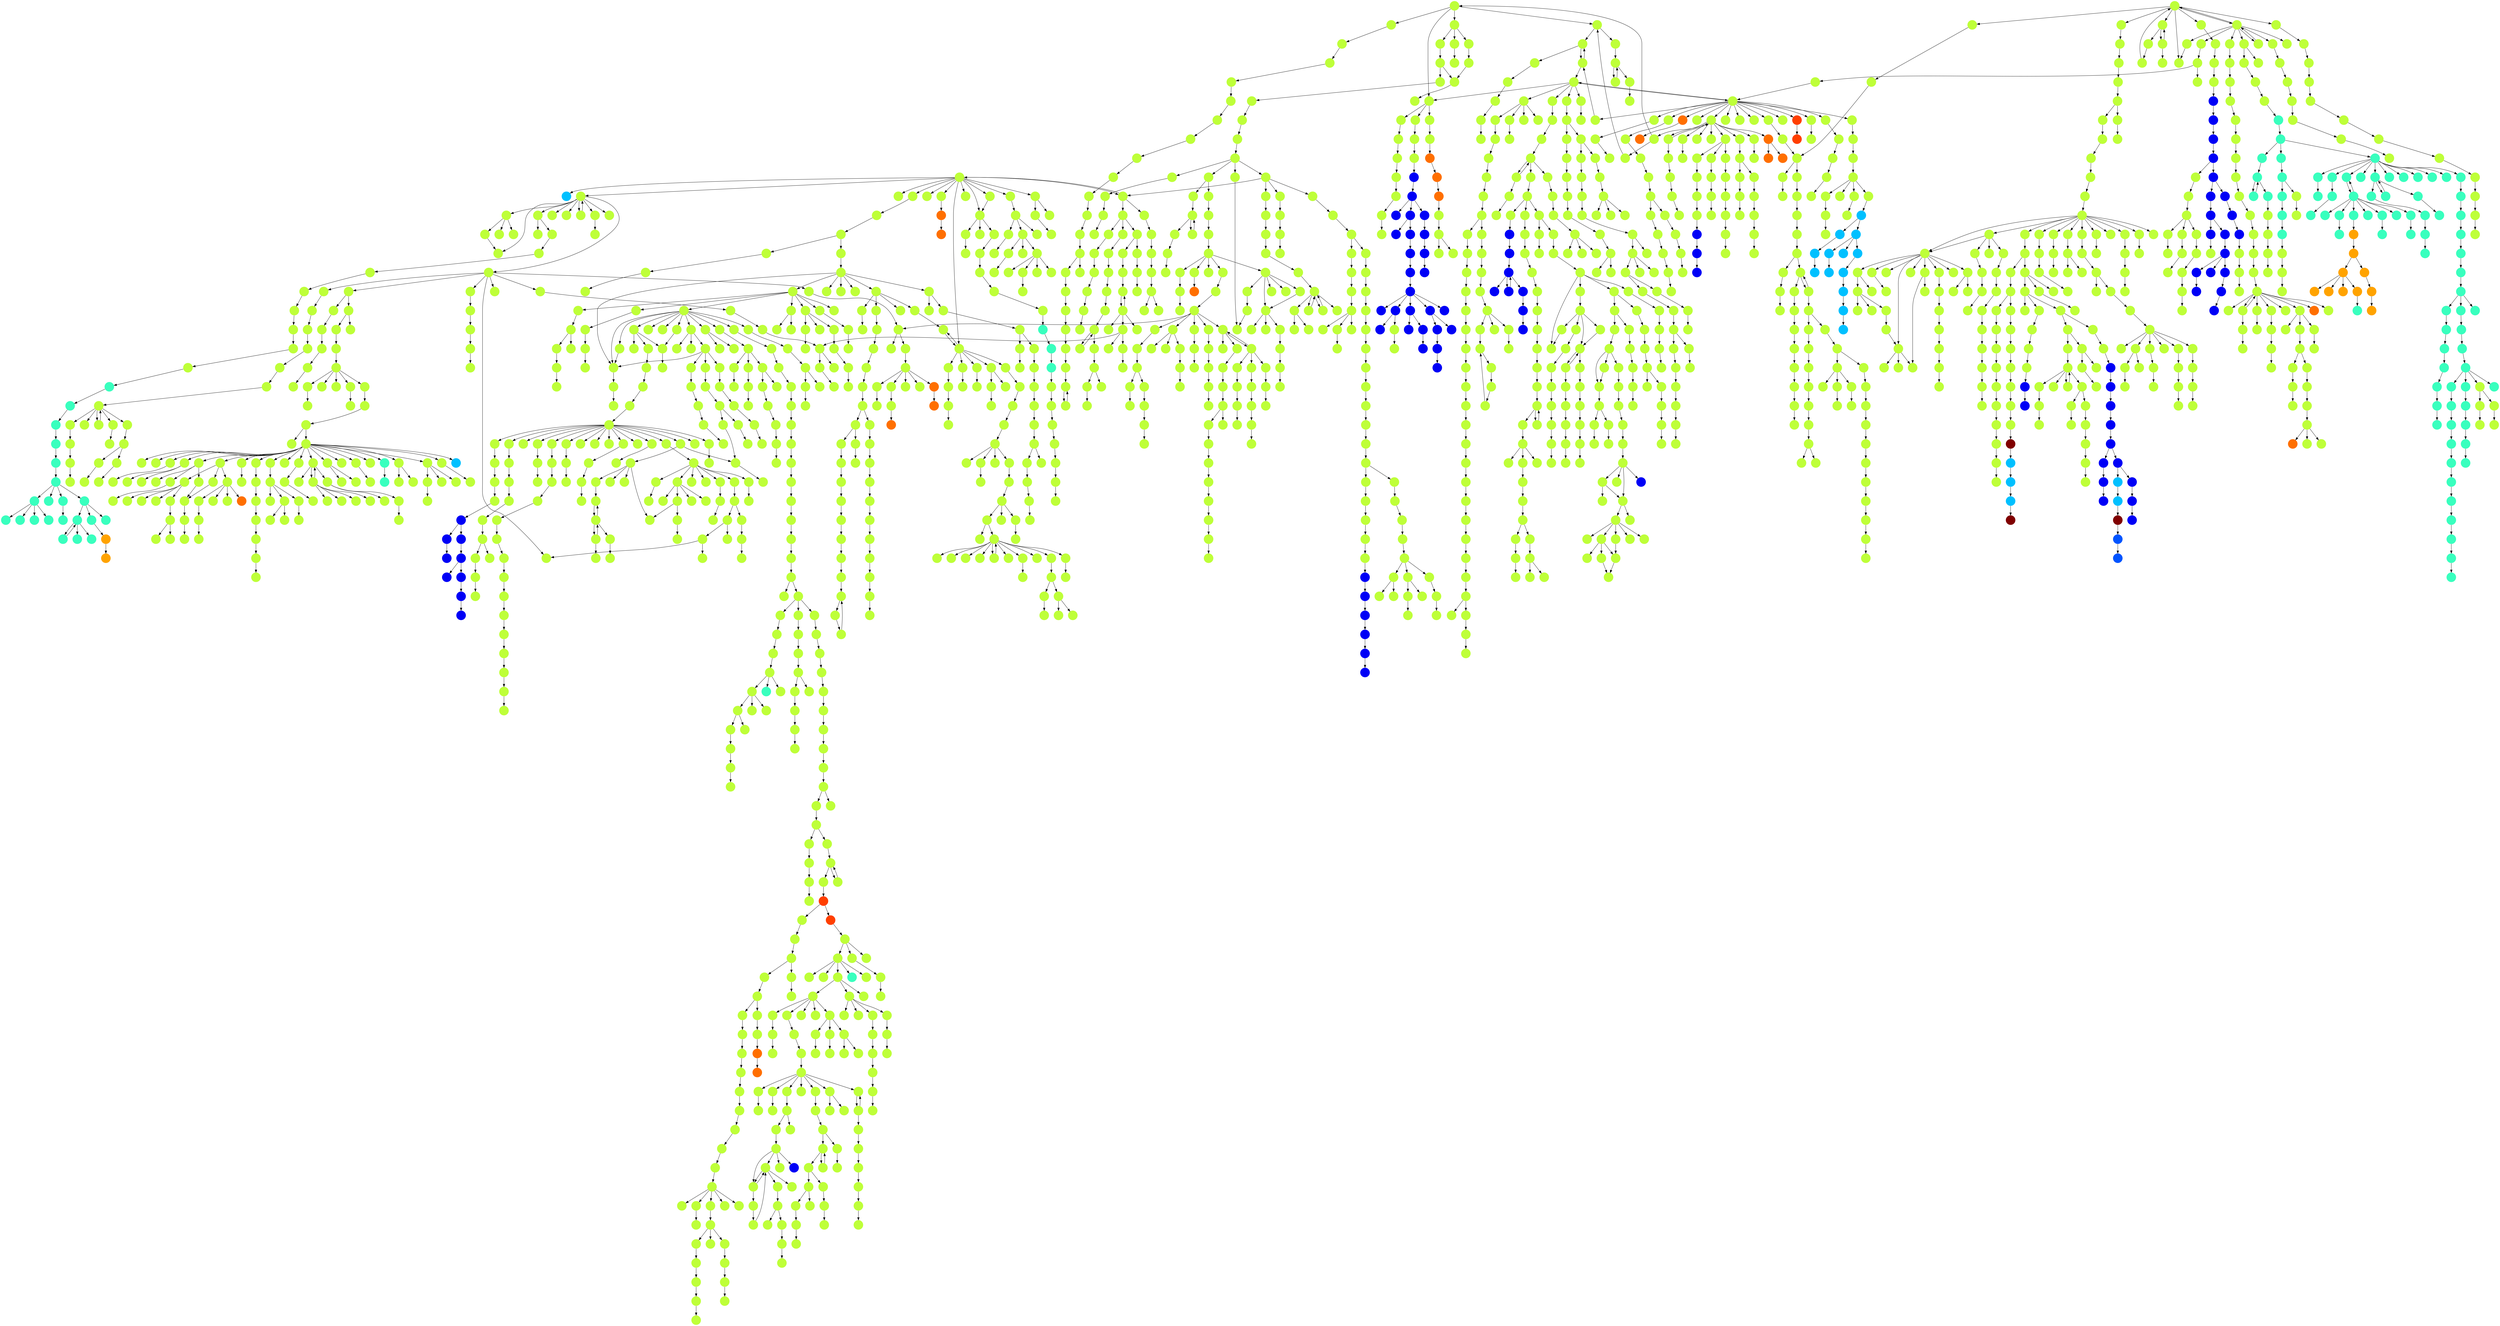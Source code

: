 digraph{
0 [tooltip = "N", penwidth = 0, style = filled, fillcolor = "#beff39", shape = circle, label = ""]
1 [tooltip = "N", penwidth = 0, style = filled, fillcolor = "#beff39", shape = circle, label = ""]
2 [tooltip = "N", penwidth = 0, style = filled, fillcolor = "#beff39", shape = circle, label = ""]
3 [tooltip = "N", penwidth = 0, style = filled, fillcolor = "#beff39", shape = circle, label = ""]
4 [tooltip = "N", penwidth = 0, style = filled, fillcolor = "#beff39", shape = circle, label = ""]
5 [tooltip = "N", penwidth = 0, style = filled, fillcolor = "#beff39", shape = circle, label = ""]
6 [tooltip = "N", penwidth = 0, style = filled, fillcolor = "#beff39", shape = circle, label = ""]
7 [tooltip = "N", penwidth = 0, style = filled, fillcolor = "#beff39", shape = circle, label = ""]
8 [tooltip = "N", penwidth = 0, style = filled, fillcolor = "#beff39", shape = circle, label = ""]
9 [tooltip = "N", penwidth = 0, style = filled, fillcolor = "#beff39", shape = circle, label = ""]
10 [tooltip = "N", penwidth = 0, style = filled, fillcolor = "#beff39", shape = circle, label = ""]
11 [tooltip = "N", penwidth = 0, style = filled, fillcolor = "#beff39", shape = circle, label = ""]
12 [tooltip = "N", penwidth = 0, style = filled, fillcolor = "#beff39", shape = circle, label = ""]
13 [tooltip = "N", penwidth = 0, style = filled, fillcolor = "#beff39", shape = circle, label = ""]
14 [tooltip = "N", penwidth = 0, style = filled, fillcolor = "#beff39", shape = circle, label = ""]
15 [tooltip = "N", penwidth = 0, style = filled, fillcolor = "#beff39", shape = circle, label = ""]
16 [tooltip = "N", penwidth = 0, style = filled, fillcolor = "#beff39", shape = circle, label = ""]
17 [tooltip = "N", penwidth = 0, style = filled, fillcolor = "#beff39", shape = circle, label = ""]
18 [tooltip = "N", penwidth = 0, style = filled, fillcolor = "#beff39", shape = circle, label = ""]
19 [tooltip = "N", penwidth = 0, style = filled, fillcolor = "#beff39", shape = circle, label = ""]
20 [tooltip = "N", penwidth = 0, style = filled, fillcolor = "#beff39", shape = circle, label = ""]
21 [tooltip = "N", penwidth = 0, style = filled, fillcolor = "#beff39", shape = circle, label = ""]
22 [tooltip = "N", penwidth = 0, style = filled, fillcolor = "#beff39", shape = circle, label = ""]
23 [tooltip = "N", penwidth = 0, style = filled, fillcolor = "#beff39", shape = circle, label = ""]
24 [tooltip = "N", penwidth = 0, style = filled, fillcolor = "#beff39", shape = circle, label = ""]
25 [tooltip = "N", penwidth = 0, style = filled, fillcolor = "#beff39", shape = circle, label = ""]
26 [tooltip = "N", penwidth = 0, style = filled, fillcolor = "#beff39", shape = circle, label = ""]
27 [tooltip = "N", penwidth = 0, style = filled, fillcolor = "#beff39", shape = circle, label = ""]
28 [tooltip = "N", penwidth = 0, style = filled, fillcolor = "#beff39", shape = circle, label = ""]
29 [tooltip = "N", penwidth = 0, style = filled, fillcolor = "#beff39", shape = circle, label = ""]
30 [tooltip = "N", penwidth = 0, style = filled, fillcolor = "#beff39", shape = circle, label = ""]
31 [tooltip = "N", penwidth = 0, style = filled, fillcolor = "#beff39", shape = circle, label = ""]
32 [tooltip = "N", penwidth = 0, style = filled, fillcolor = "#beff39", shape = circle, label = ""]
33 [tooltip = "N", penwidth = 0, style = filled, fillcolor = "#beff39", shape = circle, label = ""]
34 [tooltip = "N", penwidth = 0, style = filled, fillcolor = "#beff39", shape = circle, label = ""]
35 [tooltip = "N", penwidth = 0, style = filled, fillcolor = "#beff39", shape = circle, label = ""]
36 [tooltip = "N", penwidth = 0, style = filled, fillcolor = "#beff39", shape = circle, label = ""]
37 [tooltip = "N", penwidth = 0, style = filled, fillcolor = "#beff39", shape = circle, label = ""]
38 [tooltip = "N", penwidth = 0, style = filled, fillcolor = "#beff39", shape = circle, label = ""]
39 [tooltip = "N", penwidth = 0, style = filled, fillcolor = "#beff39", shape = circle, label = ""]
40 [tooltip = "N", penwidth = 0, style = filled, fillcolor = "#beff39", shape = circle, label = ""]
41 [tooltip = "N", penwidth = 0, style = filled, fillcolor = "#beff39", shape = circle, label = ""]
42 [tooltip = "N", penwidth = 0, style = filled, fillcolor = "#beff39", shape = circle, label = ""]
43 [tooltip = "N", penwidth = 0, style = filled, fillcolor = "#beff39", shape = circle, label = ""]
44 [tooltip = "N", penwidth = 0, style = filled, fillcolor = "#beff39", shape = circle, label = ""]
45 [tooltip = "N", penwidth = 0, style = filled, fillcolor = "#beff39", shape = circle, label = ""]
46 [tooltip = "N", penwidth = 0, style = filled, fillcolor = "#beff39", shape = circle, label = ""]
47 [tooltip = "N", penwidth = 0, style = filled, fillcolor = "#beff39", shape = circle, label = ""]
48 [tooltip = "N", penwidth = 0, style = filled, fillcolor = "#beff39", shape = circle, label = ""]
49 [tooltip = "N", penwidth = 0, style = filled, fillcolor = "#beff39", shape = circle, label = ""]
50 [tooltip = "N", penwidth = 0, style = filled, fillcolor = "#beff39", shape = circle, label = ""]
51 [tooltip = "N", penwidth = 0, style = filled, fillcolor = "#beff39", shape = circle, label = ""]
52 [tooltip = "N", penwidth = 0, style = filled, fillcolor = "#beff39", shape = circle, label = ""]
53 [tooltip = "N", penwidth = 0, style = filled, fillcolor = "#beff39", shape = circle, label = ""]
54 [tooltip = "N", penwidth = 0, style = filled, fillcolor = "#beff39", shape = circle, label = ""]
55 [tooltip = "N", penwidth = 0, style = filled, fillcolor = "#beff39", shape = circle, label = ""]
56 [tooltip = "N", penwidth = 0, style = filled, fillcolor = "#beff39", shape = circle, label = ""]
57 [tooltip = "N", penwidth = 0, style = filled, fillcolor = "#beff39", shape = circle, label = ""]
58 [tooltip = "N", penwidth = 0, style = filled, fillcolor = "#beff39", shape = circle, label = ""]
59 [tooltip = "N", penwidth = 0, style = filled, fillcolor = "#beff39", shape = circle, label = ""]
60 [tooltip = "N", penwidth = 0, style = filled, fillcolor = "#beff39", shape = circle, label = ""]
61 [tooltip = "N", penwidth = 0, style = filled, fillcolor = "#beff39", shape = circle, label = ""]
62 [tooltip = "N", penwidth = 0, style = filled, fillcolor = "#beff39", shape = circle, label = ""]
63 [tooltip = "N", penwidth = 0, style = filled, fillcolor = "#beff39", shape = circle, label = ""]
64 [tooltip = "N", penwidth = 0, style = filled, fillcolor = "#beff39", shape = circle, label = ""]
65 [tooltip = "N", penwidth = 0, style = filled, fillcolor = "#beff39", shape = circle, label = ""]
66 [tooltip = "N", penwidth = 0, style = filled, fillcolor = "#beff39", shape = circle, label = ""]
67 [tooltip = "N", penwidth = 0, style = filled, fillcolor = "#beff39", shape = circle, label = ""]
68 [tooltip = "N", penwidth = 0, style = filled, fillcolor = "#beff39", shape = circle, label = ""]
69 [tooltip = "N", penwidth = 0, style = filled, fillcolor = "#beff39", shape = circle, label = ""]
70 [tooltip = "N", penwidth = 0, style = filled, fillcolor = "#beff39", shape = circle, label = ""]
71 [tooltip = "N", penwidth = 0, style = filled, fillcolor = "#beff39", shape = circle, label = ""]
72 [tooltip = "N", penwidth = 0, style = filled, fillcolor = "#beff39", shape = circle, label = ""]
73 [tooltip = "N", penwidth = 0, style = filled, fillcolor = "#beff39", shape = circle, label = ""]
74 [tooltip = "N", penwidth = 0, style = filled, fillcolor = "#beff39", shape = circle, label = ""]
75 [tooltip = "N", penwidth = 0, style = filled, fillcolor = "#beff39", shape = circle, label = ""]
76 [tooltip = "N", penwidth = 0, style = filled, fillcolor = "#beff39", shape = circle, label = ""]
77 [tooltip = "N", penwidth = 0, style = filled, fillcolor = "#beff39", shape = circle, label = ""]
78 [tooltip = "N", penwidth = 0, style = filled, fillcolor = "#beff39", shape = circle, label = ""]
79 [tooltip = "N", penwidth = 0, style = filled, fillcolor = "#beff39", shape = circle, label = ""]
80 [tooltip = "N", penwidth = 0, style = filled, fillcolor = "#beff39", shape = circle, label = ""]
81 [tooltip = "N", penwidth = 0, style = filled, fillcolor = "#beff39", shape = circle, label = ""]
82 [tooltip = "N", penwidth = 0, style = filled, fillcolor = "#beff39", shape = circle, label = ""]
83 [tooltip = "N", penwidth = 0, style = filled, fillcolor = "#beff39", shape = circle, label = ""]
84 [tooltip = "N", penwidth = 0, style = filled, fillcolor = "#beff39", shape = circle, label = ""]
85 [tooltip = "N", penwidth = 0, style = filled, fillcolor = "#beff39", shape = circle, label = ""]
86 [tooltip = "N", penwidth = 0, style = filled, fillcolor = "#beff39", shape = circle, label = ""]
87 [tooltip = "N", penwidth = 0, style = filled, fillcolor = "#beff39", shape = circle, label = ""]
88 [tooltip = "N", penwidth = 0, style = filled, fillcolor = "#beff39", shape = circle, label = ""]
89 [tooltip = "N", penwidth = 0, style = filled, fillcolor = "#beff39", shape = circle, label = ""]
90 [tooltip = "N", penwidth = 0, style = filled, fillcolor = "#beff39", shape = circle, label = ""]
91 [tooltip = "N", penwidth = 0, style = filled, fillcolor = "#beff39", shape = circle, label = ""]
92 [tooltip = "N", penwidth = 0, style = filled, fillcolor = "#beff39", shape = circle, label = ""]
93 [tooltip = "N", penwidth = 0, style = filled, fillcolor = "#beff39", shape = circle, label = ""]
94 [tooltip = "N", penwidth = 0, style = filled, fillcolor = "#beff39", shape = circle, label = ""]
95 [tooltip = "N", penwidth = 0, style = filled, fillcolor = "#beff39", shape = circle, label = ""]
96 [tooltip = "N", penwidth = 0, style = filled, fillcolor = "#beff39", shape = circle, label = ""]
97 [tooltip = "N", penwidth = 0, style = filled, fillcolor = "#beff39", shape = circle, label = ""]
98 [tooltip = "N", penwidth = 0, style = filled, fillcolor = "#beff39", shape = circle, label = ""]
99 [tooltip = "N", penwidth = 0, style = filled, fillcolor = "#beff39", shape = circle, label = ""]
100 [tooltip = "N", penwidth = 0, style = filled, fillcolor = "#beff39", shape = circle, label = ""]
101 [tooltip = "N", penwidth = 0, style = filled, fillcolor = "#beff39", shape = circle, label = ""]
102 [tooltip = "N", penwidth = 0, style = filled, fillcolor = "#beff39", shape = circle, label = ""]
103 [tooltip = "N", penwidth = 0, style = filled, fillcolor = "#beff39", shape = circle, label = ""]
104 [tooltip = "S", penwidth = 0, style = filled, fillcolor = "#ff6f00", shape = circle, label = ""]
105 [tooltip = "N", penwidth = 0, style = filled, fillcolor = "#beff39", shape = circle, label = ""]
106 [tooltip = "N", penwidth = 0, style = filled, fillcolor = "#beff39", shape = circle, label = ""]
107 [tooltip = "N", penwidth = 0, style = filled, fillcolor = "#beff39", shape = circle, label = ""]
108 [tooltip = "N", penwidth = 0, style = filled, fillcolor = "#beff39", shape = circle, label = ""]
109 [tooltip = "H", penwidth = 0, style = filled, fillcolor = "#00c0ff", shape = circle, label = ""]
110 [tooltip = "N", penwidth = 0, style = filled, fillcolor = "#beff39", shape = circle, label = ""]
111 [tooltip = "N", penwidth = 0, style = filled, fillcolor = "#beff39", shape = circle, label = ""]
112 [tooltip = "N", penwidth = 0, style = filled, fillcolor = "#beff39", shape = circle, label = ""]
113 [tooltip = "N", penwidth = 0, style = filled, fillcolor = "#beff39", shape = circle, label = ""]
114 [tooltip = "N", penwidth = 0, style = filled, fillcolor = "#beff39", shape = circle, label = ""]
115 [tooltip = "N", penwidth = 0, style = filled, fillcolor = "#beff39", shape = circle, label = ""]
116 [tooltip = "N", penwidth = 0, style = filled, fillcolor = "#beff39", shape = circle, label = ""]
117 [tooltip = "N", penwidth = 0, style = filled, fillcolor = "#beff39", shape = circle, label = ""]
118 [tooltip = "N", penwidth = 0, style = filled, fillcolor = "#beff39", shape = circle, label = ""]
119 [tooltip = "N", penwidth = 0, style = filled, fillcolor = "#beff39", shape = circle, label = ""]
120 [tooltip = "N", penwidth = 0, style = filled, fillcolor = "#beff39", shape = circle, label = ""]
121 [tooltip = "N", penwidth = 0, style = filled, fillcolor = "#beff39", shape = circle, label = ""]
122 [tooltip = "N", penwidth = 0, style = filled, fillcolor = "#beff39", shape = circle, label = ""]
123 [tooltip = "N", penwidth = 0, style = filled, fillcolor = "#beff39", shape = circle, label = ""]
124 [tooltip = "N", penwidth = 0, style = filled, fillcolor = "#beff39", shape = circle, label = ""]
125 [tooltip = "N", penwidth = 0, style = filled, fillcolor = "#beff39", shape = circle, label = ""]
126 [tooltip = "N", penwidth = 0, style = filled, fillcolor = "#beff39", shape = circle, label = ""]
127 [tooltip = "N", penwidth = 0, style = filled, fillcolor = "#beff39", shape = circle, label = ""]
128 [tooltip = "N", penwidth = 0, style = filled, fillcolor = "#beff39", shape = circle, label = ""]
129 [tooltip = "N", penwidth = 0, style = filled, fillcolor = "#beff39", shape = circle, label = ""]
130 [tooltip = "N", penwidth = 0, style = filled, fillcolor = "#beff39", shape = circle, label = ""]
131 [tooltip = "N", penwidth = 0, style = filled, fillcolor = "#beff39", shape = circle, label = ""]
132 [tooltip = "N", penwidth = 0, style = filled, fillcolor = "#beff39", shape = circle, label = ""]
133 [tooltip = "N", penwidth = 0, style = filled, fillcolor = "#beff39", shape = circle, label = ""]
134 [tooltip = "N", penwidth = 0, style = filled, fillcolor = "#beff39", shape = circle, label = ""]
135 [tooltip = "N", penwidth = 0, style = filled, fillcolor = "#beff39", shape = circle, label = ""]
136 [tooltip = "N", penwidth = 0, style = filled, fillcolor = "#beff39", shape = circle, label = ""]
137 [tooltip = "N", penwidth = 0, style = filled, fillcolor = "#beff39", shape = circle, label = ""]
138 [tooltip = "N", penwidth = 0, style = filled, fillcolor = "#beff39", shape = circle, label = ""]
139 [tooltip = "N", penwidth = 0, style = filled, fillcolor = "#beff39", shape = circle, label = ""]
140 [tooltip = "N", penwidth = 0, style = filled, fillcolor = "#beff39", shape = circle, label = ""]
141 [tooltip = "N", penwidth = 0, style = filled, fillcolor = "#beff39", shape = circle, label = ""]
142 [tooltip = "N", penwidth = 0, style = filled, fillcolor = "#beff39", shape = circle, label = ""]
143 [tooltip = "N", penwidth = 0, style = filled, fillcolor = "#beff39", shape = circle, label = ""]
144 [tooltip = "N", penwidth = 0, style = filled, fillcolor = "#beff39", shape = circle, label = ""]
145 [tooltip = "N", penwidth = 0, style = filled, fillcolor = "#beff39", shape = circle, label = ""]
146 [tooltip = "N", penwidth = 0, style = filled, fillcolor = "#beff39", shape = circle, label = ""]
147 [tooltip = "N", penwidth = 0, style = filled, fillcolor = "#beff39", shape = circle, label = ""]
148 [tooltip = "N", penwidth = 0, style = filled, fillcolor = "#beff39", shape = circle, label = ""]
149 [tooltip = "N", penwidth = 0, style = filled, fillcolor = "#beff39", shape = circle, label = ""]
150 [tooltip = "N", penwidth = 0, style = filled, fillcolor = "#beff39", shape = circle, label = ""]
151 [tooltip = "N", penwidth = 0, style = filled, fillcolor = "#beff39", shape = circle, label = ""]
152 [tooltip = "N", penwidth = 0, style = filled, fillcolor = "#beff39", shape = circle, label = ""]
153 [tooltip = "N", penwidth = 0, style = filled, fillcolor = "#beff39", shape = circle, label = ""]
154 [tooltip = "N", penwidth = 0, style = filled, fillcolor = "#beff39", shape = circle, label = ""]
155 [tooltip = "N", penwidth = 0, style = filled, fillcolor = "#beff39", shape = circle, label = ""]
156 [tooltip = "N", penwidth = 0, style = filled, fillcolor = "#beff39", shape = circle, label = ""]
157 [tooltip = "N", penwidth = 0, style = filled, fillcolor = "#beff39", shape = circle, label = ""]
158 [tooltip = "N", penwidth = 0, style = filled, fillcolor = "#beff39", shape = circle, label = ""]
159 [tooltip = "N", penwidth = 0, style = filled, fillcolor = "#beff39", shape = circle, label = ""]
160 [tooltip = "N", penwidth = 0, style = filled, fillcolor = "#beff39", shape = circle, label = ""]
161 [tooltip = "N", penwidth = 0, style = filled, fillcolor = "#beff39", shape = circle, label = ""]
162 [tooltip = "N", penwidth = 0, style = filled, fillcolor = "#beff39", shape = circle, label = ""]
163 [tooltip = "N", penwidth = 0, style = filled, fillcolor = "#beff39", shape = circle, label = ""]
164 [tooltip = "N", penwidth = 0, style = filled, fillcolor = "#beff39", shape = circle, label = ""]
165 [tooltip = "N", penwidth = 0, style = filled, fillcolor = "#beff39", shape = circle, label = ""]
166 [tooltip = "N", penwidth = 0, style = filled, fillcolor = "#beff39", shape = circle, label = ""]
167 [tooltip = "N", penwidth = 0, style = filled, fillcolor = "#beff39", shape = circle, label = ""]
168 [tooltip = "N", penwidth = 0, style = filled, fillcolor = "#beff39", shape = circle, label = ""]
169 [tooltip = "H", penwidth = 0, style = filled, fillcolor = "#00c0ff", shape = circle, label = ""]
170 [tooltip = "N", penwidth = 0, style = filled, fillcolor = "#beff39", shape = circle, label = ""]
171 [tooltip = "N", penwidth = 0, style = filled, fillcolor = "#beff39", shape = circle, label = ""]
172 [tooltip = "N", penwidth = 0, style = filled, fillcolor = "#beff39", shape = circle, label = ""]
173 [tooltip = "N", penwidth = 0, style = filled, fillcolor = "#beff39", shape = circle, label = ""]
174 [tooltip = "N", penwidth = 0, style = filled, fillcolor = "#beff39", shape = circle, label = ""]
175 [tooltip = "N", penwidth = 0, style = filled, fillcolor = "#beff39", shape = circle, label = ""]
176 [tooltip = "N", penwidth = 0, style = filled, fillcolor = "#beff39", shape = circle, label = ""]
177 [tooltip = "N", penwidth = 0, style = filled, fillcolor = "#beff39", shape = circle, label = ""]
178 [tooltip = "N", penwidth = 0, style = filled, fillcolor = "#beff39", shape = circle, label = ""]
179 [tooltip = "N", penwidth = 0, style = filled, fillcolor = "#beff39", shape = circle, label = ""]
180 [tooltip = "N", penwidth = 0, style = filled, fillcolor = "#beff39", shape = circle, label = ""]
181 [tooltip = "N", penwidth = 0, style = filled, fillcolor = "#beff39", shape = circle, label = ""]
182 [tooltip = "N", penwidth = 0, style = filled, fillcolor = "#beff39", shape = circle, label = ""]
183 [tooltip = "N", penwidth = 0, style = filled, fillcolor = "#beff39", shape = circle, label = ""]
184 [tooltip = "N", penwidth = 0, style = filled, fillcolor = "#beff39", shape = circle, label = ""]
185 [tooltip = "N", penwidth = 0, style = filled, fillcolor = "#beff39", shape = circle, label = ""]
186 [tooltip = "N", penwidth = 0, style = filled, fillcolor = "#beff39", shape = circle, label = ""]
187 [tooltip = "N", penwidth = 0, style = filled, fillcolor = "#beff39", shape = circle, label = ""]
188 [tooltip = "N", penwidth = 0, style = filled, fillcolor = "#beff39", shape = circle, label = ""]
189 [tooltip = "N", penwidth = 0, style = filled, fillcolor = "#beff39", shape = circle, label = ""]
190 [tooltip = "N", penwidth = 0, style = filled, fillcolor = "#beff39", shape = circle, label = ""]
191 [tooltip = "N", penwidth = 0, style = filled, fillcolor = "#beff39", shape = circle, label = ""]
192 [tooltip = "N", penwidth = 0, style = filled, fillcolor = "#beff39", shape = circle, label = ""]
193 [tooltip = "N", penwidth = 0, style = filled, fillcolor = "#beff39", shape = circle, label = ""]
194 [tooltip = "N", penwidth = 0, style = filled, fillcolor = "#beff39", shape = circle, label = ""]
195 [tooltip = "N", penwidth = 0, style = filled, fillcolor = "#beff39", shape = circle, label = ""]
196 [tooltip = "N", penwidth = 0, style = filled, fillcolor = "#beff39", shape = circle, label = ""]
197 [tooltip = "N", penwidth = 0, style = filled, fillcolor = "#beff39", shape = circle, label = ""]
198 [tooltip = "N", penwidth = 0, style = filled, fillcolor = "#beff39", shape = circle, label = ""]
199 [tooltip = "N", penwidth = 0, style = filled, fillcolor = "#beff39", shape = circle, label = ""]
200 [tooltip = "N", penwidth = 0, style = filled, fillcolor = "#beff39", shape = circle, label = ""]
201 [tooltip = "N", penwidth = 0, style = filled, fillcolor = "#beff39", shape = circle, label = ""]
202 [tooltip = "N", penwidth = 0, style = filled, fillcolor = "#beff39", shape = circle, label = ""]
203 [tooltip = "N", penwidth = 0, style = filled, fillcolor = "#beff39", shape = circle, label = ""]
204 [tooltip = "N", penwidth = 0, style = filled, fillcolor = "#beff39", shape = circle, label = ""]
205 [tooltip = "N", penwidth = 0, style = filled, fillcolor = "#beff39", shape = circle, label = ""]
206 [tooltip = "N", penwidth = 0, style = filled, fillcolor = "#beff39", shape = circle, label = ""]
207 [tooltip = "N", penwidth = 0, style = filled, fillcolor = "#beff39", shape = circle, label = ""]
208 [tooltip = "N", penwidth = 0, style = filled, fillcolor = "#beff39", shape = circle, label = ""]
209 [tooltip = "N", penwidth = 0, style = filled, fillcolor = "#beff39", shape = circle, label = ""]
210 [tooltip = "N", penwidth = 0, style = filled, fillcolor = "#beff39", shape = circle, label = ""]
211 [tooltip = "N", penwidth = 0, style = filled, fillcolor = "#beff39", shape = circle, label = ""]
212 [tooltip = "N", penwidth = 0, style = filled, fillcolor = "#beff39", shape = circle, label = ""]
213 [tooltip = "N", penwidth = 0, style = filled, fillcolor = "#beff39", shape = circle, label = ""]
214 [tooltip = "N", penwidth = 0, style = filled, fillcolor = "#beff39", shape = circle, label = ""]
215 [tooltip = "N", penwidth = 0, style = filled, fillcolor = "#beff39", shape = circle, label = ""]
216 [tooltip = "N", penwidth = 0, style = filled, fillcolor = "#beff39", shape = circle, label = ""]
217 [tooltip = "N", penwidth = 0, style = filled, fillcolor = "#beff39", shape = circle, label = ""]
218 [tooltip = "N", penwidth = 0, style = filled, fillcolor = "#beff39", shape = circle, label = ""]
219 [tooltip = "N", penwidth = 0, style = filled, fillcolor = "#beff39", shape = circle, label = ""]
220 [tooltip = "N", penwidth = 0, style = filled, fillcolor = "#beff39", shape = circle, label = ""]
221 [tooltip = "N", penwidth = 0, style = filled, fillcolor = "#beff39", shape = circle, label = ""]
222 [tooltip = "N", penwidth = 0, style = filled, fillcolor = "#beff39", shape = circle, label = ""]
223 [tooltip = "N", penwidth = 0, style = filled, fillcolor = "#beff39", shape = circle, label = ""]
224 [tooltip = "N", penwidth = 0, style = filled, fillcolor = "#beff39", shape = circle, label = ""]
225 [tooltip = "K", penwidth = 0, style = filled, fillcolor = "#39ffbe", shape = circle, label = ""]
226 [tooltip = "N", penwidth = 0, style = filled, fillcolor = "#beff39", shape = circle, label = ""]
227 [tooltip = "N", penwidth = 0, style = filled, fillcolor = "#beff39", shape = circle, label = ""]
228 [tooltip = "N", penwidth = 0, style = filled, fillcolor = "#beff39", shape = circle, label = ""]
229 [tooltip = "N", penwidth = 0, style = filled, fillcolor = "#beff39", shape = circle, label = ""]
230 [tooltip = "N", penwidth = 0, style = filled, fillcolor = "#beff39", shape = circle, label = ""]
231 [tooltip = "N", penwidth = 0, style = filled, fillcolor = "#beff39", shape = circle, label = ""]
232 [tooltip = "N", penwidth = 0, style = filled, fillcolor = "#beff39", shape = circle, label = ""]
233 [tooltip = "N", penwidth = 0, style = filled, fillcolor = "#beff39", shape = circle, label = ""]
234 [tooltip = "N", penwidth = 0, style = filled, fillcolor = "#beff39", shape = circle, label = ""]
235 [tooltip = "N", penwidth = 0, style = filled, fillcolor = "#beff39", shape = circle, label = ""]
236 [tooltip = "N", penwidth = 0, style = filled, fillcolor = "#beff39", shape = circle, label = ""]
237 [tooltip = "K", penwidth = 0, style = filled, fillcolor = "#39ffbe", shape = circle, label = ""]
238 [tooltip = "N", penwidth = 0, style = filled, fillcolor = "#beff39", shape = circle, label = ""]
239 [tooltip = "N", penwidth = 0, style = filled, fillcolor = "#beff39", shape = circle, label = ""]
240 [tooltip = "N", penwidth = 0, style = filled, fillcolor = "#beff39", shape = circle, label = ""]
241 [tooltip = "N", penwidth = 0, style = filled, fillcolor = "#beff39", shape = circle, label = ""]
242 [tooltip = "N", penwidth = 0, style = filled, fillcolor = "#beff39", shape = circle, label = ""]
243 [tooltip = "K", penwidth = 0, style = filled, fillcolor = "#39ffbe", shape = circle, label = ""]
244 [tooltip = "N", penwidth = 0, style = filled, fillcolor = "#beff39", shape = circle, label = ""]
245 [tooltip = "N", penwidth = 0, style = filled, fillcolor = "#beff39", shape = circle, label = ""]
246 [tooltip = "N", penwidth = 0, style = filled, fillcolor = "#beff39", shape = circle, label = ""]
247 [tooltip = "N", penwidth = 0, style = filled, fillcolor = "#beff39", shape = circle, label = ""]
248 [tooltip = "N", penwidth = 0, style = filled, fillcolor = "#beff39", shape = circle, label = ""]
249 [tooltip = "N", penwidth = 0, style = filled, fillcolor = "#beff39", shape = circle, label = ""]
250 [tooltip = "N", penwidth = 0, style = filled, fillcolor = "#beff39", shape = circle, label = ""]
251 [tooltip = "N", penwidth = 0, style = filled, fillcolor = "#beff39", shape = circle, label = ""]
252 [tooltip = "N", penwidth = 0, style = filled, fillcolor = "#beff39", shape = circle, label = ""]
253 [tooltip = "N", penwidth = 0, style = filled, fillcolor = "#beff39", shape = circle, label = ""]
254 [tooltip = "N", penwidth = 0, style = filled, fillcolor = "#beff39", shape = circle, label = ""]
255 [tooltip = "N", penwidth = 0, style = filled, fillcolor = "#beff39", shape = circle, label = ""]
256 [tooltip = "N", penwidth = 0, style = filled, fillcolor = "#beff39", shape = circle, label = ""]
257 [tooltip = "K", penwidth = 0, style = filled, fillcolor = "#39ffbe", shape = circle, label = ""]
258 [tooltip = "N", penwidth = 0, style = filled, fillcolor = "#beff39", shape = circle, label = ""]
259 [tooltip = "N", penwidth = 0, style = filled, fillcolor = "#beff39", shape = circle, label = ""]
260 [tooltip = "N", penwidth = 0, style = filled, fillcolor = "#beff39", shape = circle, label = ""]
261 [tooltip = "K", penwidth = 0, style = filled, fillcolor = "#39ffbe", shape = circle, label = ""]
262 [tooltip = "N", penwidth = 0, style = filled, fillcolor = "#beff39", shape = circle, label = ""]
263 [tooltip = "N", penwidth = 0, style = filled, fillcolor = "#beff39", shape = circle, label = ""]
264 [tooltip = "N", penwidth = 0, style = filled, fillcolor = "#beff39", shape = circle, label = ""]
265 [tooltip = "N", penwidth = 0, style = filled, fillcolor = "#beff39", shape = circle, label = ""]
266 [tooltip = "K", penwidth = 0, style = filled, fillcolor = "#39ffbe", shape = circle, label = ""]
267 [tooltip = "N", penwidth = 0, style = filled, fillcolor = "#beff39", shape = circle, label = ""]
268 [tooltip = "N", penwidth = 0, style = filled, fillcolor = "#beff39", shape = circle, label = ""]
269 [tooltip = "N", penwidth = 0, style = filled, fillcolor = "#beff39", shape = circle, label = ""]
270 [tooltip = "N", penwidth = 0, style = filled, fillcolor = "#beff39", shape = circle, label = ""]
271 [tooltip = "N", penwidth = 0, style = filled, fillcolor = "#beff39", shape = circle, label = ""]
272 [tooltip = "N", penwidth = 0, style = filled, fillcolor = "#beff39", shape = circle, label = ""]
273 [tooltip = "N", penwidth = 0, style = filled, fillcolor = "#beff39", shape = circle, label = ""]
274 [tooltip = "N", penwidth = 0, style = filled, fillcolor = "#beff39", shape = circle, label = ""]
275 [tooltip = "N", penwidth = 0, style = filled, fillcolor = "#beff39", shape = circle, label = ""]
276 [tooltip = "N", penwidth = 0, style = filled, fillcolor = "#beff39", shape = circle, label = ""]
277 [tooltip = "N", penwidth = 0, style = filled, fillcolor = "#beff39", shape = circle, label = ""]
278 [tooltip = "N", penwidth = 0, style = filled, fillcolor = "#beff39", shape = circle, label = ""]
279 [tooltip = "N", penwidth = 0, style = filled, fillcolor = "#beff39", shape = circle, label = ""]
280 [tooltip = "N", penwidth = 0, style = filled, fillcolor = "#beff39", shape = circle, label = ""]
281 [tooltip = "N", penwidth = 0, style = filled, fillcolor = "#beff39", shape = circle, label = ""]
282 [tooltip = "N", penwidth = 0, style = filled, fillcolor = "#beff39", shape = circle, label = ""]
283 [tooltip = "N", penwidth = 0, style = filled, fillcolor = "#beff39", shape = circle, label = ""]
284 [tooltip = "N", penwidth = 0, style = filled, fillcolor = "#beff39", shape = circle, label = ""]
285 [tooltip = "N", penwidth = 0, style = filled, fillcolor = "#beff39", shape = circle, label = ""]
286 [tooltip = "N", penwidth = 0, style = filled, fillcolor = "#beff39", shape = circle, label = ""]
287 [tooltip = "N", penwidth = 0, style = filled, fillcolor = "#beff39", shape = circle, label = ""]
288 [tooltip = "N", penwidth = 0, style = filled, fillcolor = "#beff39", shape = circle, label = ""]
289 [tooltip = "N", penwidth = 0, style = filled, fillcolor = "#beff39", shape = circle, label = ""]
290 [tooltip = "N", penwidth = 0, style = filled, fillcolor = "#beff39", shape = circle, label = ""]
291 [tooltip = "N", penwidth = 0, style = filled, fillcolor = "#beff39", shape = circle, label = ""]
292 [tooltip = "N", penwidth = 0, style = filled, fillcolor = "#beff39", shape = circle, label = ""]
293 [tooltip = "N", penwidth = 0, style = filled, fillcolor = "#beff39", shape = circle, label = ""]
294 [tooltip = "N", penwidth = 0, style = filled, fillcolor = "#beff39", shape = circle, label = ""]
295 [tooltip = "N", penwidth = 0, style = filled, fillcolor = "#beff39", shape = circle, label = ""]
296 [tooltip = "N", penwidth = 0, style = filled, fillcolor = "#beff39", shape = circle, label = ""]
297 [tooltip = "N", penwidth = 0, style = filled, fillcolor = "#beff39", shape = circle, label = ""]
298 [tooltip = "N", penwidth = 0, style = filled, fillcolor = "#beff39", shape = circle, label = ""]
299 [tooltip = "N", penwidth = 0, style = filled, fillcolor = "#beff39", shape = circle, label = ""]
300 [tooltip = "N", penwidth = 0, style = filled, fillcolor = "#beff39", shape = circle, label = ""]
301 [tooltip = "N", penwidth = 0, style = filled, fillcolor = "#beff39", shape = circle, label = ""]
302 [tooltip = "N", penwidth = 0, style = filled, fillcolor = "#beff39", shape = circle, label = ""]
303 [tooltip = "N", penwidth = 0, style = filled, fillcolor = "#beff39", shape = circle, label = ""]
304 [tooltip = "N", penwidth = 0, style = filled, fillcolor = "#beff39", shape = circle, label = ""]
305 [tooltip = "N", penwidth = 0, style = filled, fillcolor = "#beff39", shape = circle, label = ""]
306 [tooltip = "N", penwidth = 0, style = filled, fillcolor = "#beff39", shape = circle, label = ""]
307 [tooltip = "N", penwidth = 0, style = filled, fillcolor = "#beff39", shape = circle, label = ""]
308 [tooltip = "N", penwidth = 0, style = filled, fillcolor = "#beff39", shape = circle, label = ""]
309 [tooltip = "S", penwidth = 0, style = filled, fillcolor = "#ff6f00", shape = circle, label = ""]
310 [tooltip = "N", penwidth = 0, style = filled, fillcolor = "#beff39", shape = circle, label = ""]
311 [tooltip = "N", penwidth = 0, style = filled, fillcolor = "#beff39", shape = circle, label = ""]
312 [tooltip = "N", penwidth = 0, style = filled, fillcolor = "#beff39", shape = circle, label = ""]
313 [tooltip = "N", penwidth = 0, style = filled, fillcolor = "#beff39", shape = circle, label = ""]
314 [tooltip = "N", penwidth = 0, style = filled, fillcolor = "#beff39", shape = circle, label = ""]
315 [tooltip = "N", penwidth = 0, style = filled, fillcolor = "#beff39", shape = circle, label = ""]
316 [tooltip = "N", penwidth = 0, style = filled, fillcolor = "#beff39", shape = circle, label = ""]
317 [tooltip = "N", penwidth = 0, style = filled, fillcolor = "#beff39", shape = circle, label = ""]
318 [tooltip = "N", penwidth = 0, style = filled, fillcolor = "#beff39", shape = circle, label = ""]
319 [tooltip = "N", penwidth = 0, style = filled, fillcolor = "#beff39", shape = circle, label = ""]
320 [tooltip = "N", penwidth = 0, style = filled, fillcolor = "#beff39", shape = circle, label = ""]
321 [tooltip = "N", penwidth = 0, style = filled, fillcolor = "#beff39", shape = circle, label = ""]
322 [tooltip = "N", penwidth = 0, style = filled, fillcolor = "#beff39", shape = circle, label = ""]
323 [tooltip = "N", penwidth = 0, style = filled, fillcolor = "#beff39", shape = circle, label = ""]
324 [tooltip = "N", penwidth = 0, style = filled, fillcolor = "#beff39", shape = circle, label = ""]
325 [tooltip = "N", penwidth = 0, style = filled, fillcolor = "#beff39", shape = circle, label = ""]
326 [tooltip = "N", penwidth = 0, style = filled, fillcolor = "#beff39", shape = circle, label = ""]
327 [tooltip = "N", penwidth = 0, style = filled, fillcolor = "#beff39", shape = circle, label = ""]
328 [tooltip = "N", penwidth = 0, style = filled, fillcolor = "#beff39", shape = circle, label = ""]
329 [tooltip = "N", penwidth = 0, style = filled, fillcolor = "#beff39", shape = circle, label = ""]
330 [tooltip = "N", penwidth = 0, style = filled, fillcolor = "#beff39", shape = circle, label = ""]
331 [tooltip = "N", penwidth = 0, style = filled, fillcolor = "#beff39", shape = circle, label = ""]
332 [tooltip = "N", penwidth = 0, style = filled, fillcolor = "#beff39", shape = circle, label = ""]
333 [tooltip = "N", penwidth = 0, style = filled, fillcolor = "#beff39", shape = circle, label = ""]
334 [tooltip = "N", penwidth = 0, style = filled, fillcolor = "#beff39", shape = circle, label = ""]
335 [tooltip = "N", penwidth = 0, style = filled, fillcolor = "#beff39", shape = circle, label = ""]
336 [tooltip = "N", penwidth = 0, style = filled, fillcolor = "#beff39", shape = circle, label = ""]
337 [tooltip = "N", penwidth = 0, style = filled, fillcolor = "#beff39", shape = circle, label = ""]
338 [tooltip = "N", penwidth = 0, style = filled, fillcolor = "#beff39", shape = circle, label = ""]
339 [tooltip = "N", penwidth = 0, style = filled, fillcolor = "#beff39", shape = circle, label = ""]
340 [tooltip = "N", penwidth = 0, style = filled, fillcolor = "#beff39", shape = circle, label = ""]
341 [tooltip = "K", penwidth = 0, style = filled, fillcolor = "#39ffbe", shape = circle, label = ""]
342 [tooltip = "N", penwidth = 0, style = filled, fillcolor = "#beff39", shape = circle, label = ""]
343 [tooltip = "N", penwidth = 0, style = filled, fillcolor = "#beff39", shape = circle, label = ""]
344 [tooltip = "N", penwidth = 0, style = filled, fillcolor = "#beff39", shape = circle, label = ""]
345 [tooltip = "N", penwidth = 0, style = filled, fillcolor = "#beff39", shape = circle, label = ""]
346 [tooltip = "N", penwidth = 0, style = filled, fillcolor = "#beff39", shape = circle, label = ""]
347 [tooltip = "N", penwidth = 0, style = filled, fillcolor = "#beff39", shape = circle, label = ""]
348 [tooltip = "N", penwidth = 0, style = filled, fillcolor = "#beff39", shape = circle, label = ""]
349 [tooltip = "N", penwidth = 0, style = filled, fillcolor = "#beff39", shape = circle, label = ""]
350 [tooltip = "N", penwidth = 0, style = filled, fillcolor = "#beff39", shape = circle, label = ""]
351 [tooltip = "N", penwidth = 0, style = filled, fillcolor = "#beff39", shape = circle, label = ""]
352 [tooltip = "N", penwidth = 0, style = filled, fillcolor = "#beff39", shape = circle, label = ""]
353 [tooltip = "N", penwidth = 0, style = filled, fillcolor = "#beff39", shape = circle, label = ""]
354 [tooltip = "N", penwidth = 0, style = filled, fillcolor = "#beff39", shape = circle, label = ""]
355 [tooltip = "N", penwidth = 0, style = filled, fillcolor = "#beff39", shape = circle, label = ""]
356 [tooltip = "N", penwidth = 0, style = filled, fillcolor = "#beff39", shape = circle, label = ""]
357 [tooltip = "N", penwidth = 0, style = filled, fillcolor = "#beff39", shape = circle, label = ""]
358 [tooltip = "N", penwidth = 0, style = filled, fillcolor = "#beff39", shape = circle, label = ""]
359 [tooltip = "N", penwidth = 0, style = filled, fillcolor = "#beff39", shape = circle, label = ""]
360 [tooltip = "N", penwidth = 0, style = filled, fillcolor = "#beff39", shape = circle, label = ""]
361 [tooltip = "N", penwidth = 0, style = filled, fillcolor = "#beff39", shape = circle, label = ""]
362 [tooltip = "N", penwidth = 0, style = filled, fillcolor = "#beff39", shape = circle, label = ""]
363 [tooltip = "N", penwidth = 0, style = filled, fillcolor = "#beff39", shape = circle, label = ""]
364 [tooltip = "N", penwidth = 0, style = filled, fillcolor = "#beff39", shape = circle, label = ""]
365 [tooltip = "N", penwidth = 0, style = filled, fillcolor = "#beff39", shape = circle, label = ""]
366 [tooltip = "N", penwidth = 0, style = filled, fillcolor = "#beff39", shape = circle, label = ""]
367 [tooltip = "N", penwidth = 0, style = filled, fillcolor = "#beff39", shape = circle, label = ""]
368 [tooltip = "N", penwidth = 0, style = filled, fillcolor = "#beff39", shape = circle, label = ""]
369 [tooltip = "N", penwidth = 0, style = filled, fillcolor = "#beff39", shape = circle, label = ""]
370 [tooltip = "N", penwidth = 0, style = filled, fillcolor = "#beff39", shape = circle, label = ""]
371 [tooltip = "N", penwidth = 0, style = filled, fillcolor = "#beff39", shape = circle, label = ""]
372 [tooltip = "N", penwidth = 0, style = filled, fillcolor = "#beff39", shape = circle, label = ""]
373 [tooltip = "N", penwidth = 0, style = filled, fillcolor = "#beff39", shape = circle, label = ""]
374 [tooltip = "N", penwidth = 0, style = filled, fillcolor = "#beff39", shape = circle, label = ""]
375 [tooltip = "N", penwidth = 0, style = filled, fillcolor = "#beff39", shape = circle, label = ""]
376 [tooltip = "K", penwidth = 0, style = filled, fillcolor = "#39ffbe", shape = circle, label = ""]
377 [tooltip = "N", penwidth = 0, style = filled, fillcolor = "#beff39", shape = circle, label = ""]
378 [tooltip = "N", penwidth = 0, style = filled, fillcolor = "#beff39", shape = circle, label = ""]
379 [tooltip = "N", penwidth = 0, style = filled, fillcolor = "#beff39", shape = circle, label = ""]
380 [tooltip = "N", penwidth = 0, style = filled, fillcolor = "#beff39", shape = circle, label = ""]
381 [tooltip = "N", penwidth = 0, style = filled, fillcolor = "#beff39", shape = circle, label = ""]
382 [tooltip = "N", penwidth = 0, style = filled, fillcolor = "#beff39", shape = circle, label = ""]
383 [tooltip = "N", penwidth = 0, style = filled, fillcolor = "#beff39", shape = circle, label = ""]
384 [tooltip = "N", penwidth = 0, style = filled, fillcolor = "#beff39", shape = circle, label = ""]
385 [tooltip = "N", penwidth = 0, style = filled, fillcolor = "#beff39", shape = circle, label = ""]
386 [tooltip = "N", penwidth = 0, style = filled, fillcolor = "#beff39", shape = circle, label = ""]
387 [tooltip = "N", penwidth = 0, style = filled, fillcolor = "#beff39", shape = circle, label = ""]
388 [tooltip = "N", penwidth = 0, style = filled, fillcolor = "#beff39", shape = circle, label = ""]
389 [tooltip = "N", penwidth = 0, style = filled, fillcolor = "#beff39", shape = circle, label = ""]
390 [tooltip = "S", penwidth = 0, style = filled, fillcolor = "#ff6f00", shape = circle, label = ""]
391 [tooltip = "N", penwidth = 0, style = filled, fillcolor = "#beff39", shape = circle, label = ""]
392 [tooltip = "N", penwidth = 0, style = filled, fillcolor = "#beff39", shape = circle, label = ""]
393 [tooltip = "N", penwidth = 0, style = filled, fillcolor = "#beff39", shape = circle, label = ""]
394 [tooltip = "N", penwidth = 0, style = filled, fillcolor = "#beff39", shape = circle, label = ""]
395 [tooltip = "N", penwidth = 0, style = filled, fillcolor = "#beff39", shape = circle, label = ""]
396 [tooltip = "N", penwidth = 0, style = filled, fillcolor = "#beff39", shape = circle, label = ""]
397 [tooltip = "N", penwidth = 0, style = filled, fillcolor = "#beff39", shape = circle, label = ""]
398 [tooltip = "N", penwidth = 0, style = filled, fillcolor = "#beff39", shape = circle, label = ""]
399 [tooltip = "N", penwidth = 0, style = filled, fillcolor = "#beff39", shape = circle, label = ""]
400 [tooltip = "N", penwidth = 0, style = filled, fillcolor = "#beff39", shape = circle, label = ""]
401 [tooltip = "N", penwidth = 0, style = filled, fillcolor = "#beff39", shape = circle, label = ""]
402 [tooltip = "N", penwidth = 0, style = filled, fillcolor = "#beff39", shape = circle, label = ""]
403 [tooltip = "N", penwidth = 0, style = filled, fillcolor = "#beff39", shape = circle, label = ""]
404 [tooltip = "N", penwidth = 0, style = filled, fillcolor = "#beff39", shape = circle, label = ""]
405 [tooltip = "N", penwidth = 0, style = filled, fillcolor = "#beff39", shape = circle, label = ""]
406 [tooltip = "N", penwidth = 0, style = filled, fillcolor = "#beff39", shape = circle, label = ""]
407 [tooltip = "N", penwidth = 0, style = filled, fillcolor = "#beff39", shape = circle, label = ""]
408 [tooltip = "N", penwidth = 0, style = filled, fillcolor = "#beff39", shape = circle, label = ""]
409 [tooltip = "N", penwidth = 0, style = filled, fillcolor = "#beff39", shape = circle, label = ""]
410 [tooltip = "N", penwidth = 0, style = filled, fillcolor = "#beff39", shape = circle, label = ""]
411 [tooltip = "N", penwidth = 0, style = filled, fillcolor = "#beff39", shape = circle, label = ""]
412 [tooltip = "N", penwidth = 0, style = filled, fillcolor = "#beff39", shape = circle, label = ""]
413 [tooltip = "N", penwidth = 0, style = filled, fillcolor = "#beff39", shape = circle, label = ""]
414 [tooltip = "N", penwidth = 0, style = filled, fillcolor = "#beff39", shape = circle, label = ""]
415 [tooltip = "N", penwidth = 0, style = filled, fillcolor = "#beff39", shape = circle, label = ""]
416 [tooltip = "N", penwidth = 0, style = filled, fillcolor = "#beff39", shape = circle, label = ""]
417 [tooltip = "N", penwidth = 0, style = filled, fillcolor = "#beff39", shape = circle, label = ""]
418 [tooltip = "N", penwidth = 0, style = filled, fillcolor = "#beff39", shape = circle, label = ""]
419 [tooltip = "N", penwidth = 0, style = filled, fillcolor = "#beff39", shape = circle, label = ""]
420 [tooltip = "N", penwidth = 0, style = filled, fillcolor = "#beff39", shape = circle, label = ""]
421 [tooltip = "N", penwidth = 0, style = filled, fillcolor = "#beff39", shape = circle, label = ""]
422 [tooltip = "N", penwidth = 0, style = filled, fillcolor = "#beff39", shape = circle, label = ""]
423 [tooltip = "N", penwidth = 0, style = filled, fillcolor = "#beff39", shape = circle, label = ""]
424 [tooltip = "N", penwidth = 0, style = filled, fillcolor = "#beff39", shape = circle, label = ""]
425 [tooltip = "N", penwidth = 0, style = filled, fillcolor = "#beff39", shape = circle, label = ""]
426 [tooltip = "N", penwidth = 0, style = filled, fillcolor = "#beff39", shape = circle, label = ""]
427 [tooltip = "N", penwidth = 0, style = filled, fillcolor = "#beff39", shape = circle, label = ""]
428 [tooltip = "N", penwidth = 0, style = filled, fillcolor = "#beff39", shape = circle, label = ""]
429 [tooltip = "N", penwidth = 0, style = filled, fillcolor = "#beff39", shape = circle, label = ""]
430 [tooltip = "N", penwidth = 0, style = filled, fillcolor = "#beff39", shape = circle, label = ""]
431 [tooltip = "N", penwidth = 0, style = filled, fillcolor = "#beff39", shape = circle, label = ""]
432 [tooltip = "N", penwidth = 0, style = filled, fillcolor = "#beff39", shape = circle, label = ""]
433 [tooltip = "N", penwidth = 0, style = filled, fillcolor = "#beff39", shape = circle, label = ""]
434 [tooltip = "N", penwidth = 0, style = filled, fillcolor = "#beff39", shape = circle, label = ""]
435 [tooltip = "N", penwidth = 0, style = filled, fillcolor = "#beff39", shape = circle, label = ""]
436 [tooltip = "N", penwidth = 0, style = filled, fillcolor = "#beff39", shape = circle, label = ""]
437 [tooltip = "N", penwidth = 0, style = filled, fillcolor = "#beff39", shape = circle, label = ""]
438 [tooltip = "N", penwidth = 0, style = filled, fillcolor = "#beff39", shape = circle, label = ""]
439 [tooltip = "N", penwidth = 0, style = filled, fillcolor = "#beff39", shape = circle, label = ""]
440 [tooltip = "N", penwidth = 0, style = filled, fillcolor = "#beff39", shape = circle, label = ""]
441 [tooltip = "N", penwidth = 0, style = filled, fillcolor = "#beff39", shape = circle, label = ""]
442 [tooltip = "N", penwidth = 0, style = filled, fillcolor = "#beff39", shape = circle, label = ""]
443 [tooltip = "N", penwidth = 0, style = filled, fillcolor = "#beff39", shape = circle, label = ""]
444 [tooltip = "N", penwidth = 0, style = filled, fillcolor = "#beff39", shape = circle, label = ""]
445 [tooltip = "N", penwidth = 0, style = filled, fillcolor = "#beff39", shape = circle, label = ""]
446 [tooltip = "D", penwidth = 0, style = filled, fillcolor = "#0000f6", shape = circle, label = ""]
447 [tooltip = "N", penwidth = 0, style = filled, fillcolor = "#beff39", shape = circle, label = ""]
448 [tooltip = "N", penwidth = 0, style = filled, fillcolor = "#beff39", shape = circle, label = ""]
449 [tooltip = "N", penwidth = 0, style = filled, fillcolor = "#beff39", shape = circle, label = ""]
450 [tooltip = "N", penwidth = 0, style = filled, fillcolor = "#beff39", shape = circle, label = ""]
451 [tooltip = "N", penwidth = 0, style = filled, fillcolor = "#beff39", shape = circle, label = ""]
452 [tooltip = "N", penwidth = 0, style = filled, fillcolor = "#beff39", shape = circle, label = ""]
453 [tooltip = "N", penwidth = 0, style = filled, fillcolor = "#beff39", shape = circle, label = ""]
454 [tooltip = "N", penwidth = 0, style = filled, fillcolor = "#beff39", shape = circle, label = ""]
455 [tooltip = "N", penwidth = 0, style = filled, fillcolor = "#beff39", shape = circle, label = ""]
456 [tooltip = "N", penwidth = 0, style = filled, fillcolor = "#beff39", shape = circle, label = ""]
457 [tooltip = "N", penwidth = 0, style = filled, fillcolor = "#beff39", shape = circle, label = ""]
458 [tooltip = "N", penwidth = 0, style = filled, fillcolor = "#beff39", shape = circle, label = ""]
459 [tooltip = "N", penwidth = 0, style = filled, fillcolor = "#beff39", shape = circle, label = ""]
460 [tooltip = "N", penwidth = 0, style = filled, fillcolor = "#beff39", shape = circle, label = ""]
461 [tooltip = "N", penwidth = 0, style = filled, fillcolor = "#beff39", shape = circle, label = ""]
462 [tooltip = "N", penwidth = 0, style = filled, fillcolor = "#beff39", shape = circle, label = ""]
463 [tooltip = "N", penwidth = 0, style = filled, fillcolor = "#beff39", shape = circle, label = ""]
464 [tooltip = "N", penwidth = 0, style = filled, fillcolor = "#beff39", shape = circle, label = ""]
465 [tooltip = "N", penwidth = 0, style = filled, fillcolor = "#beff39", shape = circle, label = ""]
466 [tooltip = "K", penwidth = 0, style = filled, fillcolor = "#39ffbe", shape = circle, label = ""]
467 [tooltip = "N", penwidth = 0, style = filled, fillcolor = "#beff39", shape = circle, label = ""]
468 [tooltip = "N", penwidth = 0, style = filled, fillcolor = "#beff39", shape = circle, label = ""]
469 [tooltip = "N", penwidth = 0, style = filled, fillcolor = "#beff39", shape = circle, label = ""]
470 [tooltip = "N", penwidth = 0, style = filled, fillcolor = "#beff39", shape = circle, label = ""]
471 [tooltip = "N", penwidth = 0, style = filled, fillcolor = "#beff39", shape = circle, label = ""]
472 [tooltip = "N", penwidth = 0, style = filled, fillcolor = "#beff39", shape = circle, label = ""]
473 [tooltip = "N", penwidth = 0, style = filled, fillcolor = "#beff39", shape = circle, label = ""]
474 [tooltip = "N", penwidth = 0, style = filled, fillcolor = "#beff39", shape = circle, label = ""]
475 [tooltip = "N", penwidth = 0, style = filled, fillcolor = "#beff39", shape = circle, label = ""]
476 [tooltip = "N", penwidth = 0, style = filled, fillcolor = "#beff39", shape = circle, label = ""]
477 [tooltip = "N", penwidth = 0, style = filled, fillcolor = "#beff39", shape = circle, label = ""]
478 [tooltip = "N", penwidth = 0, style = filled, fillcolor = "#beff39", shape = circle, label = ""]
479 [tooltip = "N", penwidth = 0, style = filled, fillcolor = "#beff39", shape = circle, label = ""]
480 [tooltip = "N", penwidth = 0, style = filled, fillcolor = "#beff39", shape = circle, label = ""]
481 [tooltip = "N", penwidth = 0, style = filled, fillcolor = "#beff39", shape = circle, label = ""]
482 [tooltip = "N", penwidth = 0, style = filled, fillcolor = "#beff39", shape = circle, label = ""]
483 [tooltip = "N", penwidth = 0, style = filled, fillcolor = "#beff39", shape = circle, label = ""]
484 [tooltip = "N", penwidth = 0, style = filled, fillcolor = "#beff39", shape = circle, label = ""]
485 [tooltip = "N", penwidth = 0, style = filled, fillcolor = "#beff39", shape = circle, label = ""]
486 [tooltip = "N", penwidth = 0, style = filled, fillcolor = "#beff39", shape = circle, label = ""]
487 [tooltip = "N", penwidth = 0, style = filled, fillcolor = "#beff39", shape = circle, label = ""]
488 [tooltip = "N", penwidth = 0, style = filled, fillcolor = "#beff39", shape = circle, label = ""]
489 [tooltip = "N", penwidth = 0, style = filled, fillcolor = "#beff39", shape = circle, label = ""]
490 [tooltip = "N", penwidth = 0, style = filled, fillcolor = "#beff39", shape = circle, label = ""]
491 [tooltip = "N", penwidth = 0, style = filled, fillcolor = "#beff39", shape = circle, label = ""]
492 [tooltip = "N", penwidth = 0, style = filled, fillcolor = "#beff39", shape = circle, label = ""]
493 [tooltip = "N", penwidth = 0, style = filled, fillcolor = "#beff39", shape = circle, label = ""]
494 [tooltip = "S", penwidth = 0, style = filled, fillcolor = "#ff6f00", shape = circle, label = ""]
495 [tooltip = "N", penwidth = 0, style = filled, fillcolor = "#beff39", shape = circle, label = ""]
496 [tooltip = "N", penwidth = 0, style = filled, fillcolor = "#beff39", shape = circle, label = ""]
497 [tooltip = "N", penwidth = 0, style = filled, fillcolor = "#beff39", shape = circle, label = ""]
498 [tooltip = "N", penwidth = 0, style = filled, fillcolor = "#beff39", shape = circle, label = ""]
499 [tooltip = "N", penwidth = 0, style = filled, fillcolor = "#beff39", shape = circle, label = ""]
500 [tooltip = "N", penwidth = 0, style = filled, fillcolor = "#beff39", shape = circle, label = ""]
501 [tooltip = "N", penwidth = 0, style = filled, fillcolor = "#beff39", shape = circle, label = ""]
502 [tooltip = "N", penwidth = 0, style = filled, fillcolor = "#beff39", shape = circle, label = ""]
503 [tooltip = "N", penwidth = 0, style = filled, fillcolor = "#beff39", shape = circle, label = ""]
504 [tooltip = "N", penwidth = 0, style = filled, fillcolor = "#beff39", shape = circle, label = ""]
505 [tooltip = "N", penwidth = 0, style = filled, fillcolor = "#beff39", shape = circle, label = ""]
506 [tooltip = "N", penwidth = 0, style = filled, fillcolor = "#beff39", shape = circle, label = ""]
507 [tooltip = "N", penwidth = 0, style = filled, fillcolor = "#beff39", shape = circle, label = ""]
508 [tooltip = "N", penwidth = 0, style = filled, fillcolor = "#beff39", shape = circle, label = ""]
509 [tooltip = "N", penwidth = 0, style = filled, fillcolor = "#beff39", shape = circle, label = ""]
510 [tooltip = "N", penwidth = 0, style = filled, fillcolor = "#beff39", shape = circle, label = ""]
511 [tooltip = "N", penwidth = 0, style = filled, fillcolor = "#beff39", shape = circle, label = ""]
512 [tooltip = "N", penwidth = 0, style = filled, fillcolor = "#beff39", shape = circle, label = ""]
513 [tooltip = "N", penwidth = 0, style = filled, fillcolor = "#beff39", shape = circle, label = ""]
514 [tooltip = "N", penwidth = 0, style = filled, fillcolor = "#beff39", shape = circle, label = ""]
515 [tooltip = "N", penwidth = 0, style = filled, fillcolor = "#beff39", shape = circle, label = ""]
516 [tooltip = "N", penwidth = 0, style = filled, fillcolor = "#beff39", shape = circle, label = ""]
517 [tooltip = "N", penwidth = 0, style = filled, fillcolor = "#beff39", shape = circle, label = ""]
518 [tooltip = "N", penwidth = 0, style = filled, fillcolor = "#beff39", shape = circle, label = ""]
519 [tooltip = "N", penwidth = 0, style = filled, fillcolor = "#beff39", shape = circle, label = ""]
520 [tooltip = "N", penwidth = 0, style = filled, fillcolor = "#beff39", shape = circle, label = ""]
521 [tooltip = "N", penwidth = 0, style = filled, fillcolor = "#beff39", shape = circle, label = ""]
522 [tooltip = "N", penwidth = 0, style = filled, fillcolor = "#beff39", shape = circle, label = ""]
523 [tooltip = "N", penwidth = 0, style = filled, fillcolor = "#beff39", shape = circle, label = ""]
524 [tooltip = "N", penwidth = 0, style = filled, fillcolor = "#beff39", shape = circle, label = ""]
525 [tooltip = "N", penwidth = 0, style = filled, fillcolor = "#beff39", shape = circle, label = ""]
526 [tooltip = "N", penwidth = 0, style = filled, fillcolor = "#beff39", shape = circle, label = ""]
527 [tooltip = "N", penwidth = 0, style = filled, fillcolor = "#beff39", shape = circle, label = ""]
528 [tooltip = "N", penwidth = 0, style = filled, fillcolor = "#beff39", shape = circle, label = ""]
529 [tooltip = "N", penwidth = 0, style = filled, fillcolor = "#beff39", shape = circle, label = ""]
530 [tooltip = "N", penwidth = 0, style = filled, fillcolor = "#beff39", shape = circle, label = ""]
531 [tooltip = "N", penwidth = 0, style = filled, fillcolor = "#beff39", shape = circle, label = ""]
532 [tooltip = "N", penwidth = 0, style = filled, fillcolor = "#beff39", shape = circle, label = ""]
533 [tooltip = "N", penwidth = 0, style = filled, fillcolor = "#beff39", shape = circle, label = ""]
534 [tooltip = "N", penwidth = 0, style = filled, fillcolor = "#beff39", shape = circle, label = ""]
535 [tooltip = "N", penwidth = 0, style = filled, fillcolor = "#beff39", shape = circle, label = ""]
536 [tooltip = "N", penwidth = 0, style = filled, fillcolor = "#beff39", shape = circle, label = ""]
537 [tooltip = "N", penwidth = 0, style = filled, fillcolor = "#beff39", shape = circle, label = ""]
538 [tooltip = "N", penwidth = 0, style = filled, fillcolor = "#beff39", shape = circle, label = ""]
539 [tooltip = "D", penwidth = 0, style = filled, fillcolor = "#0000f6", shape = circle, label = ""]
540 [tooltip = "D", penwidth = 0, style = filled, fillcolor = "#0000f6", shape = circle, label = ""]
541 [tooltip = "D", penwidth = 0, style = filled, fillcolor = "#0000f6", shape = circle, label = ""]
542 [tooltip = "D", penwidth = 0, style = filled, fillcolor = "#0000f6", shape = circle, label = ""]
543 [tooltip = "D", penwidth = 0, style = filled, fillcolor = "#0000f6", shape = circle, label = ""]
544 [tooltip = "D", penwidth = 0, style = filled, fillcolor = "#0000f6", shape = circle, label = ""]
545 [tooltip = "K", penwidth = 0, style = filled, fillcolor = "#39ffbe", shape = circle, label = ""]
546 [tooltip = "N", penwidth = 0, style = filled, fillcolor = "#beff39", shape = circle, label = ""]
547 [tooltip = "N", penwidth = 0, style = filled, fillcolor = "#beff39", shape = circle, label = ""]
548 [tooltip = "N", penwidth = 0, style = filled, fillcolor = "#beff39", shape = circle, label = ""]
549 [tooltip = "N", penwidth = 0, style = filled, fillcolor = "#beff39", shape = circle, label = ""]
550 [tooltip = "N", penwidth = 0, style = filled, fillcolor = "#beff39", shape = circle, label = ""]
551 [tooltip = "N", penwidth = 0, style = filled, fillcolor = "#beff39", shape = circle, label = ""]
552 [tooltip = "N", penwidth = 0, style = filled, fillcolor = "#beff39", shape = circle, label = ""]
553 [tooltip = "N", penwidth = 0, style = filled, fillcolor = "#beff39", shape = circle, label = ""]
554 [tooltip = "N", penwidth = 0, style = filled, fillcolor = "#beff39", shape = circle, label = ""]
555 [tooltip = "N", penwidth = 0, style = filled, fillcolor = "#beff39", shape = circle, label = ""]
556 [tooltip = "N", penwidth = 0, style = filled, fillcolor = "#beff39", shape = circle, label = ""]
557 [tooltip = "N", penwidth = 0, style = filled, fillcolor = "#beff39", shape = circle, label = ""]
558 [tooltip = "N", penwidth = 0, style = filled, fillcolor = "#beff39", shape = circle, label = ""]
559 [tooltip = "N", penwidth = 0, style = filled, fillcolor = "#beff39", shape = circle, label = ""]
560 [tooltip = "N", penwidth = 0, style = filled, fillcolor = "#beff39", shape = circle, label = ""]
561 [tooltip = "N", penwidth = 0, style = filled, fillcolor = "#beff39", shape = circle, label = ""]
562 [tooltip = "N", penwidth = 0, style = filled, fillcolor = "#beff39", shape = circle, label = ""]
563 [tooltip = "N", penwidth = 0, style = filled, fillcolor = "#beff39", shape = circle, label = ""]
564 [tooltip = "N", penwidth = 0, style = filled, fillcolor = "#beff39", shape = circle, label = ""]
565 [tooltip = "N", penwidth = 0, style = filled, fillcolor = "#beff39", shape = circle, label = ""]
566 [tooltip = "N", penwidth = 0, style = filled, fillcolor = "#beff39", shape = circle, label = ""]
567 [tooltip = "N", penwidth = 0, style = filled, fillcolor = "#beff39", shape = circle, label = ""]
568 [tooltip = "N", penwidth = 0, style = filled, fillcolor = "#beff39", shape = circle, label = ""]
569 [tooltip = "N", penwidth = 0, style = filled, fillcolor = "#beff39", shape = circle, label = ""]
570 [tooltip = "N", penwidth = 0, style = filled, fillcolor = "#beff39", shape = circle, label = ""]
571 [tooltip = "N", penwidth = 0, style = filled, fillcolor = "#beff39", shape = circle, label = ""]
572 [tooltip = "N", penwidth = 0, style = filled, fillcolor = "#beff39", shape = circle, label = ""]
573 [tooltip = "N", penwidth = 0, style = filled, fillcolor = "#beff39", shape = circle, label = ""]
574 [tooltip = "N", penwidth = 0, style = filled, fillcolor = "#beff39", shape = circle, label = ""]
575 [tooltip = "N", penwidth = 0, style = filled, fillcolor = "#beff39", shape = circle, label = ""]
576 [tooltip = "N", penwidth = 0, style = filled, fillcolor = "#beff39", shape = circle, label = ""]
577 [tooltip = "N", penwidth = 0, style = filled, fillcolor = "#beff39", shape = circle, label = ""]
578 [tooltip = "N", penwidth = 0, style = filled, fillcolor = "#beff39", shape = circle, label = ""]
579 [tooltip = "N", penwidth = 0, style = filled, fillcolor = "#beff39", shape = circle, label = ""]
580 [tooltip = "N", penwidth = 0, style = filled, fillcolor = "#beff39", shape = circle, label = ""]
581 [tooltip = "N", penwidth = 0, style = filled, fillcolor = "#beff39", shape = circle, label = ""]
582 [tooltip = "N", penwidth = 0, style = filled, fillcolor = "#beff39", shape = circle, label = ""]
583 [tooltip = "N", penwidth = 0, style = filled, fillcolor = "#beff39", shape = circle, label = ""]
584 [tooltip = "N", penwidth = 0, style = filled, fillcolor = "#beff39", shape = circle, label = ""]
585 [tooltip = "N", penwidth = 0, style = filled, fillcolor = "#beff39", shape = circle, label = ""]
586 [tooltip = "N", penwidth = 0, style = filled, fillcolor = "#beff39", shape = circle, label = ""]
587 [tooltip = "D", penwidth = 0, style = filled, fillcolor = "#0000f6", shape = circle, label = ""]
588 [tooltip = "N", penwidth = 0, style = filled, fillcolor = "#beff39", shape = circle, label = ""]
589 [tooltip = "N", penwidth = 0, style = filled, fillcolor = "#beff39", shape = circle, label = ""]
590 [tooltip = "N", penwidth = 0, style = filled, fillcolor = "#beff39", shape = circle, label = ""]
591 [tooltip = "N", penwidth = 0, style = filled, fillcolor = "#beff39", shape = circle, label = ""]
592 [tooltip = "N", penwidth = 0, style = filled, fillcolor = "#beff39", shape = circle, label = ""]
593 [tooltip = "N", penwidth = 0, style = filled, fillcolor = "#beff39", shape = circle, label = ""]
594 [tooltip = "N", penwidth = 0, style = filled, fillcolor = "#beff39", shape = circle, label = ""]
595 [tooltip = "N", penwidth = 0, style = filled, fillcolor = "#beff39", shape = circle, label = ""]
596 [tooltip = "N", penwidth = 0, style = filled, fillcolor = "#beff39", shape = circle, label = ""]
597 [tooltip = "N", penwidth = 0, style = filled, fillcolor = "#beff39", shape = circle, label = ""]
598 [tooltip = "S", penwidth = 0, style = filled, fillcolor = "#ff6f00", shape = circle, label = ""]
599 [tooltip = "N", penwidth = 0, style = filled, fillcolor = "#beff39", shape = circle, label = ""]
600 [tooltip = "N", penwidth = 0, style = filled, fillcolor = "#beff39", shape = circle, label = ""]
601 [tooltip = "S", penwidth = 0, style = filled, fillcolor = "#ff6f00", shape = circle, label = ""]
602 [tooltip = "N", penwidth = 0, style = filled, fillcolor = "#beff39", shape = circle, label = ""]
603 [tooltip = "N", penwidth = 0, style = filled, fillcolor = "#beff39", shape = circle, label = ""]
604 [tooltip = "K", penwidth = 0, style = filled, fillcolor = "#39ffbe", shape = circle, label = ""]
605 [tooltip = "K", penwidth = 0, style = filled, fillcolor = "#39ffbe", shape = circle, label = ""]
606 [tooltip = "K", penwidth = 0, style = filled, fillcolor = "#39ffbe", shape = circle, label = ""]
607 [tooltip = "K", penwidth = 0, style = filled, fillcolor = "#39ffbe", shape = circle, label = ""]
608 [tooltip = "K", penwidth = 0, style = filled, fillcolor = "#39ffbe", shape = circle, label = ""]
609 [tooltip = "N", penwidth = 0, style = filled, fillcolor = "#beff39", shape = circle, label = ""]
610 [tooltip = "K", penwidth = 0, style = filled, fillcolor = "#39ffbe", shape = circle, label = ""]
611 [tooltip = "K", penwidth = 0, style = filled, fillcolor = "#39ffbe", shape = circle, label = ""]
612 [tooltip = "K", penwidth = 0, style = filled, fillcolor = "#39ffbe", shape = circle, label = ""]
613 [tooltip = "K", penwidth = 0, style = filled, fillcolor = "#39ffbe", shape = circle, label = ""]
614 [tooltip = "K", penwidth = 0, style = filled, fillcolor = "#39ffbe", shape = circle, label = ""]
615 [tooltip = "N", penwidth = 0, style = filled, fillcolor = "#beff39", shape = circle, label = ""]
616 [tooltip = "K", penwidth = 0, style = filled, fillcolor = "#39ffbe", shape = circle, label = ""]
617 [tooltip = "K", penwidth = 0, style = filled, fillcolor = "#39ffbe", shape = circle, label = ""]
618 [tooltip = "K", penwidth = 0, style = filled, fillcolor = "#39ffbe", shape = circle, label = ""]
619 [tooltip = "N", penwidth = 0, style = filled, fillcolor = "#beff39", shape = circle, label = ""]
620 [tooltip = "K", penwidth = 0, style = filled, fillcolor = "#39ffbe", shape = circle, label = ""]
621 [tooltip = "K", penwidth = 0, style = filled, fillcolor = "#39ffbe", shape = circle, label = ""]
622 [tooltip = "K", penwidth = 0, style = filled, fillcolor = "#39ffbe", shape = circle, label = ""]
623 [tooltip = "K", penwidth = 0, style = filled, fillcolor = "#39ffbe", shape = circle, label = ""]
624 [tooltip = "D", penwidth = 0, style = filled, fillcolor = "#0000f6", shape = circle, label = ""]
625 [tooltip = "D", penwidth = 0, style = filled, fillcolor = "#0000f6", shape = circle, label = ""]
626 [tooltip = "D", penwidth = 0, style = filled, fillcolor = "#0000f6", shape = circle, label = ""]
627 [tooltip = "D", penwidth = 0, style = filled, fillcolor = "#0000f6", shape = circle, label = ""]
628 [tooltip = "D", penwidth = 0, style = filled, fillcolor = "#0000f6", shape = circle, label = ""]
629 [tooltip = "S", penwidth = 0, style = filled, fillcolor = "#ff6f00", shape = circle, label = ""]
630 [tooltip = "N", penwidth = 0, style = filled, fillcolor = "#beff39", shape = circle, label = ""]
631 [tooltip = "N", penwidth = 0, style = filled, fillcolor = "#beff39", shape = circle, label = ""]
632 [tooltip = "N", penwidth = 0, style = filled, fillcolor = "#beff39", shape = circle, label = ""]
633 [tooltip = "N", penwidth = 0, style = filled, fillcolor = "#beff39", shape = circle, label = ""]
634 [tooltip = "N", penwidth = 0, style = filled, fillcolor = "#beff39", shape = circle, label = ""]
635 [tooltip = "N", penwidth = 0, style = filled, fillcolor = "#beff39", shape = circle, label = ""]
636 [tooltip = "N", penwidth = 0, style = filled, fillcolor = "#beff39", shape = circle, label = ""]
637 [tooltip = "N", penwidth = 0, style = filled, fillcolor = "#beff39", shape = circle, label = ""]
638 [tooltip = "D", penwidth = 0, style = filled, fillcolor = "#0000f6", shape = circle, label = ""]
639 [tooltip = "D", penwidth = 0, style = filled, fillcolor = "#0000f6", shape = circle, label = ""]
640 [tooltip = "N", penwidth = 0, style = filled, fillcolor = "#beff39", shape = circle, label = ""]
641 [tooltip = "N", penwidth = 0, style = filled, fillcolor = "#beff39", shape = circle, label = ""]
642 [tooltip = "N", penwidth = 0, style = filled, fillcolor = "#beff39", shape = circle, label = ""]
643 [tooltip = "N", penwidth = 0, style = filled, fillcolor = "#beff39", shape = circle, label = ""]
644 [tooltip = "N", penwidth = 0, style = filled, fillcolor = "#beff39", shape = circle, label = ""]
645 [tooltip = "N", penwidth = 0, style = filled, fillcolor = "#beff39", shape = circle, label = ""]
646 [tooltip = "N", penwidth = 0, style = filled, fillcolor = "#beff39", shape = circle, label = ""]
647 [tooltip = "N", penwidth = 0, style = filled, fillcolor = "#beff39", shape = circle, label = ""]
648 [tooltip = "N", penwidth = 0, style = filled, fillcolor = "#beff39", shape = circle, label = ""]
649 [tooltip = "N", penwidth = 0, style = filled, fillcolor = "#beff39", shape = circle, label = ""]
650 [tooltip = "N", penwidth = 0, style = filled, fillcolor = "#beff39", shape = circle, label = ""]
651 [tooltip = "N", penwidth = 0, style = filled, fillcolor = "#beff39", shape = circle, label = ""]
652 [tooltip = "N", penwidth = 0, style = filled, fillcolor = "#beff39", shape = circle, label = ""]
653 [tooltip = "N", penwidth = 0, style = filled, fillcolor = "#beff39", shape = circle, label = ""]
654 [tooltip = "N", penwidth = 0, style = filled, fillcolor = "#beff39", shape = circle, label = ""]
655 [tooltip = "N", penwidth = 0, style = filled, fillcolor = "#beff39", shape = circle, label = ""]
656 [tooltip = "K", penwidth = 0, style = filled, fillcolor = "#39ffbe", shape = circle, label = ""]
657 [tooltip = "N", penwidth = 0, style = filled, fillcolor = "#beff39", shape = circle, label = ""]
658 [tooltip = "N", penwidth = 0, style = filled, fillcolor = "#beff39", shape = circle, label = ""]
659 [tooltip = "N", penwidth = 0, style = filled, fillcolor = "#beff39", shape = circle, label = ""]
660 [tooltip = "N", penwidth = 0, style = filled, fillcolor = "#beff39", shape = circle, label = ""]
661 [tooltip = "K", penwidth = 0, style = filled, fillcolor = "#39ffbe", shape = circle, label = ""]
662 [tooltip = "N", penwidth = 0, style = filled, fillcolor = "#beff39", shape = circle, label = ""]
663 [tooltip = "K", penwidth = 0, style = filled, fillcolor = "#39ffbe", shape = circle, label = ""]
664 [tooltip = "H", penwidth = 0, style = filled, fillcolor = "#00c0ff", shape = circle, label = ""]
665 [tooltip = "H", penwidth = 0, style = filled, fillcolor = "#00c0ff", shape = circle, label = ""]
666 [tooltip = "H", penwidth = 0, style = filled, fillcolor = "#00c0ff", shape = circle, label = ""]
667 [tooltip = "H", penwidth = 0, style = filled, fillcolor = "#00c0ff", shape = circle, label = ""]
668 [tooltip = "H", penwidth = 0, style = filled, fillcolor = "#00c0ff", shape = circle, label = ""]
669 [tooltip = "H", penwidth = 0, style = filled, fillcolor = "#00c0ff", shape = circle, label = ""]
670 [tooltip = "H", penwidth = 0, style = filled, fillcolor = "#00c0ff", shape = circle, label = ""]
671 [tooltip = "H", penwidth = 0, style = filled, fillcolor = "#00c0ff", shape = circle, label = ""]
672 [tooltip = "H", penwidth = 0, style = filled, fillcolor = "#00c0ff", shape = circle, label = ""]
673 [tooltip = "H", penwidth = 0, style = filled, fillcolor = "#00c0ff", shape = circle, label = ""]
674 [tooltip = "H", penwidth = 0, style = filled, fillcolor = "#00c0ff", shape = circle, label = ""]
675 [tooltip = "H", penwidth = 0, style = filled, fillcolor = "#00c0ff", shape = circle, label = ""]
676 [tooltip = "N", penwidth = 0, style = filled, fillcolor = "#beff39", shape = circle, label = ""]
677 [tooltip = "H", penwidth = 0, style = filled, fillcolor = "#00c0ff", shape = circle, label = ""]
678 [tooltip = "N", penwidth = 0, style = filled, fillcolor = "#beff39", shape = circle, label = ""]
679 [tooltip = "N", penwidth = 0, style = filled, fillcolor = "#beff39", shape = circle, label = ""]
680 [tooltip = "K", penwidth = 0, style = filled, fillcolor = "#39ffbe", shape = circle, label = ""]
681 [tooltip = "K", penwidth = 0, style = filled, fillcolor = "#39ffbe", shape = circle, label = ""]
682 [tooltip = "R", penwidth = 0, style = filled, fillcolor = "#ffa300", shape = circle, label = ""]
683 [tooltip = "K", penwidth = 0, style = filled, fillcolor = "#39ffbe", shape = circle, label = ""]
684 [tooltip = "R", penwidth = 0, style = filled, fillcolor = "#ffa300", shape = circle, label = ""]
685 [tooltip = "K", penwidth = 0, style = filled, fillcolor = "#39ffbe", shape = circle, label = ""]
686 [tooltip = "K", penwidth = 0, style = filled, fillcolor = "#39ffbe", shape = circle, label = ""]
687 [tooltip = "K", penwidth = 0, style = filled, fillcolor = "#39ffbe", shape = circle, label = ""]
688 [tooltip = "K", penwidth = 0, style = filled, fillcolor = "#39ffbe", shape = circle, label = ""]
689 [tooltip = "K", penwidth = 0, style = filled, fillcolor = "#39ffbe", shape = circle, label = ""]
690 [tooltip = "N", penwidth = 0, style = filled, fillcolor = "#beff39", shape = circle, label = ""]
691 [tooltip = "N", penwidth = 0, style = filled, fillcolor = "#beff39", shape = circle, label = ""]
692 [tooltip = "N", penwidth = 0, style = filled, fillcolor = "#beff39", shape = circle, label = ""]
693 [tooltip = "N", penwidth = 0, style = filled, fillcolor = "#beff39", shape = circle, label = ""]
694 [tooltip = "N", penwidth = 0, style = filled, fillcolor = "#beff39", shape = circle, label = ""]
695 [tooltip = "N", penwidth = 0, style = filled, fillcolor = "#beff39", shape = circle, label = ""]
696 [tooltip = "N", penwidth = 0, style = filled, fillcolor = "#beff39", shape = circle, label = ""]
697 [tooltip = "N", penwidth = 0, style = filled, fillcolor = "#beff39", shape = circle, label = ""]
698 [tooltip = "N", penwidth = 0, style = filled, fillcolor = "#beff39", shape = circle, label = ""]
699 [tooltip = "N", penwidth = 0, style = filled, fillcolor = "#beff39", shape = circle, label = ""]
700 [tooltip = "N", penwidth = 0, style = filled, fillcolor = "#beff39", shape = circle, label = ""]
701 [tooltip = "N", penwidth = 0, style = filled, fillcolor = "#beff39", shape = circle, label = ""]
702 [tooltip = "N", penwidth = 0, style = filled, fillcolor = "#beff39", shape = circle, label = ""]
703 [tooltip = "N", penwidth = 0, style = filled, fillcolor = "#beff39", shape = circle, label = ""]
704 [tooltip = "N", penwidth = 0, style = filled, fillcolor = "#beff39", shape = circle, label = ""]
705 [tooltip = "N", penwidth = 0, style = filled, fillcolor = "#beff39", shape = circle, label = ""]
706 [tooltip = "N", penwidth = 0, style = filled, fillcolor = "#beff39", shape = circle, label = ""]
707 [tooltip = "N", penwidth = 0, style = filled, fillcolor = "#beff39", shape = circle, label = ""]
708 [tooltip = "N", penwidth = 0, style = filled, fillcolor = "#beff39", shape = circle, label = ""]
709 [tooltip = "N", penwidth = 0, style = filled, fillcolor = "#beff39", shape = circle, label = ""]
710 [tooltip = "N", penwidth = 0, style = filled, fillcolor = "#beff39", shape = circle, label = ""]
711 [tooltip = "N", penwidth = 0, style = filled, fillcolor = "#beff39", shape = circle, label = ""]
712 [tooltip = "N", penwidth = 0, style = filled, fillcolor = "#beff39", shape = circle, label = ""]
713 [tooltip = "N", penwidth = 0, style = filled, fillcolor = "#beff39", shape = circle, label = ""]
714 [tooltip = "K", penwidth = 0, style = filled, fillcolor = "#39ffbe", shape = circle, label = ""]
715 [tooltip = "K", penwidth = 0, style = filled, fillcolor = "#39ffbe", shape = circle, label = ""]
716 [tooltip = "K", penwidth = 0, style = filled, fillcolor = "#39ffbe", shape = circle, label = ""]
717 [tooltip = "K", penwidth = 0, style = filled, fillcolor = "#39ffbe", shape = circle, label = ""]
718 [tooltip = "K", penwidth = 0, style = filled, fillcolor = "#39ffbe", shape = circle, label = ""]
719 [tooltip = "K", penwidth = 0, style = filled, fillcolor = "#39ffbe", shape = circle, label = ""]
720 [tooltip = "N", penwidth = 0, style = filled, fillcolor = "#beff39", shape = circle, label = ""]
721 [tooltip = "N", penwidth = 0, style = filled, fillcolor = "#beff39", shape = circle, label = ""]
722 [tooltip = "N", penwidth = 0, style = filled, fillcolor = "#beff39", shape = circle, label = ""]
723 [tooltip = "N", penwidth = 0, style = filled, fillcolor = "#beff39", shape = circle, label = ""]
724 [tooltip = "N", penwidth = 0, style = filled, fillcolor = "#beff39", shape = circle, label = ""]
725 [tooltip = "N", penwidth = 0, style = filled, fillcolor = "#beff39", shape = circle, label = ""]
726 [tooltip = "K", penwidth = 0, style = filled, fillcolor = "#39ffbe", shape = circle, label = ""]
727 [tooltip = "N", penwidth = 0, style = filled, fillcolor = "#beff39", shape = circle, label = ""]
728 [tooltip = "N", penwidth = 0, style = filled, fillcolor = "#beff39", shape = circle, label = ""]
729 [tooltip = "N", penwidth = 0, style = filled, fillcolor = "#beff39", shape = circle, label = ""]
730 [tooltip = "N", penwidth = 0, style = filled, fillcolor = "#beff39", shape = circle, label = ""]
731 [tooltip = "N", penwidth = 0, style = filled, fillcolor = "#beff39", shape = circle, label = ""]
732 [tooltip = "N", penwidth = 0, style = filled, fillcolor = "#beff39", shape = circle, label = ""]
733 [tooltip = "N", penwidth = 0, style = filled, fillcolor = "#beff39", shape = circle, label = ""]
734 [tooltip = "N", penwidth = 0, style = filled, fillcolor = "#beff39", shape = circle, label = ""]
735 [tooltip = "N", penwidth = 0, style = filled, fillcolor = "#beff39", shape = circle, label = ""]
736 [tooltip = "N", penwidth = 0, style = filled, fillcolor = "#beff39", shape = circle, label = ""]
737 [tooltip = "N", penwidth = 0, style = filled, fillcolor = "#beff39", shape = circle, label = ""]
738 [tooltip = "N", penwidth = 0, style = filled, fillcolor = "#beff39", shape = circle, label = ""]
739 [tooltip = "N", penwidth = 0, style = filled, fillcolor = "#beff39", shape = circle, label = ""]
740 [tooltip = "N", penwidth = 0, style = filled, fillcolor = "#beff39", shape = circle, label = ""]
741 [tooltip = "N", penwidth = 0, style = filled, fillcolor = "#beff39", shape = circle, label = ""]
742 [tooltip = "N", penwidth = 0, style = filled, fillcolor = "#beff39", shape = circle, label = ""]
743 [tooltip = "N", penwidth = 0, style = filled, fillcolor = "#beff39", shape = circle, label = ""]
744 [tooltip = "N", penwidth = 0, style = filled, fillcolor = "#beff39", shape = circle, label = ""]
745 [tooltip = "N", penwidth = 0, style = filled, fillcolor = "#beff39", shape = circle, label = ""]
746 [tooltip = "N", penwidth = 0, style = filled, fillcolor = "#beff39", shape = circle, label = ""]
747 [tooltip = "N", penwidth = 0, style = filled, fillcolor = "#beff39", shape = circle, label = ""]
748 [tooltip = "N", penwidth = 0, style = filled, fillcolor = "#beff39", shape = circle, label = ""]
749 [tooltip = "N", penwidth = 0, style = filled, fillcolor = "#beff39", shape = circle, label = ""]
750 [tooltip = "N", penwidth = 0, style = filled, fillcolor = "#beff39", shape = circle, label = ""]
751 [tooltip = "N", penwidth = 0, style = filled, fillcolor = "#beff39", shape = circle, label = ""]
752 [tooltip = "N", penwidth = 0, style = filled, fillcolor = "#beff39", shape = circle, label = ""]
753 [tooltip = "N", penwidth = 0, style = filled, fillcolor = "#beff39", shape = circle, label = ""]
754 [tooltip = "N", penwidth = 0, style = filled, fillcolor = "#beff39", shape = circle, label = ""]
755 [tooltip = "N", penwidth = 0, style = filled, fillcolor = "#beff39", shape = circle, label = ""]
756 [tooltip = "N", penwidth = 0, style = filled, fillcolor = "#beff39", shape = circle, label = ""]
757 [tooltip = "N", penwidth = 0, style = filled, fillcolor = "#beff39", shape = circle, label = ""]
758 [tooltip = "D", penwidth = 0, style = filled, fillcolor = "#0000f6", shape = circle, label = ""]
759 [tooltip = "D", penwidth = 0, style = filled, fillcolor = "#0000f6", shape = circle, label = ""]
760 [tooltip = "N", penwidth = 0, style = filled, fillcolor = "#beff39", shape = circle, label = ""]
761 [tooltip = "N", penwidth = 0, style = filled, fillcolor = "#beff39", shape = circle, label = ""]
762 [tooltip = "N", penwidth = 0, style = filled, fillcolor = "#beff39", shape = circle, label = ""]
763 [tooltip = "N", penwidth = 0, style = filled, fillcolor = "#beff39", shape = circle, label = ""]
764 [tooltip = "N", penwidth = 0, style = filled, fillcolor = "#beff39", shape = circle, label = ""]
765 [tooltip = "N", penwidth = 0, style = filled, fillcolor = "#beff39", shape = circle, label = ""]
766 [tooltip = "N", penwidth = 0, style = filled, fillcolor = "#beff39", shape = circle, label = ""]
767 [tooltip = "N", penwidth = 0, style = filled, fillcolor = "#beff39", shape = circle, label = ""]
768 [tooltip = "N", penwidth = 0, style = filled, fillcolor = "#beff39", shape = circle, label = ""]
769 [tooltip = "N", penwidth = 0, style = filled, fillcolor = "#beff39", shape = circle, label = ""]
770 [tooltip = "N", penwidth = 0, style = filled, fillcolor = "#beff39", shape = circle, label = ""]
771 [tooltip = "N", penwidth = 0, style = filled, fillcolor = "#beff39", shape = circle, label = ""]
772 [tooltip = "N", penwidth = 0, style = filled, fillcolor = "#beff39", shape = circle, label = ""]
773 [tooltip = "N", penwidth = 0, style = filled, fillcolor = "#beff39", shape = circle, label = ""]
774 [tooltip = "N", penwidth = 0, style = filled, fillcolor = "#beff39", shape = circle, label = ""]
775 [tooltip = "N", penwidth = 0, style = filled, fillcolor = "#beff39", shape = circle, label = ""]
776 [tooltip = "N", penwidth = 0, style = filled, fillcolor = "#beff39", shape = circle, label = ""]
777 [tooltip = "N", penwidth = 0, style = filled, fillcolor = "#beff39", shape = circle, label = ""]
778 [tooltip = "N", penwidth = 0, style = filled, fillcolor = "#beff39", shape = circle, label = ""]
779 [tooltip = "N", penwidth = 0, style = filled, fillcolor = "#beff39", shape = circle, label = ""]
780 [tooltip = "N", penwidth = 0, style = filled, fillcolor = "#beff39", shape = circle, label = ""]
781 [tooltip = "N", penwidth = 0, style = filled, fillcolor = "#beff39", shape = circle, label = ""]
782 [tooltip = "N", penwidth = 0, style = filled, fillcolor = "#beff39", shape = circle, label = ""]
783 [tooltip = "N", penwidth = 0, style = filled, fillcolor = "#beff39", shape = circle, label = ""]
784 [tooltip = "D", penwidth = 0, style = filled, fillcolor = "#0000f6", shape = circle, label = ""]
785 [tooltip = "N", penwidth = 0, style = filled, fillcolor = "#beff39", shape = circle, label = ""]
786 [tooltip = "N", penwidth = 0, style = filled, fillcolor = "#beff39", shape = circle, label = ""]
787 [tooltip = "N", penwidth = 0, style = filled, fillcolor = "#beff39", shape = circle, label = ""]
788 [tooltip = "N", penwidth = 0, style = filled, fillcolor = "#beff39", shape = circle, label = ""]
789 [tooltip = "N", penwidth = 0, style = filled, fillcolor = "#beff39", shape = circle, label = ""]
790 [tooltip = "N", penwidth = 0, style = filled, fillcolor = "#beff39", shape = circle, label = ""]
791 [tooltip = "N", penwidth = 0, style = filled, fillcolor = "#beff39", shape = circle, label = ""]
792 [tooltip = "N", penwidth = 0, style = filled, fillcolor = "#beff39", shape = circle, label = ""]
793 [tooltip = "N", penwidth = 0, style = filled, fillcolor = "#beff39", shape = circle, label = ""]
794 [tooltip = "N", penwidth = 0, style = filled, fillcolor = "#beff39", shape = circle, label = ""]
795 [tooltip = "N", penwidth = 0, style = filled, fillcolor = "#beff39", shape = circle, label = ""]
796 [tooltip = "N", penwidth = 0, style = filled, fillcolor = "#beff39", shape = circle, label = ""]
797 [tooltip = "N", penwidth = 0, style = filled, fillcolor = "#beff39", shape = circle, label = ""]
798 [tooltip = "N", penwidth = 0, style = filled, fillcolor = "#beff39", shape = circle, label = ""]
799 [tooltip = "N", penwidth = 0, style = filled, fillcolor = "#beff39", shape = circle, label = ""]
800 [tooltip = "N", penwidth = 0, style = filled, fillcolor = "#beff39", shape = circle, label = ""]
801 [tooltip = "N", penwidth = 0, style = filled, fillcolor = "#beff39", shape = circle, label = ""]
802 [tooltip = "D", penwidth = 0, style = filled, fillcolor = "#0000f6", shape = circle, label = ""]
803 [tooltip = "N", penwidth = 0, style = filled, fillcolor = "#beff39", shape = circle, label = ""]
804 [tooltip = "K", penwidth = 0, style = filled, fillcolor = "#39ffbe", shape = circle, label = ""]
805 [tooltip = "N", penwidth = 0, style = filled, fillcolor = "#beff39", shape = circle, label = ""]
806 [tooltip = "D", penwidth = 0, style = filled, fillcolor = "#0000f6", shape = circle, label = ""]
807 [tooltip = "N", penwidth = 0, style = filled, fillcolor = "#beff39", shape = circle, label = ""]
808 [tooltip = "N", penwidth = 0, style = filled, fillcolor = "#beff39", shape = circle, label = ""]
809 [tooltip = "N", penwidth = 0, style = filled, fillcolor = "#beff39", shape = circle, label = ""]
810 [tooltip = "N", penwidth = 0, style = filled, fillcolor = "#beff39", shape = circle, label = ""]
811 [tooltip = "N", penwidth = 0, style = filled, fillcolor = "#beff39", shape = circle, label = ""]
812 [tooltip = "N", penwidth = 0, style = filled, fillcolor = "#beff39", shape = circle, label = ""]
813 [tooltip = "N", penwidth = 0, style = filled, fillcolor = "#beff39", shape = circle, label = ""]
814 [tooltip = "N", penwidth = 0, style = filled, fillcolor = "#beff39", shape = circle, label = ""]
815 [tooltip = "N", penwidth = 0, style = filled, fillcolor = "#beff39", shape = circle, label = ""]
816 [tooltip = "N", penwidth = 0, style = filled, fillcolor = "#beff39", shape = circle, label = ""]
817 [tooltip = "N", penwidth = 0, style = filled, fillcolor = "#beff39", shape = circle, label = ""]
818 [tooltip = "N", penwidth = 0, style = filled, fillcolor = "#beff39", shape = circle, label = ""]
819 [tooltip = "N", penwidth = 0, style = filled, fillcolor = "#beff39", shape = circle, label = ""]
820 [tooltip = "N", penwidth = 0, style = filled, fillcolor = "#beff39", shape = circle, label = ""]
821 [tooltip = "N", penwidth = 0, style = filled, fillcolor = "#beff39", shape = circle, label = ""]
822 [tooltip = "N", penwidth = 0, style = filled, fillcolor = "#beff39", shape = circle, label = ""]
823 [tooltip = "N", penwidth = 0, style = filled, fillcolor = "#beff39", shape = circle, label = ""]
824 [tooltip = "N", penwidth = 0, style = filled, fillcolor = "#beff39", shape = circle, label = ""]
825 [tooltip = "N", penwidth = 0, style = filled, fillcolor = "#beff39", shape = circle, label = ""]
826 [tooltip = "N", penwidth = 0, style = filled, fillcolor = "#beff39", shape = circle, label = ""]
827 [tooltip = "D", penwidth = 0, style = filled, fillcolor = "#0000f6", shape = circle, label = ""]
828 [tooltip = "D", penwidth = 0, style = filled, fillcolor = "#0000f6", shape = circle, label = ""]
829 [tooltip = "D", penwidth = 0, style = filled, fillcolor = "#0000f6", shape = circle, label = ""]
830 [tooltip = "N", penwidth = 0, style = filled, fillcolor = "#beff39", shape = circle, label = ""]
831 [tooltip = "N", penwidth = 0, style = filled, fillcolor = "#beff39", shape = circle, label = ""]
832 [tooltip = "N", penwidth = 0, style = filled, fillcolor = "#beff39", shape = circle, label = ""]
833 [tooltip = "N", penwidth = 0, style = filled, fillcolor = "#beff39", shape = circle, label = ""]
834 [tooltip = "N", penwidth = 0, style = filled, fillcolor = "#beff39", shape = circle, label = ""]
835 [tooltip = "N", penwidth = 0, style = filled, fillcolor = "#beff39", shape = circle, label = ""]
836 [tooltip = "D", penwidth = 0, style = filled, fillcolor = "#0000f6", shape = circle, label = ""]
837 [tooltip = "D", penwidth = 0, style = filled, fillcolor = "#0000f6", shape = circle, label = ""]
838 [tooltip = "D", penwidth = 0, style = filled, fillcolor = "#0000f6", shape = circle, label = ""]
839 [tooltip = "N", penwidth = 0, style = filled, fillcolor = "#beff39", shape = circle, label = ""]
840 [tooltip = "N", penwidth = 0, style = filled, fillcolor = "#beff39", shape = circle, label = ""]
841 [tooltip = "H", penwidth = 0, style = filled, fillcolor = "#00c0ff", shape = circle, label = ""]
842 [tooltip = "N", penwidth = 0, style = filled, fillcolor = "#beff39", shape = circle, label = ""]
843 [tooltip = "H", penwidth = 0, style = filled, fillcolor = "#00c0ff", shape = circle, label = ""]
844 [tooltip = "Y", penwidth = 0, style = filled, fillcolor = "#800000", shape = circle, label = ""]
845 [tooltip = "Y", penwidth = 0, style = filled, fillcolor = "#800000", shape = circle, label = ""]
846 [tooltip = "N", penwidth = 0, style = filled, fillcolor = "#beff39", shape = circle, label = ""]
847 [tooltip = "H", penwidth = 0, style = filled, fillcolor = "#00c0ff", shape = circle, label = ""]
848 [tooltip = "K", penwidth = 0, style = filled, fillcolor = "#39ffbe", shape = circle, label = ""]
849 [tooltip = "K", penwidth = 0, style = filled, fillcolor = "#39ffbe", shape = circle, label = ""]
850 [tooltip = "N", penwidth = 0, style = filled, fillcolor = "#beff39", shape = circle, label = ""]
851 [tooltip = "N", penwidth = 0, style = filled, fillcolor = "#beff39", shape = circle, label = ""]
852 [tooltip = "N", penwidth = 0, style = filled, fillcolor = "#beff39", shape = circle, label = ""]
853 [tooltip = "N", penwidth = 0, style = filled, fillcolor = "#beff39", shape = circle, label = ""]
854 [tooltip = "N", penwidth = 0, style = filled, fillcolor = "#beff39", shape = circle, label = ""]
855 [tooltip = "N", penwidth = 0, style = filled, fillcolor = "#beff39", shape = circle, label = ""]
856 [tooltip = "N", penwidth = 0, style = filled, fillcolor = "#beff39", shape = circle, label = ""]
857 [tooltip = "D", penwidth = 0, style = filled, fillcolor = "#0000f6", shape = circle, label = ""]
858 [tooltip = "N", penwidth = 0, style = filled, fillcolor = "#beff39", shape = circle, label = ""]
859 [tooltip = "D", penwidth = 0, style = filled, fillcolor = "#0000f6", shape = circle, label = ""]
860 [tooltip = "N", penwidth = 0, style = filled, fillcolor = "#beff39", shape = circle, label = ""]
861 [tooltip = "N", penwidth = 0, style = filled, fillcolor = "#beff39", shape = circle, label = ""]
862 [tooltip = "N", penwidth = 0, style = filled, fillcolor = "#beff39", shape = circle, label = ""]
863 [tooltip = "N", penwidth = 0, style = filled, fillcolor = "#beff39", shape = circle, label = ""]
864 [tooltip = "N", penwidth = 0, style = filled, fillcolor = "#beff39", shape = circle, label = ""]
865 [tooltip = "N", penwidth = 0, style = filled, fillcolor = "#beff39", shape = circle, label = ""]
866 [tooltip = "N", penwidth = 0, style = filled, fillcolor = "#beff39", shape = circle, label = ""]
867 [tooltip = "N", penwidth = 0, style = filled, fillcolor = "#beff39", shape = circle, label = ""]
868 [tooltip = "N", penwidth = 0, style = filled, fillcolor = "#beff39", shape = circle, label = ""]
869 [tooltip = "N", penwidth = 0, style = filled, fillcolor = "#beff39", shape = circle, label = ""]
870 [tooltip = "N", penwidth = 0, style = filled, fillcolor = "#beff39", shape = circle, label = ""]
871 [tooltip = "N", penwidth = 0, style = filled, fillcolor = "#beff39", shape = circle, label = ""]
872 [tooltip = "N", penwidth = 0, style = filled, fillcolor = "#beff39", shape = circle, label = ""]
873 [tooltip = "K", penwidth = 0, style = filled, fillcolor = "#39ffbe", shape = circle, label = ""]
874 [tooltip = "N", penwidth = 0, style = filled, fillcolor = "#beff39", shape = circle, label = ""]
875 [tooltip = "D", penwidth = 0, style = filled, fillcolor = "#0000f6", shape = circle, label = ""]
876 [tooltip = "D", penwidth = 0, style = filled, fillcolor = "#0000f6", shape = circle, label = ""]
877 [tooltip = "D", penwidth = 0, style = filled, fillcolor = "#0000f6", shape = circle, label = ""]
878 [tooltip = "N", penwidth = 0, style = filled, fillcolor = "#beff39", shape = circle, label = ""]
879 [tooltip = "N", penwidth = 0, style = filled, fillcolor = "#beff39", shape = circle, label = ""]
880 [tooltip = "N", penwidth = 0, style = filled, fillcolor = "#beff39", shape = circle, label = ""]
881 [tooltip = "N", penwidth = 0, style = filled, fillcolor = "#beff39", shape = circle, label = ""]
882 [tooltip = "N", penwidth = 0, style = filled, fillcolor = "#beff39", shape = circle, label = ""]
883 [tooltip = "N", penwidth = 0, style = filled, fillcolor = "#beff39", shape = circle, label = ""]
884 [tooltip = "D", penwidth = 0, style = filled, fillcolor = "#0000f6", shape = circle, label = ""]
885 [tooltip = "D", penwidth = 0, style = filled, fillcolor = "#0000f6", shape = circle, label = ""]
886 [tooltip = "D", penwidth = 0, style = filled, fillcolor = "#0000f6", shape = circle, label = ""]
887 [tooltip = "D", penwidth = 0, style = filled, fillcolor = "#0000f6", shape = circle, label = ""]
888 [tooltip = "D", penwidth = 0, style = filled, fillcolor = "#0000f6", shape = circle, label = ""]
889 [tooltip = "N", penwidth = 0, style = filled, fillcolor = "#beff39", shape = circle, label = ""]
890 [tooltip = "N", penwidth = 0, style = filled, fillcolor = "#beff39", shape = circle, label = ""]
891 [tooltip = "N", penwidth = 0, style = filled, fillcolor = "#beff39", shape = circle, label = ""]
892 [tooltip = "N", penwidth = 0, style = filled, fillcolor = "#beff39", shape = circle, label = ""]
893 [tooltip = "N", penwidth = 0, style = filled, fillcolor = "#beff39", shape = circle, label = ""]
894 [tooltip = "N", penwidth = 0, style = filled, fillcolor = "#beff39", shape = circle, label = ""]
895 [tooltip = "N", penwidth = 0, style = filled, fillcolor = "#beff39", shape = circle, label = ""]
896 [tooltip = "N", penwidth = 0, style = filled, fillcolor = "#beff39", shape = circle, label = ""]
897 [tooltip = "N", penwidth = 0, style = filled, fillcolor = "#beff39", shape = circle, label = ""]
898 [tooltip = "N", penwidth = 0, style = filled, fillcolor = "#beff39", shape = circle, label = ""]
899 [tooltip = "N", penwidth = 0, style = filled, fillcolor = "#beff39", shape = circle, label = ""]
900 [tooltip = "N", penwidth = 0, style = filled, fillcolor = "#beff39", shape = circle, label = ""]
901 [tooltip = "N", penwidth = 0, style = filled, fillcolor = "#beff39", shape = circle, label = ""]
902 [tooltip = "N", penwidth = 0, style = filled, fillcolor = "#beff39", shape = circle, label = ""]
903 [tooltip = "N", penwidth = 0, style = filled, fillcolor = "#beff39", shape = circle, label = ""]
904 [tooltip = "N", penwidth = 0, style = filled, fillcolor = "#beff39", shape = circle, label = ""]
905 [tooltip = "N", penwidth = 0, style = filled, fillcolor = "#beff39", shape = circle, label = ""]
906 [tooltip = "N", penwidth = 0, style = filled, fillcolor = "#beff39", shape = circle, label = ""]
907 [tooltip = "N", penwidth = 0, style = filled, fillcolor = "#beff39", shape = circle, label = ""]
908 [tooltip = "N", penwidth = 0, style = filled, fillcolor = "#beff39", shape = circle, label = ""]
909 [tooltip = "K", penwidth = 0, style = filled, fillcolor = "#39ffbe", shape = circle, label = ""]
910 [tooltip = "N", penwidth = 0, style = filled, fillcolor = "#beff39", shape = circle, label = ""]
911 [tooltip = "N", penwidth = 0, style = filled, fillcolor = "#beff39", shape = circle, label = ""]
912 [tooltip = "N", penwidth = 0, style = filled, fillcolor = "#beff39", shape = circle, label = ""]
913 [tooltip = "K", penwidth = 0, style = filled, fillcolor = "#39ffbe", shape = circle, label = ""]
914 [tooltip = "K", penwidth = 0, style = filled, fillcolor = "#39ffbe", shape = circle, label = ""]
915 [tooltip = "N", penwidth = 0, style = filled, fillcolor = "#beff39", shape = circle, label = ""]
916 [tooltip = "N", penwidth = 0, style = filled, fillcolor = "#beff39", shape = circle, label = ""]
917 [tooltip = "N", penwidth = 0, style = filled, fillcolor = "#beff39", shape = circle, label = ""]
918 [tooltip = "N", penwidth = 0, style = filled, fillcolor = "#beff39", shape = circle, label = ""]
919 [tooltip = "N", penwidth = 0, style = filled, fillcolor = "#beff39", shape = circle, label = ""]
920 [tooltip = "N", penwidth = 0, style = filled, fillcolor = "#beff39", shape = circle, label = ""]
921 [tooltip = "N", penwidth = 0, style = filled, fillcolor = "#beff39", shape = circle, label = ""]
922 [tooltip = "N", penwidth = 0, style = filled, fillcolor = "#beff39", shape = circle, label = ""]
923 [tooltip = "N", penwidth = 0, style = filled, fillcolor = "#beff39", shape = circle, label = ""]
924 [tooltip = "N", penwidth = 0, style = filled, fillcolor = "#beff39", shape = circle, label = ""]
925 [tooltip = "N", penwidth = 0, style = filled, fillcolor = "#beff39", shape = circle, label = ""]
926 [tooltip = "N", penwidth = 0, style = filled, fillcolor = "#beff39", shape = circle, label = ""]
927 [tooltip = "K", penwidth = 0, style = filled, fillcolor = "#39ffbe", shape = circle, label = ""]
928 [tooltip = "K", penwidth = 0, style = filled, fillcolor = "#39ffbe", shape = circle, label = ""]
929 [tooltip = "K", penwidth = 0, style = filled, fillcolor = "#39ffbe", shape = circle, label = ""]
930 [tooltip = "K", penwidth = 0, style = filled, fillcolor = "#39ffbe", shape = circle, label = ""]
931 [tooltip = "K", penwidth = 0, style = filled, fillcolor = "#39ffbe", shape = circle, label = ""]
932 [tooltip = "K", penwidth = 0, style = filled, fillcolor = "#39ffbe", shape = circle, label = ""]
933 [tooltip = "N", penwidth = 0, style = filled, fillcolor = "#beff39", shape = circle, label = ""]
934 [tooltip = "N", penwidth = 0, style = filled, fillcolor = "#beff39", shape = circle, label = ""]
935 [tooltip = "N", penwidth = 0, style = filled, fillcolor = "#beff39", shape = circle, label = ""]
936 [tooltip = "N", penwidth = 0, style = filled, fillcolor = "#beff39", shape = circle, label = ""]
937 [tooltip = "N", penwidth = 0, style = filled, fillcolor = "#beff39", shape = circle, label = ""]
938 [tooltip = "N", penwidth = 0, style = filled, fillcolor = "#beff39", shape = circle, label = ""]
939 [tooltip = "N", penwidth = 0, style = filled, fillcolor = "#beff39", shape = circle, label = ""]
940 [tooltip = "N", penwidth = 0, style = filled, fillcolor = "#beff39", shape = circle, label = ""]
941 [tooltip = "N", penwidth = 0, style = filled, fillcolor = "#beff39", shape = circle, label = ""]
942 [tooltip = "N", penwidth = 0, style = filled, fillcolor = "#beff39", shape = circle, label = ""]
943 [tooltip = "N", penwidth = 0, style = filled, fillcolor = "#beff39", shape = circle, label = ""]
944 [tooltip = "N", penwidth = 0, style = filled, fillcolor = "#beff39", shape = circle, label = ""]
945 [tooltip = "N", penwidth = 0, style = filled, fillcolor = "#beff39", shape = circle, label = ""]
946 [tooltip = "D", penwidth = 0, style = filled, fillcolor = "#0000f6", shape = circle, label = ""]
947 [tooltip = "N", penwidth = 0, style = filled, fillcolor = "#beff39", shape = circle, label = ""]
948 [tooltip = "N", penwidth = 0, style = filled, fillcolor = "#beff39", shape = circle, label = ""]
949 [tooltip = "N", penwidth = 0, style = filled, fillcolor = "#beff39", shape = circle, label = ""]
950 [tooltip = "D", penwidth = 0, style = filled, fillcolor = "#0000f6", shape = circle, label = ""]
951 [tooltip = "N", penwidth = 0, style = filled, fillcolor = "#beff39", shape = circle, label = ""]
952 [tooltip = "N", penwidth = 0, style = filled, fillcolor = "#beff39", shape = circle, label = ""]
953 [tooltip = "N", penwidth = 0, style = filled, fillcolor = "#beff39", shape = circle, label = ""]
954 [tooltip = "K", penwidth = 0, style = filled, fillcolor = "#39ffbe", shape = circle, label = ""]
955 [tooltip = "K", penwidth = 0, style = filled, fillcolor = "#39ffbe", shape = circle, label = ""]
956 [tooltip = "N", penwidth = 0, style = filled, fillcolor = "#beff39", shape = circle, label = ""]
957 [tooltip = "N", penwidth = 0, style = filled, fillcolor = "#beff39", shape = circle, label = ""]
958 [tooltip = "N", penwidth = 0, style = filled, fillcolor = "#beff39", shape = circle, label = ""]
959 [tooltip = "N", penwidth = 0, style = filled, fillcolor = "#beff39", shape = circle, label = ""]
960 [tooltip = "N", penwidth = 0, style = filled, fillcolor = "#beff39", shape = circle, label = ""]
961 [tooltip = "N", penwidth = 0, style = filled, fillcolor = "#beff39", shape = circle, label = ""]
962 [tooltip = "N", penwidth = 0, style = filled, fillcolor = "#beff39", shape = circle, label = ""]
963 [tooltip = "N", penwidth = 0, style = filled, fillcolor = "#beff39", shape = circle, label = ""]
964 [tooltip = "D", penwidth = 0, style = filled, fillcolor = "#0000f6", shape = circle, label = ""]
965 [tooltip = "N", penwidth = 0, style = filled, fillcolor = "#beff39", shape = circle, label = ""]
966 [tooltip = "D", penwidth = 0, style = filled, fillcolor = "#0000f6", shape = circle, label = ""]
967 [tooltip = "D", penwidth = 0, style = filled, fillcolor = "#0000f6", shape = circle, label = ""]
968 [tooltip = "D", penwidth = 0, style = filled, fillcolor = "#0000f6", shape = circle, label = ""]
969 [tooltip = "D", penwidth = 0, style = filled, fillcolor = "#0000f6", shape = circle, label = ""]
970 [tooltip = "N", penwidth = 0, style = filled, fillcolor = "#beff39", shape = circle, label = ""]
971 [tooltip = "K", penwidth = 0, style = filled, fillcolor = "#39ffbe", shape = circle, label = ""]
972 [tooltip = "N", penwidth = 0, style = filled, fillcolor = "#beff39", shape = circle, label = ""]
973 [tooltip = "N", penwidth = 0, style = filled, fillcolor = "#beff39", shape = circle, label = ""]
974 [tooltip = "N", penwidth = 0, style = filled, fillcolor = "#beff39", shape = circle, label = ""]
975 [tooltip = "N", penwidth = 0, style = filled, fillcolor = "#beff39", shape = circle, label = ""]
976 [tooltip = "N", penwidth = 0, style = filled, fillcolor = "#beff39", shape = circle, label = ""]
977 [tooltip = "N", penwidth = 0, style = filled, fillcolor = "#beff39", shape = circle, label = ""]
978 [tooltip = "N", penwidth = 0, style = filled, fillcolor = "#beff39", shape = circle, label = ""]
979 [tooltip = "N", penwidth = 0, style = filled, fillcolor = "#beff39", shape = circle, label = ""]
980 [tooltip = "N", penwidth = 0, style = filled, fillcolor = "#beff39", shape = circle, label = ""]
981 [tooltip = "N", penwidth = 0, style = filled, fillcolor = "#beff39", shape = circle, label = ""]
982 [tooltip = "N", penwidth = 0, style = filled, fillcolor = "#beff39", shape = circle, label = ""]
983 [tooltip = "N", penwidth = 0, style = filled, fillcolor = "#beff39", shape = circle, label = ""]
984 [tooltip = "N", penwidth = 0, style = filled, fillcolor = "#beff39", shape = circle, label = ""]
985 [tooltip = "N", penwidth = 0, style = filled, fillcolor = "#beff39", shape = circle, label = ""]
986 [tooltip = "N", penwidth = 0, style = filled, fillcolor = "#beff39", shape = circle, label = ""]
987 [tooltip = "N", penwidth = 0, style = filled, fillcolor = "#beff39", shape = circle, label = ""]
988 [tooltip = "N", penwidth = 0, style = filled, fillcolor = "#beff39", shape = circle, label = ""]
989 [tooltip = "N", penwidth = 0, style = filled, fillcolor = "#beff39", shape = circle, label = ""]
990 [tooltip = "N", penwidth = 0, style = filled, fillcolor = "#beff39", shape = circle, label = ""]
991 [tooltip = "N", penwidth = 0, style = filled, fillcolor = "#beff39", shape = circle, label = ""]
992 [tooltip = "N", penwidth = 0, style = filled, fillcolor = "#beff39", shape = circle, label = ""]
993 [tooltip = "N", penwidth = 0, style = filled, fillcolor = "#beff39", shape = circle, label = ""]
994 [tooltip = "N", penwidth = 0, style = filled, fillcolor = "#beff39", shape = circle, label = ""]
995 [tooltip = "N", penwidth = 0, style = filled, fillcolor = "#beff39", shape = circle, label = ""]
996 [tooltip = "N", penwidth = 0, style = filled, fillcolor = "#beff39", shape = circle, label = ""]
997 [tooltip = "N", penwidth = 0, style = filled, fillcolor = "#beff39", shape = circle, label = ""]
998 [tooltip = "N", penwidth = 0, style = filled, fillcolor = "#beff39", shape = circle, label = ""]
999 [tooltip = "N", penwidth = 0, style = filled, fillcolor = "#beff39", shape = circle, label = ""]
1000 [tooltip = "N", penwidth = 0, style = filled, fillcolor = "#beff39", shape = circle, label = ""]
1001 [tooltip = "N", penwidth = 0, style = filled, fillcolor = "#beff39", shape = circle, label = ""]
1002 [tooltip = "N", penwidth = 0, style = filled, fillcolor = "#beff39", shape = circle, label = ""]
1003 [tooltip = "N", penwidth = 0, style = filled, fillcolor = "#beff39", shape = circle, label = ""]
1004 [tooltip = "N", penwidth = 0, style = filled, fillcolor = "#beff39", shape = circle, label = ""]
1005 [tooltip = "N", penwidth = 0, style = filled, fillcolor = "#beff39", shape = circle, label = ""]
1006 [tooltip = "N", penwidth = 0, style = filled, fillcolor = "#beff39", shape = circle, label = ""]
1007 [tooltip = "N", penwidth = 0, style = filled, fillcolor = "#beff39", shape = circle, label = ""]
1008 [tooltip = "N", penwidth = 0, style = filled, fillcolor = "#beff39", shape = circle, label = ""]
1009 [tooltip = "K", penwidth = 0, style = filled, fillcolor = "#39ffbe", shape = circle, label = ""]
1010 [tooltip = "K", penwidth = 0, style = filled, fillcolor = "#39ffbe", shape = circle, label = ""]
1011 [tooltip = "N", penwidth = 0, style = filled, fillcolor = "#beff39", shape = circle, label = ""]
1012 [tooltip = "N", penwidth = 0, style = filled, fillcolor = "#beff39", shape = circle, label = ""]
1013 [tooltip = "N", penwidth = 0, style = filled, fillcolor = "#beff39", shape = circle, label = ""]
1014 [tooltip = "N", penwidth = 0, style = filled, fillcolor = "#beff39", shape = circle, label = ""]
1015 [tooltip = "K", penwidth = 0, style = filled, fillcolor = "#39ffbe", shape = circle, label = ""]
1016 [tooltip = "N", penwidth = 0, style = filled, fillcolor = "#beff39", shape = circle, label = ""]
1017 [tooltip = "S", penwidth = 0, style = filled, fillcolor = "#ff6f00", shape = circle, label = ""]
1018 [tooltip = "N", penwidth = 0, style = filled, fillcolor = "#beff39", shape = circle, label = ""]
1019 [tooltip = "N", penwidth = 0, style = filled, fillcolor = "#beff39", shape = circle, label = ""]
1020 [tooltip = "N", penwidth = 0, style = filled, fillcolor = "#beff39", shape = circle, label = ""]
1021 [tooltip = "K", penwidth = 0, style = filled, fillcolor = "#39ffbe", shape = circle, label = ""]
1022 [tooltip = "N", penwidth = 0, style = filled, fillcolor = "#beff39", shape = circle, label = ""]
1023 [tooltip = "N", penwidth = 0, style = filled, fillcolor = "#beff39", shape = circle, label = ""]
1024 [tooltip = "N", penwidth = 0, style = filled, fillcolor = "#beff39", shape = circle, label = ""]
1025 [tooltip = "N", penwidth = 0, style = filled, fillcolor = "#beff39", shape = circle, label = ""]
1026 [tooltip = "N", penwidth = 0, style = filled, fillcolor = "#beff39", shape = circle, label = ""]
1027 [tooltip = "N", penwidth = 0, style = filled, fillcolor = "#beff39", shape = circle, label = ""]
1028 [tooltip = "N", penwidth = 0, style = filled, fillcolor = "#beff39", shape = circle, label = ""]
1029 [tooltip = "D", penwidth = 0, style = filled, fillcolor = "#0000f6", shape = circle, label = ""]
1030 [tooltip = "N", penwidth = 0, style = filled, fillcolor = "#beff39", shape = circle, label = ""]
1031 [tooltip = "N", penwidth = 0, style = filled, fillcolor = "#beff39", shape = circle, label = ""]
1032 [tooltip = "N", penwidth = 0, style = filled, fillcolor = "#beff39", shape = circle, label = ""]
1033 [tooltip = "N", penwidth = 0, style = filled, fillcolor = "#beff39", shape = circle, label = ""]
1034 [tooltip = "N", penwidth = 0, style = filled, fillcolor = "#beff39", shape = circle, label = ""]
1035 [tooltip = "N", penwidth = 0, style = filled, fillcolor = "#beff39", shape = circle, label = ""]
1036 [tooltip = "N", penwidth = 0, style = filled, fillcolor = "#beff39", shape = circle, label = ""]
1037 [tooltip = "N", penwidth = 0, style = filled, fillcolor = "#beff39", shape = circle, label = ""]
1038 [tooltip = "N", penwidth = 0, style = filled, fillcolor = "#beff39", shape = circle, label = ""]
1039 [tooltip = "N", penwidth = 0, style = filled, fillcolor = "#beff39", shape = circle, label = ""]
1040 [tooltip = "N", penwidth = 0, style = filled, fillcolor = "#beff39", shape = circle, label = ""]
1041 [tooltip = "N", penwidth = 0, style = filled, fillcolor = "#beff39", shape = circle, label = ""]
1042 [tooltip = "N", penwidth = 0, style = filled, fillcolor = "#beff39", shape = circle, label = ""]
1043 [tooltip = "N", penwidth = 0, style = filled, fillcolor = "#beff39", shape = circle, label = ""]
1044 [tooltip = "N", penwidth = 0, style = filled, fillcolor = "#beff39", shape = circle, label = ""]
1045 [tooltip = "N", penwidth = 0, style = filled, fillcolor = "#beff39", shape = circle, label = ""]
1046 [tooltip = "N", penwidth = 0, style = filled, fillcolor = "#beff39", shape = circle, label = ""]
1047 [tooltip = "N", penwidth = 0, style = filled, fillcolor = "#beff39", shape = circle, label = ""]
1048 [tooltip = "N", penwidth = 0, style = filled, fillcolor = "#beff39", shape = circle, label = ""]
1049 [tooltip = "N", penwidth = 0, style = filled, fillcolor = "#beff39", shape = circle, label = ""]
1050 [tooltip = "N", penwidth = 0, style = filled, fillcolor = "#beff39", shape = circle, label = ""]
1051 [tooltip = "N", penwidth = 0, style = filled, fillcolor = "#beff39", shape = circle, label = ""]
1052 [tooltip = "K", penwidth = 0, style = filled, fillcolor = "#39ffbe", shape = circle, label = ""]
1053 [tooltip = "K", penwidth = 0, style = filled, fillcolor = "#39ffbe", shape = circle, label = ""]
1054 [tooltip = "N", penwidth = 0, style = filled, fillcolor = "#beff39", shape = circle, label = ""]
1055 [tooltip = "N", penwidth = 0, style = filled, fillcolor = "#beff39", shape = circle, label = ""]
1056 [tooltip = "N", penwidth = 0, style = filled, fillcolor = "#beff39", shape = circle, label = ""]
1057 [tooltip = "N", penwidth = 0, style = filled, fillcolor = "#beff39", shape = circle, label = ""]
1058 [tooltip = "N", penwidth = 0, style = filled, fillcolor = "#beff39", shape = circle, label = ""]
1059 [tooltip = "N", penwidth = 0, style = filled, fillcolor = "#beff39", shape = circle, label = ""]
1060 [tooltip = "N", penwidth = 0, style = filled, fillcolor = "#beff39", shape = circle, label = ""]
1061 [tooltip = "T", penwidth = 0, style = filled, fillcolor = "#ff3f00", shape = circle, label = ""]
1062 [tooltip = "N", penwidth = 0, style = filled, fillcolor = "#beff39", shape = circle, label = ""]
1063 [tooltip = "N", penwidth = 0, style = filled, fillcolor = "#beff39", shape = circle, label = ""]
1064 [tooltip = "N", penwidth = 0, style = filled, fillcolor = "#beff39", shape = circle, label = ""]
1065 [tooltip = "N", penwidth = 0, style = filled, fillcolor = "#beff39", shape = circle, label = ""]
1066 [tooltip = "N", penwidth = 0, style = filled, fillcolor = "#beff39", shape = circle, label = ""]
1067 [tooltip = "N", penwidth = 0, style = filled, fillcolor = "#beff39", shape = circle, label = ""]
1068 [tooltip = "N", penwidth = 0, style = filled, fillcolor = "#beff39", shape = circle, label = ""]
1069 [tooltip = "N", penwidth = 0, style = filled, fillcolor = "#beff39", shape = circle, label = ""]
1070 [tooltip = "N", penwidth = 0, style = filled, fillcolor = "#beff39", shape = circle, label = ""]
1071 [tooltip = "N", penwidth = 0, style = filled, fillcolor = "#beff39", shape = circle, label = ""]
1072 [tooltip = "N", penwidth = 0, style = filled, fillcolor = "#beff39", shape = circle, label = ""]
1073 [tooltip = "N", penwidth = 0, style = filled, fillcolor = "#beff39", shape = circle, label = ""]
1074 [tooltip = "N", penwidth = 0, style = filled, fillcolor = "#beff39", shape = circle, label = ""]
1075 [tooltip = "N", penwidth = 0, style = filled, fillcolor = "#beff39", shape = circle, label = ""]
1076 [tooltip = "N", penwidth = 0, style = filled, fillcolor = "#beff39", shape = circle, label = ""]
1077 [tooltip = "N", penwidth = 0, style = filled, fillcolor = "#beff39", shape = circle, label = ""]
1078 [tooltip = "N", penwidth = 0, style = filled, fillcolor = "#beff39", shape = circle, label = ""]
1079 [tooltip = "N", penwidth = 0, style = filled, fillcolor = "#beff39", shape = circle, label = ""]
1080 [tooltip = "N", penwidth = 0, style = filled, fillcolor = "#beff39", shape = circle, label = ""]
1081 [tooltip = "N", penwidth = 0, style = filled, fillcolor = "#beff39", shape = circle, label = ""]
1082 [tooltip = "N", penwidth = 0, style = filled, fillcolor = "#beff39", shape = circle, label = ""]
1083 [tooltip = "N", penwidth = 0, style = filled, fillcolor = "#beff39", shape = circle, label = ""]
1084 [tooltip = "N", penwidth = 0, style = filled, fillcolor = "#beff39", shape = circle, label = ""]
1085 [tooltip = "N", penwidth = 0, style = filled, fillcolor = "#beff39", shape = circle, label = ""]
1086 [tooltip = "N", penwidth = 0, style = filled, fillcolor = "#beff39", shape = circle, label = ""]
1087 [tooltip = "N", penwidth = 0, style = filled, fillcolor = "#beff39", shape = circle, label = ""]
1088 [tooltip = "N", penwidth = 0, style = filled, fillcolor = "#beff39", shape = circle, label = ""]
1089 [tooltip = "N", penwidth = 0, style = filled, fillcolor = "#beff39", shape = circle, label = ""]
1090 [tooltip = "N", penwidth = 0, style = filled, fillcolor = "#beff39", shape = circle, label = ""]
1091 [tooltip = "N", penwidth = 0, style = filled, fillcolor = "#beff39", shape = circle, label = ""]
1092 [tooltip = "N", penwidth = 0, style = filled, fillcolor = "#beff39", shape = circle, label = ""]
1093 [tooltip = "N", penwidth = 0, style = filled, fillcolor = "#beff39", shape = circle, label = ""]
1094 [tooltip = "N", penwidth = 0, style = filled, fillcolor = "#beff39", shape = circle, label = ""]
1095 [tooltip = "N", penwidth = 0, style = filled, fillcolor = "#beff39", shape = circle, label = ""]
1096 [tooltip = "N", penwidth = 0, style = filled, fillcolor = "#beff39", shape = circle, label = ""]
1097 [tooltip = "N", penwidth = 0, style = filled, fillcolor = "#beff39", shape = circle, label = ""]
1098 [tooltip = "N", penwidth = 0, style = filled, fillcolor = "#beff39", shape = circle, label = ""]
1099 [tooltip = "N", penwidth = 0, style = filled, fillcolor = "#beff39", shape = circle, label = ""]
1100 [tooltip = "N", penwidth = 0, style = filled, fillcolor = "#beff39", shape = circle, label = ""]
1101 [tooltip = "N", penwidth = 0, style = filled, fillcolor = "#beff39", shape = circle, label = ""]
1102 [tooltip = "N", penwidth = 0, style = filled, fillcolor = "#beff39", shape = circle, label = ""]
1103 [tooltip = "N", penwidth = 0, style = filled, fillcolor = "#beff39", shape = circle, label = ""]
1104 [tooltip = "N", penwidth = 0, style = filled, fillcolor = "#beff39", shape = circle, label = ""]
1105 [tooltip = "N", penwidth = 0, style = filled, fillcolor = "#beff39", shape = circle, label = ""]
1106 [tooltip = "N", penwidth = 0, style = filled, fillcolor = "#beff39", shape = circle, label = ""]
1107 [tooltip = "S", penwidth = 0, style = filled, fillcolor = "#ff6f00", shape = circle, label = ""]
1108 [tooltip = "N", penwidth = 0, style = filled, fillcolor = "#beff39", shape = circle, label = ""]
1109 [tooltip = "N", penwidth = 0, style = filled, fillcolor = "#beff39", shape = circle, label = ""]
1110 [tooltip = "N", penwidth = 0, style = filled, fillcolor = "#beff39", shape = circle, label = ""]
1111 [tooltip = "N", penwidth = 0, style = filled, fillcolor = "#beff39", shape = circle, label = ""]
1112 [tooltip = "N", penwidth = 0, style = filled, fillcolor = "#beff39", shape = circle, label = ""]
1113 [tooltip = "N", penwidth = 0, style = filled, fillcolor = "#beff39", shape = circle, label = ""]
1114 [tooltip = "N", penwidth = 0, style = filled, fillcolor = "#beff39", shape = circle, label = ""]
1115 [tooltip = "N", penwidth = 0, style = filled, fillcolor = "#beff39", shape = circle, label = ""]
1116 [tooltip = "N", penwidth = 0, style = filled, fillcolor = "#beff39", shape = circle, label = ""]
1117 [tooltip = "N", penwidth = 0, style = filled, fillcolor = "#beff39", shape = circle, label = ""]
1118 [tooltip = "N", penwidth = 0, style = filled, fillcolor = "#beff39", shape = circle, label = ""]
1119 [tooltip = "N", penwidth = 0, style = filled, fillcolor = "#beff39", shape = circle, label = ""]
1120 [tooltip = "N", penwidth = 0, style = filled, fillcolor = "#beff39", shape = circle, label = ""]
1121 [tooltip = "N", penwidth = 0, style = filled, fillcolor = "#beff39", shape = circle, label = ""]
1122 [tooltip = "N", penwidth = 0, style = filled, fillcolor = "#beff39", shape = circle, label = ""]
1123 [tooltip = "N", penwidth = 0, style = filled, fillcolor = "#beff39", shape = circle, label = ""]
1124 [tooltip = "N", penwidth = 0, style = filled, fillcolor = "#beff39", shape = circle, label = ""]
1125 [tooltip = "N", penwidth = 0, style = filled, fillcolor = "#beff39", shape = circle, label = ""]
1126 [tooltip = "N", penwidth = 0, style = filled, fillcolor = "#beff39", shape = circle, label = ""]
1127 [tooltip = "N", penwidth = 0, style = filled, fillcolor = "#beff39", shape = circle, label = ""]
1128 [tooltip = "N", penwidth = 0, style = filled, fillcolor = "#beff39", shape = circle, label = ""]
1129 [tooltip = "N", penwidth = 0, style = filled, fillcolor = "#beff39", shape = circle, label = ""]
1130 [tooltip = "N", penwidth = 0, style = filled, fillcolor = "#beff39", shape = circle, label = ""]
1131 [tooltip = "N", penwidth = 0, style = filled, fillcolor = "#beff39", shape = circle, label = ""]
1132 [tooltip = "N", penwidth = 0, style = filled, fillcolor = "#beff39", shape = circle, label = ""]
1133 [tooltip = "N", penwidth = 0, style = filled, fillcolor = "#beff39", shape = circle, label = ""]
1134 [tooltip = "N", penwidth = 0, style = filled, fillcolor = "#beff39", shape = circle, label = ""]
1135 [tooltip = "N", penwidth = 0, style = filled, fillcolor = "#beff39", shape = circle, label = ""]
1136 [tooltip = "N", penwidth = 0, style = filled, fillcolor = "#beff39", shape = circle, label = ""]
1137 [tooltip = "N", penwidth = 0, style = filled, fillcolor = "#beff39", shape = circle, label = ""]
1138 [tooltip = "N", penwidth = 0, style = filled, fillcolor = "#beff39", shape = circle, label = ""]
1139 [tooltip = "N", penwidth = 0, style = filled, fillcolor = "#beff39", shape = circle, label = ""]
1140 [tooltip = "N", penwidth = 0, style = filled, fillcolor = "#beff39", shape = circle, label = ""]
1141 [tooltip = "N", penwidth = 0, style = filled, fillcolor = "#beff39", shape = circle, label = ""]
1142 [tooltip = "N", penwidth = 0, style = filled, fillcolor = "#beff39", shape = circle, label = ""]
1143 [tooltip = "N", penwidth = 0, style = filled, fillcolor = "#beff39", shape = circle, label = ""]
1144 [tooltip = "N", penwidth = 0, style = filled, fillcolor = "#beff39", shape = circle, label = ""]
1145 [tooltip = "N", penwidth = 0, style = filled, fillcolor = "#beff39", shape = circle, label = ""]
1146 [tooltip = "S", penwidth = 0, style = filled, fillcolor = "#ff6f00", shape = circle, label = ""]
1147 [tooltip = "N", penwidth = 0, style = filled, fillcolor = "#beff39", shape = circle, label = ""]
1148 [tooltip = "N", penwidth = 0, style = filled, fillcolor = "#beff39", shape = circle, label = ""]
1149 [tooltip = "N", penwidth = 0, style = filled, fillcolor = "#beff39", shape = circle, label = ""]
1150 [tooltip = "N", penwidth = 0, style = filled, fillcolor = "#beff39", shape = circle, label = ""]
1151 [tooltip = "N", penwidth = 0, style = filled, fillcolor = "#beff39", shape = circle, label = ""]
1152 [tooltip = "N", penwidth = 0, style = filled, fillcolor = "#beff39", shape = circle, label = ""]
1153 [tooltip = "N", penwidth = 0, style = filled, fillcolor = "#beff39", shape = circle, label = ""]
1154 [tooltip = "N", penwidth = 0, style = filled, fillcolor = "#beff39", shape = circle, label = ""]
1155 [tooltip = "N", penwidth = 0, style = filled, fillcolor = "#beff39", shape = circle, label = ""]
1156 [tooltip = "N", penwidth = 0, style = filled, fillcolor = "#beff39", shape = circle, label = ""]
1157 [tooltip = "N", penwidth = 0, style = filled, fillcolor = "#beff39", shape = circle, label = ""]
1158 [tooltip = "N", penwidth = 0, style = filled, fillcolor = "#beff39", shape = circle, label = ""]
1159 [tooltip = "N", penwidth = 0, style = filled, fillcolor = "#beff39", shape = circle, label = ""]
1160 [tooltip = "N", penwidth = 0, style = filled, fillcolor = "#beff39", shape = circle, label = ""]
1161 [tooltip = "N", penwidth = 0, style = filled, fillcolor = "#beff39", shape = circle, label = ""]
1162 [tooltip = "N", penwidth = 0, style = filled, fillcolor = "#beff39", shape = circle, label = ""]
1163 [tooltip = "N", penwidth = 0, style = filled, fillcolor = "#beff39", shape = circle, label = ""]
1164 [tooltip = "N", penwidth = 0, style = filled, fillcolor = "#beff39", shape = circle, label = ""]
1165 [tooltip = "N", penwidth = 0, style = filled, fillcolor = "#beff39", shape = circle, label = ""]
1166 [tooltip = "N", penwidth = 0, style = filled, fillcolor = "#beff39", shape = circle, label = ""]
1167 [tooltip = "N", penwidth = 0, style = filled, fillcolor = "#beff39", shape = circle, label = ""]
1168 [tooltip = "D", penwidth = 0, style = filled, fillcolor = "#0000f6", shape = circle, label = ""]
1169 [tooltip = "D", penwidth = 0, style = filled, fillcolor = "#0000f6", shape = circle, label = ""]
1170 [tooltip = "D", penwidth = 0, style = filled, fillcolor = "#0000f6", shape = circle, label = ""]
1171 [tooltip = "D", penwidth = 0, style = filled, fillcolor = "#0000f6", shape = circle, label = ""]
1172 [tooltip = "D", penwidth = 0, style = filled, fillcolor = "#0000f6", shape = circle, label = ""]
1173 [tooltip = "N", penwidth = 0, style = filled, fillcolor = "#beff39", shape = circle, label = ""]
1174 [tooltip = "N", penwidth = 0, style = filled, fillcolor = "#beff39", shape = circle, label = ""]
1175 [tooltip = "N", penwidth = 0, style = filled, fillcolor = "#beff39", shape = circle, label = ""]
1176 [tooltip = "N", penwidth = 0, style = filled, fillcolor = "#beff39", shape = circle, label = ""]
1177 [tooltip = "N", penwidth = 0, style = filled, fillcolor = "#beff39", shape = circle, label = ""]
1178 [tooltip = "N", penwidth = 0, style = filled, fillcolor = "#beff39", shape = circle, label = ""]
1179 [tooltip = "N", penwidth = 0, style = filled, fillcolor = "#beff39", shape = circle, label = ""]
1180 [tooltip = "N", penwidth = 0, style = filled, fillcolor = "#beff39", shape = circle, label = ""]
1181 [tooltip = "N", penwidth = 0, style = filled, fillcolor = "#beff39", shape = circle, label = ""]
1182 [tooltip = "N", penwidth = 0, style = filled, fillcolor = "#beff39", shape = circle, label = ""]
1183 [tooltip = "N", penwidth = 0, style = filled, fillcolor = "#beff39", shape = circle, label = ""]
1184 [tooltip = "N", penwidth = 0, style = filled, fillcolor = "#beff39", shape = circle, label = ""]
1185 [tooltip = "N", penwidth = 0, style = filled, fillcolor = "#beff39", shape = circle, label = ""]
1186 [tooltip = "N", penwidth = 0, style = filled, fillcolor = "#beff39", shape = circle, label = ""]
1187 [tooltip = "N", penwidth = 0, style = filled, fillcolor = "#beff39", shape = circle, label = ""]
1188 [tooltip = "T", penwidth = 0, style = filled, fillcolor = "#ff3f00", shape = circle, label = ""]
1189 [tooltip = "N", penwidth = 0, style = filled, fillcolor = "#beff39", shape = circle, label = ""]
1190 [tooltip = "N", penwidth = 0, style = filled, fillcolor = "#beff39", shape = circle, label = ""]
1191 [tooltip = "N", penwidth = 0, style = filled, fillcolor = "#beff39", shape = circle, label = ""]
1192 [tooltip = "N", penwidth = 0, style = filled, fillcolor = "#beff39", shape = circle, label = ""]
1193 [tooltip = "N", penwidth = 0, style = filled, fillcolor = "#beff39", shape = circle, label = ""]
1194 [tooltip = "N", penwidth = 0, style = filled, fillcolor = "#beff39", shape = circle, label = ""]
1195 [tooltip = "N", penwidth = 0, style = filled, fillcolor = "#beff39", shape = circle, label = ""]
1196 [tooltip = "N", penwidth = 0, style = filled, fillcolor = "#beff39", shape = circle, label = ""]
1197 [tooltip = "N", penwidth = 0, style = filled, fillcolor = "#beff39", shape = circle, label = ""]
1198 [tooltip = "N", penwidth = 0, style = filled, fillcolor = "#beff39", shape = circle, label = ""]
1199 [tooltip = "N", penwidth = 0, style = filled, fillcolor = "#beff39", shape = circle, label = ""]
1200 [tooltip = "N", penwidth = 0, style = filled, fillcolor = "#beff39", shape = circle, label = ""]
1201 [tooltip = "N", penwidth = 0, style = filled, fillcolor = "#beff39", shape = circle, label = ""]
1202 [tooltip = "N", penwidth = 0, style = filled, fillcolor = "#beff39", shape = circle, label = ""]
1203 [tooltip = "N", penwidth = 0, style = filled, fillcolor = "#beff39", shape = circle, label = ""]
1204 [tooltip = "N", penwidth = 0, style = filled, fillcolor = "#beff39", shape = circle, label = ""]
1205 [tooltip = "N", penwidth = 0, style = filled, fillcolor = "#beff39", shape = circle, label = ""]
1206 [tooltip = "N", penwidth = 0, style = filled, fillcolor = "#beff39", shape = circle, label = ""]
1207 [tooltip = "N", penwidth = 0, style = filled, fillcolor = "#beff39", shape = circle, label = ""]
1208 [tooltip = "N", penwidth = 0, style = filled, fillcolor = "#beff39", shape = circle, label = ""]
1209 [tooltip = "N", penwidth = 0, style = filled, fillcolor = "#beff39", shape = circle, label = ""]
1210 [tooltip = "N", penwidth = 0, style = filled, fillcolor = "#beff39", shape = circle, label = ""]
1211 [tooltip = "N", penwidth = 0, style = filled, fillcolor = "#beff39", shape = circle, label = ""]
1212 [tooltip = "N", penwidth = 0, style = filled, fillcolor = "#beff39", shape = circle, label = ""]
1213 [tooltip = "N", penwidth = 0, style = filled, fillcolor = "#beff39", shape = circle, label = ""]
1214 [tooltip = "S", penwidth = 0, style = filled, fillcolor = "#ff6f00", shape = circle, label = ""]
1215 [tooltip = "N", penwidth = 0, style = filled, fillcolor = "#beff39", shape = circle, label = ""]
1216 [tooltip = "N", penwidth = 0, style = filled, fillcolor = "#beff39", shape = circle, label = ""]
1217 [tooltip = "N", penwidth = 0, style = filled, fillcolor = "#beff39", shape = circle, label = ""]
1218 [tooltip = "N", penwidth = 0, style = filled, fillcolor = "#beff39", shape = circle, label = ""]
1219 [tooltip = "N", penwidth = 0, style = filled, fillcolor = "#beff39", shape = circle, label = ""]
1220 [tooltip = "N", penwidth = 0, style = filled, fillcolor = "#beff39", shape = circle, label = ""]
1221 [tooltip = "N", penwidth = 0, style = filled, fillcolor = "#beff39", shape = circle, label = ""]
1222 [tooltip = "N", penwidth = 0, style = filled, fillcolor = "#beff39", shape = circle, label = ""]
1223 [tooltip = "N", penwidth = 0, style = filled, fillcolor = "#beff39", shape = circle, label = ""]
1224 [tooltip = "N", penwidth = 0, style = filled, fillcolor = "#beff39", shape = circle, label = ""]
1225 [tooltip = "N", penwidth = 0, style = filled, fillcolor = "#beff39", shape = circle, label = ""]
1226 [tooltip = "N", penwidth = 0, style = filled, fillcolor = "#beff39", shape = circle, label = ""]
1227 [tooltip = "N", penwidth = 0, style = filled, fillcolor = "#beff39", shape = circle, label = ""]
1228 [tooltip = "N", penwidth = 0, style = filled, fillcolor = "#beff39", shape = circle, label = ""]
1229 [tooltip = "N", penwidth = 0, style = filled, fillcolor = "#beff39", shape = circle, label = ""]
1230 [tooltip = "N", penwidth = 0, style = filled, fillcolor = "#beff39", shape = circle, label = ""]
1231 [tooltip = "N", penwidth = 0, style = filled, fillcolor = "#beff39", shape = circle, label = ""]
1232 [tooltip = "N", penwidth = 0, style = filled, fillcolor = "#beff39", shape = circle, label = ""]
1233 [tooltip = "N", penwidth = 0, style = filled, fillcolor = "#beff39", shape = circle, label = ""]
1234 [tooltip = "N", penwidth = 0, style = filled, fillcolor = "#beff39", shape = circle, label = ""]
1235 [tooltip = "N", penwidth = 0, style = filled, fillcolor = "#beff39", shape = circle, label = ""]
1236 [tooltip = "N", penwidth = 0, style = filled, fillcolor = "#beff39", shape = circle, label = ""]
1237 [tooltip = "N", penwidth = 0, style = filled, fillcolor = "#beff39", shape = circle, label = ""]
1238 [tooltip = "N", penwidth = 0, style = filled, fillcolor = "#beff39", shape = circle, label = ""]
1239 [tooltip = "S", penwidth = 0, style = filled, fillcolor = "#ff6f00", shape = circle, label = ""]
1240 [tooltip = "N", penwidth = 0, style = filled, fillcolor = "#beff39", shape = circle, label = ""]
1241 [tooltip = "N", penwidth = 0, style = filled, fillcolor = "#beff39", shape = circle, label = ""]
1242 [tooltip = "N", penwidth = 0, style = filled, fillcolor = "#beff39", shape = circle, label = ""]
1243 [tooltip = "N", penwidth = 0, style = filled, fillcolor = "#beff39", shape = circle, label = ""]
1244 [tooltip = "N", penwidth = 0, style = filled, fillcolor = "#beff39", shape = circle, label = ""]
1245 [tooltip = "N", penwidth = 0, style = filled, fillcolor = "#beff39", shape = circle, label = ""]
1246 [tooltip = "N", penwidth = 0, style = filled, fillcolor = "#beff39", shape = circle, label = ""]
1247 [tooltip = "N", penwidth = 0, style = filled, fillcolor = "#beff39", shape = circle, label = ""]
1248 [tooltip = "N", penwidth = 0, style = filled, fillcolor = "#beff39", shape = circle, label = ""]
1249 [tooltip = "N", penwidth = 0, style = filled, fillcolor = "#beff39", shape = circle, label = ""]
1250 [tooltip = "N", penwidth = 0, style = filled, fillcolor = "#beff39", shape = circle, label = ""]
1251 [tooltip = "N", penwidth = 0, style = filled, fillcolor = "#beff39", shape = circle, label = ""]
1252 [tooltip = "N", penwidth = 0, style = filled, fillcolor = "#beff39", shape = circle, label = ""]
1253 [tooltip = "N", penwidth = 0, style = filled, fillcolor = "#beff39", shape = circle, label = ""]
1254 [tooltip = "D", penwidth = 0, style = filled, fillcolor = "#0000f6", shape = circle, label = ""]
1255 [tooltip = "D", penwidth = 0, style = filled, fillcolor = "#0000f6", shape = circle, label = ""]
1256 [tooltip = "F", penwidth = 0, style = filled, fillcolor = "#0054ff", shape = circle, label = ""]
1257 [tooltip = "N", penwidth = 0, style = filled, fillcolor = "#beff39", shape = circle, label = ""]
1258 [tooltip = "D", penwidth = 0, style = filled, fillcolor = "#0000f6", shape = circle, label = ""]
1259 [tooltip = "H", penwidth = 0, style = filled, fillcolor = "#00c0ff", shape = circle, label = ""]
1260 [tooltip = "F", penwidth = 0, style = filled, fillcolor = "#0054ff", shape = circle, label = ""]
1261 [tooltip = "D", penwidth = 0, style = filled, fillcolor = "#0000f6", shape = circle, label = ""]
1262 [tooltip = "H", penwidth = 0, style = filled, fillcolor = "#00c0ff", shape = circle, label = ""]
1263 [tooltip = "D", penwidth = 0, style = filled, fillcolor = "#0000f6", shape = circle, label = ""]
1264 [tooltip = "D", penwidth = 0, style = filled, fillcolor = "#0000f6", shape = circle, label = ""]
1265 [tooltip = "D", penwidth = 0, style = filled, fillcolor = "#0000f6", shape = circle, label = ""]
1266 [tooltip = "D", penwidth = 0, style = filled, fillcolor = "#0000f6", shape = circle, label = ""]
1267 [tooltip = "D", penwidth = 0, style = filled, fillcolor = "#0000f6", shape = circle, label = ""]
1268 [tooltip = "N", penwidth = 0, style = filled, fillcolor = "#beff39", shape = circle, label = ""]
1269 [tooltip = "N", penwidth = 0, style = filled, fillcolor = "#beff39", shape = circle, label = ""]
1270 [tooltip = "Y", penwidth = 0, style = filled, fillcolor = "#800000", shape = circle, label = ""]
1271 [tooltip = "D", penwidth = 0, style = filled, fillcolor = "#0000f6", shape = circle, label = ""]
1272 [tooltip = "N", penwidth = 0, style = filled, fillcolor = "#beff39", shape = circle, label = ""]
1273 [tooltip = "N", penwidth = 0, style = filled, fillcolor = "#beff39", shape = circle, label = ""]
1274 [tooltip = "N", penwidth = 0, style = filled, fillcolor = "#beff39", shape = circle, label = ""]
1275 [tooltip = "N", penwidth = 0, style = filled, fillcolor = "#beff39", shape = circle, label = ""]
1276 [tooltip = "N", penwidth = 0, style = filled, fillcolor = "#beff39", shape = circle, label = ""]
1277 [tooltip = "N", penwidth = 0, style = filled, fillcolor = "#beff39", shape = circle, label = ""]
1278 [tooltip = "N", penwidth = 0, style = filled, fillcolor = "#beff39", shape = circle, label = ""]
1279 [tooltip = "N", penwidth = 0, style = filled, fillcolor = "#beff39", shape = circle, label = ""]
1280 [tooltip = "N", penwidth = 0, style = filled, fillcolor = "#beff39", shape = circle, label = ""]
1281 [tooltip = "N", penwidth = 0, style = filled, fillcolor = "#beff39", shape = circle, label = ""]
1282 [tooltip = "N", penwidth = 0, style = filled, fillcolor = "#beff39", shape = circle, label = ""]
1283 [tooltip = "N", penwidth = 0, style = filled, fillcolor = "#beff39", shape = circle, label = ""]
1284 [tooltip = "K", penwidth = 0, style = filled, fillcolor = "#39ffbe", shape = circle, label = ""]
1285 [tooltip = "N", penwidth = 0, style = filled, fillcolor = "#beff39", shape = circle, label = ""]
1286 [tooltip = "N", penwidth = 0, style = filled, fillcolor = "#beff39", shape = circle, label = ""]
1287 [tooltip = "N", penwidth = 0, style = filled, fillcolor = "#beff39", shape = circle, label = ""]
1288 [tooltip = "N", penwidth = 0, style = filled, fillcolor = "#beff39", shape = circle, label = ""]
1289 [tooltip = "N", penwidth = 0, style = filled, fillcolor = "#beff39", shape = circle, label = ""]
1290 [tooltip = "D", penwidth = 0, style = filled, fillcolor = "#0000f6", shape = circle, label = ""]
1291 [tooltip = "D", penwidth = 0, style = filled, fillcolor = "#0000f6", shape = circle, label = ""]
1292 [tooltip = "D", penwidth = 0, style = filled, fillcolor = "#0000f6", shape = circle, label = ""]
1293 [tooltip = "D", penwidth = 0, style = filled, fillcolor = "#0000f6", shape = circle, label = ""]
1294 [tooltip = "D", penwidth = 0, style = filled, fillcolor = "#0000f6", shape = circle, label = ""]
1295 [tooltip = "D", penwidth = 0, style = filled, fillcolor = "#0000f6", shape = circle, label = ""]
1296 [tooltip = "D", penwidth = 0, style = filled, fillcolor = "#0000f6", shape = circle, label = ""]
1297 [tooltip = "D", penwidth = 0, style = filled, fillcolor = "#0000f6", shape = circle, label = ""]
1298 [tooltip = "D", penwidth = 0, style = filled, fillcolor = "#0000f6", shape = circle, label = ""]
1299 [tooltip = "N", penwidth = 0, style = filled, fillcolor = "#beff39", shape = circle, label = ""]
1300 [tooltip = "D", penwidth = 0, style = filled, fillcolor = "#0000f6", shape = circle, label = ""]
1301 [tooltip = "D", penwidth = 0, style = filled, fillcolor = "#0000f6", shape = circle, label = ""]
1302 [tooltip = "D", penwidth = 0, style = filled, fillcolor = "#0000f6", shape = circle, label = ""]
1303 [tooltip = "N", penwidth = 0, style = filled, fillcolor = "#beff39", shape = circle, label = ""]
1304 [tooltip = "N", penwidth = 0, style = filled, fillcolor = "#beff39", shape = circle, label = ""]
1305 [tooltip = "N", penwidth = 0, style = filled, fillcolor = "#beff39", shape = circle, label = ""]
1306 [tooltip = "N", penwidth = 0, style = filled, fillcolor = "#beff39", shape = circle, label = ""]
1307 [tooltip = "N", penwidth = 0, style = filled, fillcolor = "#beff39", shape = circle, label = ""]
1308 [tooltip = "N", penwidth = 0, style = filled, fillcolor = "#beff39", shape = circle, label = ""]
1309 [tooltip = "N", penwidth = 0, style = filled, fillcolor = "#beff39", shape = circle, label = ""]
1310 [tooltip = "N", penwidth = 0, style = filled, fillcolor = "#beff39", shape = circle, label = ""]
1311 [tooltip = "N", penwidth = 0, style = filled, fillcolor = "#beff39", shape = circle, label = ""]
1312 [tooltip = "N", penwidth = 0, style = filled, fillcolor = "#beff39", shape = circle, label = ""]
1313 [tooltip = "N", penwidth = 0, style = filled, fillcolor = "#beff39", shape = circle, label = ""]
1314 [tooltip = "N", penwidth = 0, style = filled, fillcolor = "#beff39", shape = circle, label = ""]
1315 [tooltip = "N", penwidth = 0, style = filled, fillcolor = "#beff39", shape = circle, label = ""]
1316 [tooltip = "N", penwidth = 0, style = filled, fillcolor = "#beff39", shape = circle, label = ""]
1317 [tooltip = "N", penwidth = 0, style = filled, fillcolor = "#beff39", shape = circle, label = ""]
1318 [tooltip = "N", penwidth = 0, style = filled, fillcolor = "#beff39", shape = circle, label = ""]
1319 [tooltip = "N", penwidth = 0, style = filled, fillcolor = "#beff39", shape = circle, label = ""]
1320 [tooltip = "N", penwidth = 0, style = filled, fillcolor = "#beff39", shape = circle, label = ""]
1321 [tooltip = "N", penwidth = 0, style = filled, fillcolor = "#beff39", shape = circle, label = ""]
1322 [tooltip = "N", penwidth = 0, style = filled, fillcolor = "#beff39", shape = circle, label = ""]
1323 [tooltip = "N", penwidth = 0, style = filled, fillcolor = "#beff39", shape = circle, label = ""]
1324 [tooltip = "N", penwidth = 0, style = filled, fillcolor = "#beff39", shape = circle, label = ""]
1325 [tooltip = "N", penwidth = 0, style = filled, fillcolor = "#beff39", shape = circle, label = ""]
1326 [tooltip = "N", penwidth = 0, style = filled, fillcolor = "#beff39", shape = circle, label = ""]
1327 [tooltip = "N", penwidth = 0, style = filled, fillcolor = "#beff39", shape = circle, label = ""]
1328 [tooltip = "N", penwidth = 0, style = filled, fillcolor = "#beff39", shape = circle, label = ""]
1329 [tooltip = "N", penwidth = 0, style = filled, fillcolor = "#beff39", shape = circle, label = ""]
1330 [tooltip = "N", penwidth = 0, style = filled, fillcolor = "#beff39", shape = circle, label = ""]
1331 [tooltip = "N", penwidth = 0, style = filled, fillcolor = "#beff39", shape = circle, label = ""]
1332 [tooltip = "N", penwidth = 0, style = filled, fillcolor = "#beff39", shape = circle, label = ""]
1333 [tooltip = "N", penwidth = 0, style = filled, fillcolor = "#beff39", shape = circle, label = ""]
1334 [tooltip = "D", penwidth = 0, style = filled, fillcolor = "#0000f6", shape = circle, label = ""]
1335 [tooltip = "N", penwidth = 0, style = filled, fillcolor = "#beff39", shape = circle, label = ""]
1336 [tooltip = "K", penwidth = 0, style = filled, fillcolor = "#39ffbe", shape = circle, label = ""]
1337 [tooltip = "N", penwidth = 0, style = filled, fillcolor = "#beff39", shape = circle, label = ""]
1338 [tooltip = "N", penwidth = 0, style = filled, fillcolor = "#beff39", shape = circle, label = ""]
1339 [tooltip = "N", penwidth = 0, style = filled, fillcolor = "#beff39", shape = circle, label = ""]
1340 [tooltip = "N", penwidth = 0, style = filled, fillcolor = "#beff39", shape = circle, label = ""]
1341 [tooltip = "N", penwidth = 0, style = filled, fillcolor = "#beff39", shape = circle, label = ""]
1342 [tooltip = "S", penwidth = 0, style = filled, fillcolor = "#ff6f00", shape = circle, label = ""]
1343 [tooltip = "N", penwidth = 0, style = filled, fillcolor = "#beff39", shape = circle, label = ""]
1344 [tooltip = "N", penwidth = 0, style = filled, fillcolor = "#beff39", shape = circle, label = ""]
1345 [tooltip = "K", penwidth = 0, style = filled, fillcolor = "#39ffbe", shape = circle, label = ""]
1346 [tooltip = "N", penwidth = 0, style = filled, fillcolor = "#beff39", shape = circle, label = ""]
1347 [tooltip = "N", penwidth = 0, style = filled, fillcolor = "#beff39", shape = circle, label = ""]
1348 [tooltip = "N", penwidth = 0, style = filled, fillcolor = "#beff39", shape = circle, label = ""]
1349 [tooltip = "N", penwidth = 0, style = filled, fillcolor = "#beff39", shape = circle, label = ""]
1350 [tooltip = "N", penwidth = 0, style = filled, fillcolor = "#beff39", shape = circle, label = ""]
1351 [tooltip = "N", penwidth = 0, style = filled, fillcolor = "#beff39", shape = circle, label = ""]
1352 [tooltip = "N", penwidth = 0, style = filled, fillcolor = "#beff39", shape = circle, label = ""]
1353 [tooltip = "N", penwidth = 0, style = filled, fillcolor = "#beff39", shape = circle, label = ""]
1354 [tooltip = "N", penwidth = 0, style = filled, fillcolor = "#beff39", shape = circle, label = ""]
1355 [tooltip = "N", penwidth = 0, style = filled, fillcolor = "#beff39", shape = circle, label = ""]
1356 [tooltip = "N", penwidth = 0, style = filled, fillcolor = "#beff39", shape = circle, label = ""]
1357 [tooltip = "N", penwidth = 0, style = filled, fillcolor = "#beff39", shape = circle, label = ""]
1358 [tooltip = "N", penwidth = 0, style = filled, fillcolor = "#beff39", shape = circle, label = ""]
1359 [tooltip = "N", penwidth = 0, style = filled, fillcolor = "#beff39", shape = circle, label = ""]
1360 [tooltip = "D", penwidth = 0, style = filled, fillcolor = "#0000f6", shape = circle, label = ""]
1361 [tooltip = "N", penwidth = 0, style = filled, fillcolor = "#beff39", shape = circle, label = ""]
1362 [tooltip = "N", penwidth = 0, style = filled, fillcolor = "#beff39", shape = circle, label = ""]
1363 [tooltip = "D", penwidth = 0, style = filled, fillcolor = "#0000f6", shape = circle, label = ""]
1364 [tooltip = "N", penwidth = 0, style = filled, fillcolor = "#beff39", shape = circle, label = ""]
1365 [tooltip = "N", penwidth = 0, style = filled, fillcolor = "#beff39", shape = circle, label = ""]
1366 [tooltip = "N", penwidth = 0, style = filled, fillcolor = "#beff39", shape = circle, label = ""]
1367 [tooltip = "N", penwidth = 0, style = filled, fillcolor = "#beff39", shape = circle, label = ""]
1368 [tooltip = "N", penwidth = 0, style = filled, fillcolor = "#beff39", shape = circle, label = ""]
1369 [tooltip = "N", penwidth = 0, style = filled, fillcolor = "#beff39", shape = circle, label = ""]
1370 [tooltip = "N", penwidth = 0, style = filled, fillcolor = "#beff39", shape = circle, label = ""]
1371 [tooltip = "N", penwidth = 0, style = filled, fillcolor = "#beff39", shape = circle, label = ""]
1372 [tooltip = "N", penwidth = 0, style = filled, fillcolor = "#beff39", shape = circle, label = ""]
1373 [tooltip = "K", penwidth = 0, style = filled, fillcolor = "#39ffbe", shape = circle, label = ""]
1374 [tooltip = "N", penwidth = 0, style = filled, fillcolor = "#beff39", shape = circle, label = ""]
1375 [tooltip = "N", penwidth = 0, style = filled, fillcolor = "#beff39", shape = circle, label = ""]
1376 [tooltip = "N", penwidth = 0, style = filled, fillcolor = "#beff39", shape = circle, label = ""]
1377 [tooltip = "N", penwidth = 0, style = filled, fillcolor = "#beff39", shape = circle, label = ""]
1378 [tooltip = "N", penwidth = 0, style = filled, fillcolor = "#beff39", shape = circle, label = ""]
1379 [tooltip = "N", penwidth = 0, style = filled, fillcolor = "#beff39", shape = circle, label = ""]
1380 [tooltip = "N", penwidth = 0, style = filled, fillcolor = "#beff39", shape = circle, label = ""]
1381 [tooltip = "N", penwidth = 0, style = filled, fillcolor = "#beff39", shape = circle, label = ""]
1382 [tooltip = "N", penwidth = 0, style = filled, fillcolor = "#beff39", shape = circle, label = ""]
1383 [tooltip = "N", penwidth = 0, style = filled, fillcolor = "#beff39", shape = circle, label = ""]
1384 [tooltip = "N", penwidth = 0, style = filled, fillcolor = "#beff39", shape = circle, label = ""]
1385 [tooltip = "K", penwidth = 0, style = filled, fillcolor = "#39ffbe", shape = circle, label = ""]
1386 [tooltip = "N", penwidth = 0, style = filled, fillcolor = "#beff39", shape = circle, label = ""]
1387 [tooltip = "N", penwidth = 0, style = filled, fillcolor = "#beff39", shape = circle, label = ""]
1388 [tooltip = "N", penwidth = 0, style = filled, fillcolor = "#beff39", shape = circle, label = ""]
1389 [tooltip = "N", penwidth = 0, style = filled, fillcolor = "#beff39", shape = circle, label = ""]
1390 [tooltip = "N", penwidth = 0, style = filled, fillcolor = "#beff39", shape = circle, label = ""]
1391 [tooltip = "N", penwidth = 0, style = filled, fillcolor = "#beff39", shape = circle, label = ""]
1392 [tooltip = "N", penwidth = 0, style = filled, fillcolor = "#beff39", shape = circle, label = ""]
1393 [tooltip = "N", penwidth = 0, style = filled, fillcolor = "#beff39", shape = circle, label = ""]
1394 [tooltip = "N", penwidth = 0, style = filled, fillcolor = "#beff39", shape = circle, label = ""]
1395 [tooltip = "N", penwidth = 0, style = filled, fillcolor = "#beff39", shape = circle, label = ""]
1396 [tooltip = "N", penwidth = 0, style = filled, fillcolor = "#beff39", shape = circle, label = ""]
1397 [tooltip = "N", penwidth = 0, style = filled, fillcolor = "#beff39", shape = circle, label = ""]
1398 [tooltip = "N", penwidth = 0, style = filled, fillcolor = "#beff39", shape = circle, label = ""]
1399 [tooltip = "N", penwidth = 0, style = filled, fillcolor = "#beff39", shape = circle, label = ""]
1400 [tooltip = "N", penwidth = 0, style = filled, fillcolor = "#beff39", shape = circle, label = ""]
1401 [tooltip = "N", penwidth = 0, style = filled, fillcolor = "#beff39", shape = circle, label = ""]
1402 [tooltip = "N", penwidth = 0, style = filled, fillcolor = "#beff39", shape = circle, label = ""]
1403 [tooltip = "N", penwidth = 0, style = filled, fillcolor = "#beff39", shape = circle, label = ""]
1404 [tooltip = "N", penwidth = 0, style = filled, fillcolor = "#beff39", shape = circle, label = ""]
1405 [tooltip = "N", penwidth = 0, style = filled, fillcolor = "#beff39", shape = circle, label = ""]
1406 [tooltip = "N", penwidth = 0, style = filled, fillcolor = "#beff39", shape = circle, label = ""]
1407 [tooltip = "N", penwidth = 0, style = filled, fillcolor = "#beff39", shape = circle, label = ""]
1408 [tooltip = "N", penwidth = 0, style = filled, fillcolor = "#beff39", shape = circle, label = ""]
1409 [tooltip = "N", penwidth = 0, style = filled, fillcolor = "#beff39", shape = circle, label = ""]
1410 [tooltip = "N", penwidth = 0, style = filled, fillcolor = "#beff39", shape = circle, label = ""]
1411 [tooltip = "N", penwidth = 0, style = filled, fillcolor = "#beff39", shape = circle, label = ""]
1412 [tooltip = "N", penwidth = 0, style = filled, fillcolor = "#beff39", shape = circle, label = ""]
1413 [tooltip = "N", penwidth = 0, style = filled, fillcolor = "#beff39", shape = circle, label = ""]
1414 [tooltip = "N", penwidth = 0, style = filled, fillcolor = "#beff39", shape = circle, label = ""]
1415 [tooltip = "N", penwidth = 0, style = filled, fillcolor = "#beff39", shape = circle, label = ""]
1416 [tooltip = "N", penwidth = 0, style = filled, fillcolor = "#beff39", shape = circle, label = ""]
1417 [tooltip = "N", penwidth = 0, style = filled, fillcolor = "#beff39", shape = circle, label = ""]
1418 [tooltip = "D", penwidth = 0, style = filled, fillcolor = "#0000f6", shape = circle, label = ""]
1419 [tooltip = "K", penwidth = 0, style = filled, fillcolor = "#39ffbe", shape = circle, label = ""]
1420 [tooltip = "N", penwidth = 0, style = filled, fillcolor = "#beff39", shape = circle, label = ""]
1421 [tooltip = "N", penwidth = 0, style = filled, fillcolor = "#beff39", shape = circle, label = ""]
1422 [tooltip = "N", penwidth = 0, style = filled, fillcolor = "#beff39", shape = circle, label = ""]
1423 [tooltip = "N", penwidth = 0, style = filled, fillcolor = "#beff39", shape = circle, label = ""]
1424 [tooltip = "N", penwidth = 0, style = filled, fillcolor = "#beff39", shape = circle, label = ""]
1425 [tooltip = "N", penwidth = 0, style = filled, fillcolor = "#beff39", shape = circle, label = ""]
1426 [tooltip = "N", penwidth = 0, style = filled, fillcolor = "#beff39", shape = circle, label = ""]
1427 [tooltip = "N", penwidth = 0, style = filled, fillcolor = "#beff39", shape = circle, label = ""]
1428 [tooltip = "N", penwidth = 0, style = filled, fillcolor = "#beff39", shape = circle, label = ""]
1429 [tooltip = "N", penwidth = 0, style = filled, fillcolor = "#beff39", shape = circle, label = ""]
1430 [tooltip = "N", penwidth = 0, style = filled, fillcolor = "#beff39", shape = circle, label = ""]
1431 [tooltip = "K", penwidth = 0, style = filled, fillcolor = "#39ffbe", shape = circle, label = ""]
1432 [tooltip = "K", penwidth = 0, style = filled, fillcolor = "#39ffbe", shape = circle, label = ""]
1433 [tooltip = "R", penwidth = 0, style = filled, fillcolor = "#ffa300", shape = circle, label = ""]
1434 [tooltip = "K", penwidth = 0, style = filled, fillcolor = "#39ffbe", shape = circle, label = ""]
1435 [tooltip = "K", penwidth = 0, style = filled, fillcolor = "#39ffbe", shape = circle, label = ""]
1436 [tooltip = "R", penwidth = 0, style = filled, fillcolor = "#ffa300", shape = circle, label = ""]
1437 [tooltip = "K", penwidth = 0, style = filled, fillcolor = "#39ffbe", shape = circle, label = ""]
1438 [tooltip = "K", penwidth = 0, style = filled, fillcolor = "#39ffbe", shape = circle, label = ""]
1439 [tooltip = "K", penwidth = 0, style = filled, fillcolor = "#39ffbe", shape = circle, label = ""]
1440 [tooltip = "R", penwidth = 0, style = filled, fillcolor = "#ffa300", shape = circle, label = ""]
1441 [tooltip = "K", penwidth = 0, style = filled, fillcolor = "#39ffbe", shape = circle, label = ""]
1442 [tooltip = "K", penwidth = 0, style = filled, fillcolor = "#39ffbe", shape = circle, label = ""]
1443 [tooltip = "R", penwidth = 0, style = filled, fillcolor = "#ffa300", shape = circle, label = ""]
1444 [tooltip = "K", penwidth = 0, style = filled, fillcolor = "#39ffbe", shape = circle, label = ""]
1445 [tooltip = "R", penwidth = 0, style = filled, fillcolor = "#ffa300", shape = circle, label = ""]
1446 [tooltip = "K", penwidth = 0, style = filled, fillcolor = "#39ffbe", shape = circle, label = ""]
1447 [tooltip = "K", penwidth = 0, style = filled, fillcolor = "#39ffbe", shape = circle, label = ""]
1448 [tooltip = "K", penwidth = 0, style = filled, fillcolor = "#39ffbe", shape = circle, label = ""]
1449 [tooltip = "K", penwidth = 0, style = filled, fillcolor = "#39ffbe", shape = circle, label = ""]
1450 [tooltip = "N", penwidth = 0, style = filled, fillcolor = "#beff39", shape = circle, label = ""]
1451 [tooltip = "N", penwidth = 0, style = filled, fillcolor = "#beff39", shape = circle, label = ""]
1452 [tooltip = "N", penwidth = 0, style = filled, fillcolor = "#beff39", shape = circle, label = ""]
1453 [tooltip = "N", penwidth = 0, style = filled, fillcolor = "#beff39", shape = circle, label = ""]
1454 [tooltip = "N", penwidth = 0, style = filled, fillcolor = "#beff39", shape = circle, label = ""]
1455 [tooltip = "N", penwidth = 0, style = filled, fillcolor = "#beff39", shape = circle, label = ""]
1456 [tooltip = "N", penwidth = 0, style = filled, fillcolor = "#beff39", shape = circle, label = ""]
1457 [tooltip = "N", penwidth = 0, style = filled, fillcolor = "#beff39", shape = circle, label = ""]
1458 [tooltip = "N", penwidth = 0, style = filled, fillcolor = "#beff39", shape = circle, label = ""]
1459 [tooltip = "N", penwidth = 0, style = filled, fillcolor = "#beff39", shape = circle, label = ""]
1460 [tooltip = "N", penwidth = 0, style = filled, fillcolor = "#beff39", shape = circle, label = ""]
1461 [tooltip = "N", penwidth = 0, style = filled, fillcolor = "#beff39", shape = circle, label = ""]
1462 [tooltip = "N", penwidth = 0, style = filled, fillcolor = "#beff39", shape = circle, label = ""]
1463 [tooltip = "N", penwidth = 0, style = filled, fillcolor = "#beff39", shape = circle, label = ""]
1464 [tooltip = "N", penwidth = 0, style = filled, fillcolor = "#beff39", shape = circle, label = ""]
1465 [tooltip = "N", penwidth = 0, style = filled, fillcolor = "#beff39", shape = circle, label = ""]
1466 [tooltip = "N", penwidth = 0, style = filled, fillcolor = "#beff39", shape = circle, label = ""]
1467 [tooltip = "N", penwidth = 0, style = filled, fillcolor = "#beff39", shape = circle, label = ""]
1468 [tooltip = "N", penwidth = 0, style = filled, fillcolor = "#beff39", shape = circle, label = ""]
1469 [tooltip = "N", penwidth = 0, style = filled, fillcolor = "#beff39", shape = circle, label = ""]
1470 [tooltip = "S", penwidth = 0, style = filled, fillcolor = "#ff6f00", shape = circle, label = ""]
1471 [tooltip = "T", penwidth = 0, style = filled, fillcolor = "#ff3f00", shape = circle, label = ""]
1472 [tooltip = "N", penwidth = 0, style = filled, fillcolor = "#beff39", shape = circle, label = ""]
1473 [tooltip = "N", penwidth = 0, style = filled, fillcolor = "#beff39", shape = circle, label = ""]
1474 [tooltip = "N", penwidth = 0, style = filled, fillcolor = "#beff39", shape = circle, label = ""]
1475 [tooltip = "N", penwidth = 0, style = filled, fillcolor = "#beff39", shape = circle, label = ""]
1476 [tooltip = "N", penwidth = 0, style = filled, fillcolor = "#beff39", shape = circle, label = ""]
1477 [tooltip = "N", penwidth = 0, style = filled, fillcolor = "#beff39", shape = circle, label = ""]
1478 [tooltip = "N", penwidth = 0, style = filled, fillcolor = "#beff39", shape = circle, label = ""]
1479 [tooltip = "N", penwidth = 0, style = filled, fillcolor = "#beff39", shape = circle, label = ""]
1480 [tooltip = "N", penwidth = 0, style = filled, fillcolor = "#beff39", shape = circle, label = ""]
1481 [tooltip = "N", penwidth = 0, style = filled, fillcolor = "#beff39", shape = circle, label = ""]
1482 [tooltip = "N", penwidth = 0, style = filled, fillcolor = "#beff39", shape = circle, label = ""]
1483 [tooltip = "N", penwidth = 0, style = filled, fillcolor = "#beff39", shape = circle, label = ""]
1484 [tooltip = "N", penwidth = 0, style = filled, fillcolor = "#beff39", shape = circle, label = ""]
1485 [tooltip = "N", penwidth = 0, style = filled, fillcolor = "#beff39", shape = circle, label = ""]
1486 [tooltip = "N", penwidth = 0, style = filled, fillcolor = "#beff39", shape = circle, label = ""]
1487 [tooltip = "N", penwidth = 0, style = filled, fillcolor = "#beff39", shape = circle, label = ""]
1488 [tooltip = "N", penwidth = 0, style = filled, fillcolor = "#beff39", shape = circle, label = ""]
1489 [tooltip = "N", penwidth = 0, style = filled, fillcolor = "#beff39", shape = circle, label = ""]
1490 [tooltip = "N", penwidth = 0, style = filled, fillcolor = "#beff39", shape = circle, label = ""]
1491 [tooltip = "N", penwidth = 0, style = filled, fillcolor = "#beff39", shape = circle, label = ""]
1492 [tooltip = "N", penwidth = 0, style = filled, fillcolor = "#beff39", shape = circle, label = ""]
1493 [tooltip = "N", penwidth = 0, style = filled, fillcolor = "#beff39", shape = circle, label = ""]
1494 [tooltip = "D", penwidth = 0, style = filled, fillcolor = "#0000f6", shape = circle, label = ""]
1495 [tooltip = "N", penwidth = 0, style = filled, fillcolor = "#beff39", shape = circle, label = ""]
1496 [tooltip = "N", penwidth = 0, style = filled, fillcolor = "#beff39", shape = circle, label = ""]
1497 [tooltip = "N", penwidth = 0, style = filled, fillcolor = "#beff39", shape = circle, label = ""]
1498 [tooltip = "N", penwidth = 0, style = filled, fillcolor = "#beff39", shape = circle, label = ""]
1499 [tooltip = "N", penwidth = 0, style = filled, fillcolor = "#beff39", shape = circle, label = ""]
1500 [tooltip = "N", penwidth = 0, style = filled, fillcolor = "#beff39", shape = circle, label = ""]
1501 [tooltip = "N", penwidth = 0, style = filled, fillcolor = "#beff39", shape = circle, label = ""]
1502 [tooltip = "D", penwidth = 0, style = filled, fillcolor = "#0000f6", shape = circle, label = ""]
1503 [tooltip = "D", penwidth = 0, style = filled, fillcolor = "#0000f6", shape = circle, label = ""]
1504 [tooltip = "D", penwidth = 0, style = filled, fillcolor = "#0000f6", shape = circle, label = ""]
1505 [tooltip = "N", penwidth = 0, style = filled, fillcolor = "#beff39", shape = circle, label = ""]
1506 [tooltip = "N", penwidth = 0, style = filled, fillcolor = "#beff39", shape = circle, label = ""]
1507 [tooltip = "N", penwidth = 0, style = filled, fillcolor = "#beff39", shape = circle, label = ""]
1508 [tooltip = "N", penwidth = 0, style = filled, fillcolor = "#beff39", shape = circle, label = ""]
1509 [tooltip = "N", penwidth = 0, style = filled, fillcolor = "#beff39", shape = circle, label = ""]
1510 [tooltip = "N", penwidth = 0, style = filled, fillcolor = "#beff39", shape = circle, label = ""]
1511 [tooltip = "N", penwidth = 0, style = filled, fillcolor = "#beff39", shape = circle, label = ""]
1512 [tooltip = "N", penwidth = 0, style = filled, fillcolor = "#beff39", shape = circle, label = ""]
1513 [tooltip = "N", penwidth = 0, style = filled, fillcolor = "#beff39", shape = circle, label = ""]
1514 [tooltip = "N", penwidth = 0, style = filled, fillcolor = "#beff39", shape = circle, label = ""]
1515 [tooltip = "N", penwidth = 0, style = filled, fillcolor = "#beff39", shape = circle, label = ""]
1516 [tooltip = "N", penwidth = 0, style = filled, fillcolor = "#beff39", shape = circle, label = ""]
1517 [tooltip = "R", penwidth = 0, style = filled, fillcolor = "#ffa300", shape = circle, label = ""]
1518 [tooltip = "R", penwidth = 0, style = filled, fillcolor = "#ffa300", shape = circle, label = ""]
1519 [tooltip = "R", penwidth = 0, style = filled, fillcolor = "#ffa300", shape = circle, label = ""]
1520 [tooltip = "K", penwidth = 0, style = filled, fillcolor = "#39ffbe", shape = circle, label = ""]
1521 [tooltip = "S", penwidth = 0, style = filled, fillcolor = "#ff6f00", shape = circle, label = ""]
1522 [tooltip = "N", penwidth = 0, style = filled, fillcolor = "#beff39", shape = circle, label = ""]
1523 [tooltip = "N", penwidth = 0, style = filled, fillcolor = "#beff39", shape = circle, label = ""]
1524 [tooltip = "N", penwidth = 0, style = filled, fillcolor = "#beff39", shape = circle, label = ""]
1525 [tooltip = "N", penwidth = 0, style = filled, fillcolor = "#beff39", shape = circle, label = ""]
1526 [tooltip = "N", penwidth = 0, style = filled, fillcolor = "#beff39", shape = circle, label = ""]
1527 [tooltip = "N", penwidth = 0, style = filled, fillcolor = "#beff39", shape = circle, label = ""]
1528 [tooltip = "N", penwidth = 0, style = filled, fillcolor = "#beff39", shape = circle, label = ""]
1529 [tooltip = "N", penwidth = 0, style = filled, fillcolor = "#beff39", shape = circle, label = ""]
1530 [tooltip = "N", penwidth = 0, style = filled, fillcolor = "#beff39", shape = circle, label = ""]
1531 [tooltip = "N", penwidth = 0, style = filled, fillcolor = "#beff39", shape = circle, label = ""]
1532 [tooltip = "N", penwidth = 0, style = filled, fillcolor = "#beff39", shape = circle, label = ""]
1533 [tooltip = "S", penwidth = 0, style = filled, fillcolor = "#ff6f00", shape = circle, label = ""]
1534 [tooltip = "N", penwidth = 0, style = filled, fillcolor = "#beff39", shape = circle, label = ""]
1535 [tooltip = "N", penwidth = 0, style = filled, fillcolor = "#beff39", shape = circle, label = ""]
1536 [tooltip = "N", penwidth = 0, style = filled, fillcolor = "#beff39", shape = circle, label = ""]
1537 [tooltip = "N", penwidth = 0, style = filled, fillcolor = "#beff39", shape = circle, label = ""]
1538 [tooltip = "N", penwidth = 0, style = filled, fillcolor = "#beff39", shape = circle, label = ""]
1539 [tooltip = "N", penwidth = 0, style = filled, fillcolor = "#beff39", shape = circle, label = ""]
1540 [tooltip = "N", penwidth = 0, style = filled, fillcolor = "#beff39", shape = circle, label = ""]
1541 [tooltip = "N", penwidth = 0, style = filled, fillcolor = "#beff39", shape = circle, label = ""]
1542 [tooltip = "N", penwidth = 0, style = filled, fillcolor = "#beff39", shape = circle, label = ""]
1543 [tooltip = "N", penwidth = 0, style = filled, fillcolor = "#beff39", shape = circle, label = ""]
1544 [tooltip = "N", penwidth = 0, style = filled, fillcolor = "#beff39", shape = circle, label = ""]
1545 [tooltip = "N", penwidth = 0, style = filled, fillcolor = "#beff39", shape = circle, label = ""]
1546 [tooltip = "N", penwidth = 0, style = filled, fillcolor = "#beff39", shape = circle, label = ""]
1547 [tooltip = "N", penwidth = 0, style = filled, fillcolor = "#beff39", shape = circle, label = ""]
1548 [tooltip = "N", penwidth = 0, style = filled, fillcolor = "#beff39", shape = circle, label = ""]
1549 [tooltip = "N", penwidth = 0, style = filled, fillcolor = "#beff39", shape = circle, label = ""]
1550 [tooltip = "N", penwidth = 0, style = filled, fillcolor = "#beff39", shape = circle, label = ""]
1551 [tooltip = "N", penwidth = 0, style = filled, fillcolor = "#beff39", shape = circle, label = ""]
1552 [tooltip = "N", penwidth = 0, style = filled, fillcolor = "#beff39", shape = circle, label = ""]
1553 [tooltip = "N", penwidth = 0, style = filled, fillcolor = "#beff39", shape = circle, label = ""]
1554 [tooltip = "N", penwidth = 0, style = filled, fillcolor = "#beff39", shape = circle, label = ""]
1555 [tooltip = "D", penwidth = 0, style = filled, fillcolor = "#0000f6", shape = circle, label = ""]
1556 [tooltip = "D", penwidth = 0, style = filled, fillcolor = "#0000f6", shape = circle, label = ""]
1557 [tooltip = "D", penwidth = 0, style = filled, fillcolor = "#0000f6", shape = circle, label = ""]
1558 [tooltip = "D", penwidth = 0, style = filled, fillcolor = "#0000f6", shape = circle, label = ""]
1559 [tooltip = "D", penwidth = 0, style = filled, fillcolor = "#0000f6", shape = circle, label = ""]
1560 [tooltip = "S", penwidth = 0, style = filled, fillcolor = "#ff6f00", shape = circle, label = ""]
1561 [tooltip = "N", penwidth = 0, style = filled, fillcolor = "#beff39", shape = circle, label = ""]
1562 [tooltip = "N", penwidth = 0, style = filled, fillcolor = "#beff39", shape = circle, label = ""]
1563 [tooltip = "N", penwidth = 0, style = filled, fillcolor = "#beff39", shape = circle, label = ""]
1564 [tooltip = "N", penwidth = 0, style = filled, fillcolor = "#beff39", shape = circle, label = ""]
1565 [tooltip = "N", penwidth = 0, style = filled, fillcolor = "#beff39", shape = circle, label = ""]
1566 [tooltip = "N", penwidth = 0, style = filled, fillcolor = "#beff39", shape = circle, label = ""]
1567 [tooltip = "N", penwidth = 0, style = filled, fillcolor = "#beff39", shape = circle, label = ""]
1568 [tooltip = "N", penwidth = 0, style = filled, fillcolor = "#beff39", shape = circle, label = ""]
1569 [tooltip = "N", penwidth = 0, style = filled, fillcolor = "#beff39", shape = circle, label = ""]
1570 [tooltip = "S", penwidth = 0, style = filled, fillcolor = "#ff6f00", shape = circle, label = ""]
1571 [tooltip = "N", penwidth = 0, style = filled, fillcolor = "#beff39", shape = circle, label = ""]
1572 [tooltip = "N", penwidth = 0, style = filled, fillcolor = "#beff39", shape = circle, label = ""]
1573 [tooltip = "N", penwidth = 0, style = filled, fillcolor = "#beff39", shape = circle, label = ""]
1574 [tooltip = "N", penwidth = 0, style = filled, fillcolor = "#beff39", shape = circle, label = ""]
1575 [tooltip = "N", penwidth = 0, style = filled, fillcolor = "#beff39", shape = circle, label = ""]
1576 [tooltip = "N", penwidth = 0, style = filled, fillcolor = "#beff39", shape = circle, label = ""]
1577 [tooltip = "N", penwidth = 0, style = filled, fillcolor = "#beff39", shape = circle, label = ""]
1578 [tooltip = "N", penwidth = 0, style = filled, fillcolor = "#beff39", shape = circle, label = ""]
1579 [tooltip = "N", penwidth = 0, style = filled, fillcolor = "#beff39", shape = circle, label = ""]
1580 [tooltip = "N", penwidth = 0, style = filled, fillcolor = "#beff39", shape = circle, label = ""]
1581 [tooltip = "N", penwidth = 0, style = filled, fillcolor = "#beff39", shape = circle, label = ""]
1582 [tooltip = "N", penwidth = 0, style = filled, fillcolor = "#beff39", shape = circle, label = ""]
1583 [tooltip = "N", penwidth = 0, style = filled, fillcolor = "#beff39", shape = circle, label = ""]
1584 [tooltip = "N", penwidth = 0, style = filled, fillcolor = "#beff39", shape = circle, label = ""]
1585 [tooltip = "N", penwidth = 0, style = filled, fillcolor = "#beff39", shape = circle, label = ""]
1586 [tooltip = "N", penwidth = 0, style = filled, fillcolor = "#beff39", shape = circle, label = ""]
1587 [tooltip = "N", penwidth = 0, style = filled, fillcolor = "#beff39", shape = circle, label = ""]
1588 [tooltip = "N", penwidth = 0, style = filled, fillcolor = "#beff39", shape = circle, label = ""]
1589 [tooltip = "N", penwidth = 0, style = filled, fillcolor = "#beff39", shape = circle, label = ""]
1590 [tooltip = "N", penwidth = 0, style = filled, fillcolor = "#beff39", shape = circle, label = ""]
1591 [tooltip = "N", penwidth = 0, style = filled, fillcolor = "#beff39", shape = circle, label = ""]
1592 [tooltip = "N", penwidth = 0, style = filled, fillcolor = "#beff39", shape = circle, label = ""]
1593 [tooltip = "N", penwidth = 0, style = filled, fillcolor = "#beff39", shape = circle, label = ""]
1594 [tooltip = "N", penwidth = 0, style = filled, fillcolor = "#beff39", shape = circle, label = ""]
1595 [tooltip = "N", penwidth = 0, style = filled, fillcolor = "#beff39", shape = circle, label = ""]
1596 [tooltip = "N", penwidth = 0, style = filled, fillcolor = "#beff39", shape = circle, label = ""]
1597 [tooltip = "K", penwidth = 0, style = filled, fillcolor = "#39ffbe", shape = circle, label = ""]
1598 [tooltip = "N", penwidth = 0, style = filled, fillcolor = "#beff39", shape = circle, label = ""]
1599 [tooltip = "N", penwidth = 0, style = filled, fillcolor = "#beff39", shape = circle, label = ""]
1600 [tooltip = "N", penwidth = 0, style = filled, fillcolor = "#beff39", shape = circle, label = ""]
1601 [tooltip = "N", penwidth = 0, style = filled, fillcolor = "#beff39", shape = circle, label = ""]
1602 [tooltip = "N", penwidth = 0, style = filled, fillcolor = "#beff39", shape = circle, label = ""]
1603 [tooltip = "N", penwidth = 0, style = filled, fillcolor = "#beff39", shape = circle, label = ""]
1604 [tooltip = "N", penwidth = 0, style = filled, fillcolor = "#beff39", shape = circle, label = ""]
1605 [tooltip = "N", penwidth = 0, style = filled, fillcolor = "#beff39", shape = circle, label = ""]
1606 [tooltip = "N", penwidth = 0, style = filled, fillcolor = "#beff39", shape = circle, label = ""]
1607 [tooltip = "N", penwidth = 0, style = filled, fillcolor = "#beff39", shape = circle, label = ""]
1608 [tooltip = "N", penwidth = 0, style = filled, fillcolor = "#beff39", shape = circle, label = ""]
1609 [tooltip = "N", penwidth = 0, style = filled, fillcolor = "#beff39", shape = circle, label = ""]
1610 [tooltip = "N", penwidth = 0, style = filled, fillcolor = "#beff39", shape = circle, label = ""]
1611 [tooltip = "N", penwidth = 0, style = filled, fillcolor = "#beff39", shape = circle, label = ""]
1612 [tooltip = "N", penwidth = 0, style = filled, fillcolor = "#beff39", shape = circle, label = ""]
1613 [tooltip = "N", penwidth = 0, style = filled, fillcolor = "#beff39", shape = circle, label = ""]
1614 [tooltip = "N", penwidth = 0, style = filled, fillcolor = "#beff39", shape = circle, label = ""]
1615 [tooltip = "N", penwidth = 0, style = filled, fillcolor = "#beff39", shape = circle, label = ""]
1616 [tooltip = "N", penwidth = 0, style = filled, fillcolor = "#beff39", shape = circle, label = ""]
1617 [tooltip = "N", penwidth = 0, style = filled, fillcolor = "#beff39", shape = circle, label = ""]
1618 [tooltip = "N", penwidth = 0, style = filled, fillcolor = "#beff39", shape = circle, label = ""]
1619 [tooltip = "N", penwidth = 0, style = filled, fillcolor = "#beff39", shape = circle, label = ""]
1620 [tooltip = "N", penwidth = 0, style = filled, fillcolor = "#beff39", shape = circle, label = ""]
1621 [tooltip = "N", penwidth = 0, style = filled, fillcolor = "#beff39", shape = circle, label = ""]
1622 [tooltip = "N", penwidth = 0, style = filled, fillcolor = "#beff39", shape = circle, label = ""]
1623 [tooltip = "N", penwidth = 0, style = filled, fillcolor = "#beff39", shape = circle, label = ""]
1624 [tooltip = "N", penwidth = 0, style = filled, fillcolor = "#beff39", shape = circle, label = ""]
1625 [tooltip = "N", penwidth = 0, style = filled, fillcolor = "#beff39", shape = circle, label = ""]
1626 [tooltip = "N", penwidth = 0, style = filled, fillcolor = "#beff39", shape = circle, label = ""]
1627 [tooltip = "N", penwidth = 0, style = filled, fillcolor = "#beff39", shape = circle, label = ""]
1628 [tooltip = "R", penwidth = 0, style = filled, fillcolor = "#ffa300", shape = circle, label = ""]
1629 [tooltip = "R", penwidth = 0, style = filled, fillcolor = "#ffa300", shape = circle, label = ""]
1630 [tooltip = "N", penwidth = 0, style = filled, fillcolor = "#beff39", shape = circle, label = ""]
1631 [tooltip = "N", penwidth = 0, style = filled, fillcolor = "#beff39", shape = circle, label = ""]
1632 [tooltip = "K", penwidth = 0, style = filled, fillcolor = "#39ffbe", shape = circle, label = ""]
1633 [tooltip = "K", penwidth = 0, style = filled, fillcolor = "#39ffbe", shape = circle, label = ""]
1634 [tooltip = "K", penwidth = 0, style = filled, fillcolor = "#39ffbe", shape = circle, label = ""]
1635 [tooltip = "K", penwidth = 0, style = filled, fillcolor = "#39ffbe", shape = circle, label = ""]
1636 [tooltip = "K", penwidth = 0, style = filled, fillcolor = "#39ffbe", shape = circle, label = ""]
1637 [tooltip = "K", penwidth = 0, style = filled, fillcolor = "#39ffbe", shape = circle, label = ""]
1638 [tooltip = "N", penwidth = 0, style = filled, fillcolor = "#beff39", shape = circle, label = ""]
1639 [tooltip = "K", penwidth = 0, style = filled, fillcolor = "#39ffbe", shape = circle, label = ""]
1640 [tooltip = "K", penwidth = 0, style = filled, fillcolor = "#39ffbe", shape = circle, label = ""]
1641 [tooltip = "K", penwidth = 0, style = filled, fillcolor = "#39ffbe", shape = circle, label = ""]
1642 [tooltip = "K", penwidth = 0, style = filled, fillcolor = "#39ffbe", shape = circle, label = ""]
1643 [tooltip = "K", penwidth = 0, style = filled, fillcolor = "#39ffbe", shape = circle, label = ""]
1644 [tooltip = "K", penwidth = 0, style = filled, fillcolor = "#39ffbe", shape = circle, label = ""]
1645 [tooltip = "K", penwidth = 0, style = filled, fillcolor = "#39ffbe", shape = circle, label = ""]
1646 [tooltip = "K", penwidth = 0, style = filled, fillcolor = "#39ffbe", shape = circle, label = ""]
1647 [tooltip = "N", penwidth = 0, style = filled, fillcolor = "#beff39", shape = circle, label = ""]
1648 [tooltip = "N", penwidth = 0, style = filled, fillcolor = "#beff39", shape = circle, label = ""]
1649 [tooltip = "N", penwidth = 0, style = filled, fillcolor = "#beff39", shape = circle, label = ""]
1650 [tooltip = "N", penwidth = 0, style = filled, fillcolor = "#beff39", shape = circle, label = ""]
1651 [tooltip = "N", penwidth = 0, style = filled, fillcolor = "#beff39", shape = circle, label = ""]
1652 [tooltip = "N", penwidth = 0, style = filled, fillcolor = "#beff39", shape = circle, label = ""]
1653 [tooltip = "N", penwidth = 0, style = filled, fillcolor = "#beff39", shape = circle, label = ""]
1654 [tooltip = "K", penwidth = 0, style = filled, fillcolor = "#39ffbe", shape = circle, label = ""]
1655 [tooltip = "N", penwidth = 0, style = filled, fillcolor = "#beff39", shape = circle, label = ""]
1656 [tooltip = "K", penwidth = 0, style = filled, fillcolor = "#39ffbe", shape = circle, label = ""]
1657 [tooltip = "K", penwidth = 0, style = filled, fillcolor = "#39ffbe", shape = circle, label = ""]
1658 [tooltip = "N", penwidth = 0, style = filled, fillcolor = "#beff39", shape = circle, label = ""]
1659 [tooltip = "N", penwidth = 0, style = filled, fillcolor = "#beff39", shape = circle, label = ""]
1660 [tooltip = "D", penwidth = 0, style = filled, fillcolor = "#0000f6", shape = circle, label = ""]
1661 [tooltip = "N", penwidth = 0, style = filled, fillcolor = "#beff39", shape = circle, label = ""]
1662 [tooltip = "N", penwidth = 0, style = filled, fillcolor = "#beff39", shape = circle, label = ""]
1663 [tooltip = "N", penwidth = 0, style = filled, fillcolor = "#beff39", shape = circle, label = ""]
1664 [tooltip = "N", penwidth = 0, style = filled, fillcolor = "#beff39", shape = circle, label = ""]
1665 [tooltip = "N", penwidth = 0, style = filled, fillcolor = "#beff39", shape = circle, label = ""]
1666 [tooltip = "N", penwidth = 0, style = filled, fillcolor = "#beff39", shape = circle, label = ""]
1667 [tooltip = "N", penwidth = 0, style = filled, fillcolor = "#beff39", shape = circle, label = ""]
1668 [tooltip = "N", penwidth = 0, style = filled, fillcolor = "#beff39", shape = circle, label = ""]
1669 [tooltip = "N", penwidth = 0, style = filled, fillcolor = "#beff39", shape = circle, label = ""]
1670 [tooltip = "N", penwidth = 0, style = filled, fillcolor = "#beff39", shape = circle, label = ""]
1671 [tooltip = "N", penwidth = 0, style = filled, fillcolor = "#beff39", shape = circle, label = ""]
1672 [tooltip = "N", penwidth = 0, style = filled, fillcolor = "#beff39", shape = circle, label = ""]
1673 [tooltip = "N", penwidth = 0, style = filled, fillcolor = "#beff39", shape = circle, label = ""]
1674 [tooltip = "N", penwidth = 0, style = filled, fillcolor = "#beff39", shape = circle, label = ""]
1675 [tooltip = "N", penwidth = 0, style = filled, fillcolor = "#beff39", shape = circle, label = ""]
1676 [tooltip = "N", penwidth = 0, style = filled, fillcolor = "#beff39", shape = circle, label = ""]
1677 [tooltip = "N", penwidth = 0, style = filled, fillcolor = "#beff39", shape = circle, label = ""]
1678 [tooltip = "N", penwidth = 0, style = filled, fillcolor = "#beff39", shape = circle, label = ""]
1679 [tooltip = "N", penwidth = 0, style = filled, fillcolor = "#beff39", shape = circle, label = ""]
1680 [tooltip = "N", penwidth = 0, style = filled, fillcolor = "#beff39", shape = circle, label = ""]
1681 [tooltip = "N", penwidth = 0, style = filled, fillcolor = "#beff39", shape = circle, label = ""]
1682 [tooltip = "T", penwidth = 0, style = filled, fillcolor = "#ff3f00", shape = circle, label = ""]
1683 [tooltip = "N", penwidth = 0, style = filled, fillcolor = "#beff39", shape = circle, label = ""]
1684 [tooltip = "N", penwidth = 0, style = filled, fillcolor = "#beff39", shape = circle, label = ""]
1685 [tooltip = "N", penwidth = 0, style = filled, fillcolor = "#beff39", shape = circle, label = ""]
1686 [tooltip = "N", penwidth = 0, style = filled, fillcolor = "#beff39", shape = circle, label = ""]
1687 [tooltip = "N", penwidth = 0, style = filled, fillcolor = "#beff39", shape = circle, label = ""]
1688 [tooltip = "K", penwidth = 0, style = filled, fillcolor = "#39ffbe", shape = circle, label = ""]
1689 [tooltip = "N", penwidth = 0, style = filled, fillcolor = "#beff39", shape = circle, label = ""]
1690 [tooltip = "N", penwidth = 0, style = filled, fillcolor = "#beff39", shape = circle, label = ""]
1691 [tooltip = "N", penwidth = 0, style = filled, fillcolor = "#beff39", shape = circle, label = ""]
1692 [tooltip = "N", penwidth = 0, style = filled, fillcolor = "#beff39", shape = circle, label = ""]
1693 [tooltip = "N", penwidth = 0, style = filled, fillcolor = "#beff39", shape = circle, label = ""]
1694 [tooltip = "N", penwidth = 0, style = filled, fillcolor = "#beff39", shape = circle, label = ""]
1695 [tooltip = "N", penwidth = 0, style = filled, fillcolor = "#beff39", shape = circle, label = ""]
1696 [tooltip = "N", penwidth = 0, style = filled, fillcolor = "#beff39", shape = circle, label = ""]
1697 [tooltip = "N", penwidth = 0, style = filled, fillcolor = "#beff39", shape = circle, label = ""]
1698 [tooltip = "N", penwidth = 0, style = filled, fillcolor = "#beff39", shape = circle, label = ""]
1699 [tooltip = "N", penwidth = 0, style = filled, fillcolor = "#beff39", shape = circle, label = ""]
1700 [tooltip = "N", penwidth = 0, style = filled, fillcolor = "#beff39", shape = circle, label = ""]
1701 [tooltip = "N", penwidth = 0, style = filled, fillcolor = "#beff39", shape = circle, label = ""]
1702 [tooltip = "N", penwidth = 0, style = filled, fillcolor = "#beff39", shape = circle, label = ""]
1703 [tooltip = "N", penwidth = 0, style = filled, fillcolor = "#beff39", shape = circle, label = ""]
1704 [tooltip = "N", penwidth = 0, style = filled, fillcolor = "#beff39", shape = circle, label = ""]
1705 [tooltip = "N", penwidth = 0, style = filled, fillcolor = "#beff39", shape = circle, label = ""]
1706 [tooltip = "N", penwidth = 0, style = filled, fillcolor = "#beff39", shape = circle, label = ""]
1707 [tooltip = "N", penwidth = 0, style = filled, fillcolor = "#beff39", shape = circle, label = ""]
1708 [tooltip = "N", penwidth = 0, style = filled, fillcolor = "#beff39", shape = circle, label = ""]
1709 [tooltip = "K", penwidth = 0, style = filled, fillcolor = "#39ffbe", shape = circle, label = ""]
1710 [tooltip = "N", penwidth = 0, style = filled, fillcolor = "#beff39", shape = circle, label = ""]
1711 [tooltip = "N", penwidth = 0, style = filled, fillcolor = "#beff39", shape = circle, label = ""]
1712 [tooltip = "N", penwidth = 0, style = filled, fillcolor = "#beff39", shape = circle, label = ""]
1713 [tooltip = "S", penwidth = 0, style = filled, fillcolor = "#ff6f00", shape = circle, label = ""]
1714 [tooltip = "N", penwidth = 0, style = filled, fillcolor = "#beff39", shape = circle, label = ""]
1715 [tooltip = "N", penwidth = 0, style = filled, fillcolor = "#beff39", shape = circle, label = ""]
1716 [tooltip = "N", penwidth = 0, style = filled, fillcolor = "#beff39", shape = circle, label = ""]
1717 [tooltip = "N", penwidth = 0, style = filled, fillcolor = "#beff39", shape = circle, label = ""]
1718 [tooltip = "N", penwidth = 0, style = filled, fillcolor = "#beff39", shape = circle, label = ""]
1719 [tooltip = "N", penwidth = 0, style = filled, fillcolor = "#beff39", shape = circle, label = ""]
1720 [tooltip = "N", penwidth = 0, style = filled, fillcolor = "#beff39", shape = circle, label = ""]
1721 [tooltip = "N", penwidth = 0, style = filled, fillcolor = "#beff39", shape = circle, label = ""]
1722 [tooltip = "N", penwidth = 0, style = filled, fillcolor = "#beff39", shape = circle, label = ""]
1723 [tooltip = "N", penwidth = 0, style = filled, fillcolor = "#beff39", shape = circle, label = ""]
1724 [tooltip = "N", penwidth = 0, style = filled, fillcolor = "#beff39", shape = circle, label = ""]
1725 [tooltip = "N", penwidth = 0, style = filled, fillcolor = "#beff39", shape = circle, label = ""]
1726 [tooltip = "N", penwidth = 0, style = filled, fillcolor = "#beff39", shape = circle, label = ""]
1727 [tooltip = "N", penwidth = 0, style = filled, fillcolor = "#beff39", shape = circle, label = ""]
1728 [tooltip = "N", penwidth = 0, style = filled, fillcolor = "#beff39", shape = circle, label = ""]
1729 [tooltip = "N", penwidth = 0, style = filled, fillcolor = "#beff39", shape = circle, label = ""]
1730 [tooltip = "N", penwidth = 0, style = filled, fillcolor = "#beff39", shape = circle, label = ""]
1731 [tooltip = "N", penwidth = 0, style = filled, fillcolor = "#beff39", shape = circle, label = ""]
1732 [tooltip = "N", penwidth = 0, style = filled, fillcolor = "#beff39", shape = circle, label = ""]
1733 [tooltip = "D", penwidth = 0, style = filled, fillcolor = "#0000f6", shape = circle, label = ""]
1734 [tooltip = "N", penwidth = 0, style = filled, fillcolor = "#beff39", shape = circle, label = ""]
1735 [tooltip = "N", penwidth = 0, style = filled, fillcolor = "#beff39", shape = circle, label = ""]
1736 [tooltip = "N", penwidth = 0, style = filled, fillcolor = "#beff39", shape = circle, label = ""]
1737 [tooltip = "N", penwidth = 0, style = filled, fillcolor = "#beff39", shape = circle, label = ""]
1738 [tooltip = "N", penwidth = 0, style = filled, fillcolor = "#beff39", shape = circle, label = ""]
1739 [tooltip = "N", penwidth = 0, style = filled, fillcolor = "#beff39", shape = circle, label = ""]
1740 [tooltip = "N", penwidth = 0, style = filled, fillcolor = "#beff39", shape = circle, label = ""]
1741 [tooltip = "N", penwidth = 0, style = filled, fillcolor = "#beff39", shape = circle, label = ""]
1742 [tooltip = "N", penwidth = 0, style = filled, fillcolor = "#beff39", shape = circle, label = ""]
1743 [tooltip = "N", penwidth = 0, style = filled, fillcolor = "#beff39", shape = circle, label = ""]
1744 [tooltip = "N", penwidth = 0, style = filled, fillcolor = "#beff39", shape = circle, label = ""]
1745 [tooltip = "N", penwidth = 0, style = filled, fillcolor = "#beff39", shape = circle, label = ""]
1746 [tooltip = "N", penwidth = 0, style = filled, fillcolor = "#beff39", shape = circle, label = ""]
1747 [tooltip = "N", penwidth = 0, style = filled, fillcolor = "#beff39", shape = circle, label = ""]
1748 [tooltip = "N", penwidth = 0, style = filled, fillcolor = "#beff39", shape = circle, label = ""]
1749 [tooltip = "N", penwidth = 0, style = filled, fillcolor = "#beff39", shape = circle, label = ""]
1750 [tooltip = "N", penwidth = 0, style = filled, fillcolor = "#beff39", shape = circle, label = ""]
1751 [tooltip = "N", penwidth = 0, style = filled, fillcolor = "#beff39", shape = circle, label = ""]
1752 [tooltip = "N", penwidth = 0, style = filled, fillcolor = "#beff39", shape = circle, label = ""]
1753 [tooltip = "N", penwidth = 0, style = filled, fillcolor = "#beff39", shape = circle, label = ""]
1754 [tooltip = "N", penwidth = 0, style = filled, fillcolor = "#beff39", shape = circle, label = ""]
1755 [tooltip = "N", penwidth = 0, style = filled, fillcolor = "#beff39", shape = circle, label = ""]
1756 [tooltip = "N", penwidth = 0, style = filled, fillcolor = "#beff39", shape = circle, label = ""]
1757 [tooltip = "N", penwidth = 0, style = filled, fillcolor = "#beff39", shape = circle, label = ""]
1758 [tooltip = "N", penwidth = 0, style = filled, fillcolor = "#beff39", shape = circle, label = ""]
1759 [tooltip = "N", penwidth = 0, style = filled, fillcolor = "#beff39", shape = circle, label = ""]
1760 [tooltip = "N", penwidth = 0, style = filled, fillcolor = "#beff39", shape = circle, label = ""]
1761 [tooltip = "N", penwidth = 0, style = filled, fillcolor = "#beff39", shape = circle, label = ""]
1762 [tooltip = "N", penwidth = 0, style = filled, fillcolor = "#beff39", shape = circle, label = ""]
1763 [tooltip = "N", penwidth = 0, style = filled, fillcolor = "#beff39", shape = circle, label = ""]
1764 [tooltip = "N", penwidth = 0, style = filled, fillcolor = "#beff39", shape = circle, label = ""]
1765 [tooltip = "N", penwidth = 0, style = filled, fillcolor = "#beff39", shape = circle, label = ""]
1766 [tooltip = "N", penwidth = 0, style = filled, fillcolor = "#beff39", shape = circle, label = ""]
1767 [tooltip = "N", penwidth = 0, style = filled, fillcolor = "#beff39", shape = circle, label = ""]
1768 [tooltip = "N", penwidth = 0, style = filled, fillcolor = "#beff39", shape = circle, label = ""]
1769 [tooltip = "N", penwidth = 0, style = filled, fillcolor = "#beff39", shape = circle, label = ""]
1770 [tooltip = "D", penwidth = 0, style = filled, fillcolor = "#0000f6", shape = circle, label = ""]
1771 [tooltip = "N", penwidth = 0, style = filled, fillcolor = "#beff39", shape = circle, label = ""]
1772 [tooltip = "N", penwidth = 0, style = filled, fillcolor = "#beff39", shape = circle, label = ""]
1773 [tooltip = "N", penwidth = 0, style = filled, fillcolor = "#beff39", shape = circle, label = ""]
1774 [tooltip = "N", penwidth = 0, style = filled, fillcolor = "#beff39", shape = circle, label = ""]
1775 [tooltip = "N", penwidth = 0, style = filled, fillcolor = "#beff39", shape = circle, label = ""]
1776 [tooltip = "N", penwidth = 0, style = filled, fillcolor = "#beff39", shape = circle, label = ""]
1777 [tooltip = "N", penwidth = 0, style = filled, fillcolor = "#beff39", shape = circle, label = ""]
1778 [tooltip = "N", penwidth = 0, style = filled, fillcolor = "#beff39", shape = circle, label = ""]
1779 [tooltip = "N", penwidth = 0, style = filled, fillcolor = "#beff39", shape = circle, label = ""]
1780 [tooltip = "N", penwidth = 0, style = filled, fillcolor = "#beff39", shape = circle, label = ""]
1781 [tooltip = "N", penwidth = 0, style = filled, fillcolor = "#beff39", shape = circle, label = ""]
1782 [tooltip = "N", penwidth = 0, style = filled, fillcolor = "#beff39", shape = circle, label = ""]
1783 [tooltip = "N", penwidth = 0, style = filled, fillcolor = "#beff39", shape = circle, label = ""]
1784 [tooltip = "N", penwidth = 0, style = filled, fillcolor = "#beff39", shape = circle, label = ""]
1785 [tooltip = "N", penwidth = 0, style = filled, fillcolor = "#beff39", shape = circle, label = ""]
1786 [tooltip = "N", penwidth = 0, style = filled, fillcolor = "#beff39", shape = circle, label = ""]
1787 [tooltip = "N", penwidth = 0, style = filled, fillcolor = "#beff39", shape = circle, label = ""]
1788 [tooltip = "N", penwidth = 0, style = filled, fillcolor = "#beff39", shape = circle, label = ""]
1789 [tooltip = "N", penwidth = 0, style = filled, fillcolor = "#beff39", shape = circle, label = ""]
1790 [tooltip = "N", penwidth = 0, style = filled, fillcolor = "#beff39", shape = circle, label = ""]
1791 [tooltip = "N", penwidth = 0, style = filled, fillcolor = "#beff39", shape = circle, label = ""]
1792 [tooltip = "N", penwidth = 0, style = filled, fillcolor = "#beff39", shape = circle, label = ""]
1793 [tooltip = "N", penwidth = 0, style = filled, fillcolor = "#beff39", shape = circle, label = ""]
1794 [tooltip = "N", penwidth = 0, style = filled, fillcolor = "#beff39", shape = circle, label = ""]
1795 [tooltip = "N", penwidth = 0, style = filled, fillcolor = "#beff39", shape = circle, label = ""]
1796 [tooltip = "N", penwidth = 0, style = filled, fillcolor = "#beff39", shape = circle, label = ""]
1797 [tooltip = "N", penwidth = 0, style = filled, fillcolor = "#beff39", shape = circle, label = ""]
1798 [tooltip = "N", penwidth = 0, style = filled, fillcolor = "#beff39", shape = circle, label = ""]
1799 [tooltip = "N", penwidth = 0, style = filled, fillcolor = "#beff39", shape = circle, label = ""]
1800 [tooltip = "N", penwidth = 0, style = filled, fillcolor = "#beff39", shape = circle, label = ""]
1801 [tooltip = "N", penwidth = 0, style = filled, fillcolor = "#beff39", shape = circle, label = ""]
1802 [tooltip = "N", penwidth = 0, style = filled, fillcolor = "#beff39", shape = circle, label = ""]
1803 [tooltip = "N", penwidth = 0, style = filled, fillcolor = "#beff39", shape = circle, label = ""]
1804 [tooltip = "N", penwidth = 0, style = filled, fillcolor = "#beff39", shape = circle, label = ""]
1805 [tooltip = "N", penwidth = 0, style = filled, fillcolor = "#beff39", shape = circle, label = ""]
1806 [tooltip = "N", penwidth = 0, style = filled, fillcolor = "#beff39", shape = circle, label = ""]
1807 [tooltip = "N", penwidth = 0, style = filled, fillcolor = "#beff39", shape = circle, label = ""]
1808 [tooltip = "N", penwidth = 0, style = filled, fillcolor = "#beff39", shape = circle, label = ""]
1809 [tooltip = "N", penwidth = 0, style = filled, fillcolor = "#beff39", shape = circle, label = ""]
1810 [tooltip = "N", penwidth = 0, style = filled, fillcolor = "#beff39", shape = circle, label = ""]
1811 [tooltip = "N", penwidth = 0, style = filled, fillcolor = "#beff39", shape = circle, label = ""]
1812 [tooltip = "N", penwidth = 0, style = filled, fillcolor = "#beff39", shape = circle, label = ""]
1813 [tooltip = "N", penwidth = 0, style = filled, fillcolor = "#beff39", shape = circle, label = ""]
1814 [tooltip = "N", penwidth = 0, style = filled, fillcolor = "#beff39", shape = circle, label = ""]
1815 [tooltip = "N", penwidth = 0, style = filled, fillcolor = "#beff39", shape = circle, label = ""]
1816 [tooltip = "N", penwidth = 0, style = filled, fillcolor = "#beff39", shape = circle, label = ""]
1817 [tooltip = "N", penwidth = 0, style = filled, fillcolor = "#beff39", shape = circle, label = ""]
1818 [tooltip = "N", penwidth = 0, style = filled, fillcolor = "#beff39", shape = circle, label = ""]
1819 [tooltip = "N", penwidth = 0, style = filled, fillcolor = "#beff39", shape = circle, label = ""]
1820 [tooltip = "N", penwidth = 0, style = filled, fillcolor = "#beff39", shape = circle, label = ""]
1821 [tooltip = "N", penwidth = 0, style = filled, fillcolor = "#beff39", shape = circle, label = ""]
1822 [tooltip = "N", penwidth = 0, style = filled, fillcolor = "#beff39", shape = circle, label = ""]
1823 [tooltip = "N", penwidth = 0, style = filled, fillcolor = "#beff39", shape = circle, label = ""]
1824 [tooltip = "N", penwidth = 0, style = filled, fillcolor = "#beff39", shape = circle, label = ""]
1825 [tooltip = "N", penwidth = 0, style = filled, fillcolor = "#beff39", shape = circle, label = ""]
1826 [tooltip = "N", penwidth = 0, style = filled, fillcolor = "#beff39", shape = circle, label = ""]
1827 [tooltip = "N", penwidth = 0, style = filled, fillcolor = "#beff39", shape = circle, label = ""]
708 -> 701
1543 -> 1539
1108 -> 1086
1316 -> 1315
1293 -> 1297
1518 -> 1519
34 -> 834
1820 -> 1818
1503 -> 1504
1436 -> 1446
773 -> 776
927 -> 873
1117 -> 1065
682 -> 684
1195 -> 1277
1551 -> 1547
46 -> 79
1332 -> 1766
1219 -> 1218
986 -> 1591
1487 -> 1414
1719 -> 957
767 -> 1040
1540 -> 1552
163 -> 159
1451 -> 1466
1591 -> 1592
29 -> 37
177 -> 303
1784 -> 1756
1626 -> 1527
171 -> 220
1168 -> 802
1066 -> 1365
498 -> 500
354 -> 337
1260 -> 1256
1701 -> 1700
91 -> 79
1284 -> 1444
1800 -> 1749
477 -> 395
282 -> 222
1452 -> 1460
1792 -> 1780
735 -> 736
530 -> 1666
292 -> 631
1130 -> 1033
103 -> 104
341 -> 237
1193 -> 1388
1261 -> 1263
1746 -> 1778
64 -> 98
1614 -> 1822
1452 -> 1459
1339 -> 1340
993 -> 991
1401 -> 1405
667 -> 666
744 -> 749
873 -> 932
1600 -> 1177
643 -> 692
76 -> 69
1198 -> 1199
355 -> 6
893 -> 676
311 -> 318
362 -> 370
608 -> 614
874 -> 796
1797 -> 1737
1633 -> 1635
371 -> 369
638 -> 639
772 -> 770
1400 -> 1535
778 -> 773
339 -> 380
1670 -> 1672
1669 -> 1680
1585 -> 1579
1309 -> 1312
1377 -> 1106
25 -> 13
65 -> 102
411 -> 555
1791 -> 1785
515 -> 516
1191 -> 1496
1756 -> 1773
1514 -> 1507
1376 -> 1399
1501 -> 1499
1262 -> 1259
1578 -> 1576
1057 -> 1050
1038 -> 146
860 -> 859
950 -> 1334
677 -> 672
1051 -> 1048
57 -> 88
46 -> 58
1591 -> 1216
1323 -> 1042
1747 -> 1748
1484 -> 1494
826 -> 825
1678 -> 1675
405 -> 409
43 -> 1002
870 -> 871
1450 -> 1487
374 -> 402
1751 -> 1728
1737 -> 1816
107 -> 147
1474 -> 1523
1091 -> 1088
1527 -> 1825
615 -> 1006
323 -> 1279
1341 -> 1356
490 -> 459
1138 -> 1113
313 -> 312
904 -> 906
1095 -> 1138
1016 -> 1017
514 -> 1004
17 -> 23
755 -> 746
1450 -> 1462
831 -> 1599
1093 -> 1192
518 -> 158
687 -> 680
1520 -> 1518
1026 -> 709
1251 -> 1243
718 -> 715
106 -> 646
379 -> 556
1484 -> 1476
1147 -> 1152
1554 -> 1551
23 -> 22
1567 -> 1573
1242 -> 1251
955 -> 954
246 -> 197
505 -> 512
343 -> 352
1227 -> 1339
1033 -> 1028
43 -> 51
262 -> 270
686 -> 683
38 -> 35
375 -> 254
1101 -> 1186
788 -> 789
1414 -> 1404
255 -> 238
170 -> 178
43 -> 64
1115 -> 484
1081 -> 1109
1142 -> 1386
1123 -> 1157
1072 -> 1131
355 -> 524
356 -> 360
605 -> 618
1567 -> 1570
375 -> 397
106 -> 124
92 -> 63
40 -> 77
387 -> 1219
216 -> 213
209 -> 192
1019 -> 134
1048 -> 1049
436 -> 422
190 -> 390
1605 -> 1602
213 -> 180
1331 -> 1320
939 -> 949
334 -> 333
1776 -> 1755
1712 -> 1715
607 -> 608
1432 -> 1657
1552 -> 1553
1515 -> 1514
31 -> 36
1481 -> 1493
548 -> 559
1146 -> 1533
1140 -> 1067
40 -> 52
401 -> 1224
1327 -> 1325
1623 -> 1567
1815 -> 1721
851 -> 769
1444 -> 1434
1589 -> 1590
1552 -> 1544
406 -> 431
400 -> 379
1532 -> 1589
106 -> 110
574 -> 440
1204 -> 1209
935 -> 728
1456 -> 1463
525 -> 520
1374 -> 1348
1264 -> 1267
1106 -> 1133
1089 -> 1121
220 -> 280
597 -> 603
998 -> 1423
1408 -> 1485
141 -> 912
933 -> 915
919 -> 917
868 -> 867
704 -> 708
483 -> 455
1404 -> 1401
1321 -> 1326
1111 -> 1079
1759 -> 1805
1345 -> 1419
133 -> 509
1311 -> 1308
1304 -> 1337
219 -> 629
707 -> 712
1205 -> 1097
517 -> 514
59 -> 50
412 -> 547
21 -> 782
761 -> 765
969 -> 968
1482 -> 1478
40 -> 41
1577 -> 1572
1277 -> 1316
1247 -> 1248
1117 -> 1189
1671 -> 1674
625 -> 626
304 -> 284
438 -> 418
812 -> 813
1088 -> 1099
695 -> 693
1432 -> 1442
1170 -> 1172
1150 -> 1158
622 -> 607
516 -> 517
303 -> 253
1319 -> 1328
566 -> 573
1292 -> 1302
1324 -> 870
444 -> 449
177 -> 250
451 -> 487
1117 -> 1071
1023 -> 1025
203 -> 208
1255 -> 1262
353 -> 342
1740 -> 1760
13 -> 26
330 -> 1304
1626 -> 1705
960 -> 1215
173 -> 905
1542 -> 1550
1426 -> 1687
1505 -> 1516
464 -> 477
1061 -> 1359
888 -> 885
171 -> 230
1386 -> 34
45 -> 47
1082 -> 1146
1194 -> 1197
456 -> 1280
1077 -> 1129
742 -> 738
564 -> 568
1542 -> 1537
1505 -> 1509
885 -> 784
1577 -> 1567
1591 -> 1595
374 -> 1022
491 -> 650
1072 -> 1188
740 -> 741
9 -> 8
1158 -> 1154
498 -> 501
818 -> 810
1699 -> 1697
1365 -> 1378
1453 -> 1456
233 -> 190
1066 -> 1140
400 -> 563
1099 -> 1151
72 -> 75
491 -> 489
1401 -> 1403
1041 -> 916
1684 -> 1683
1241 -> 1250
844 -> 847
811 -> 817
1072 -> 1066
500 -> 504
214 -> 879
1586 -> 1584
685 -> 681
1742 -> 1820
106 -> 696
568 -> 546
227 -> 807
1705 -> 1706
1503 -> 1502
620 -> 622
744 -> 750
450 -> 467
270 -> 179
404 -> 384
1787 -> 1767
257 -> 243
817 -> 812
342 -> 348
1174 -> 1173
276 -> 269
404 -> 375
308 -> 203
205 -> 933
1161 -> 1162
170 -> 212
316 -> 320
462 -> 483
433 -> 910
267 -> 211
533 -> 537
5 -> 38
827 -> 828
171 -> 194
1595 -> 1593
210 -> 283
103 -> 153
37 -> 32
763 -> 764
1493 -> 1486
1706 -> 1707
1156 -> 486
1035 -> 1063
1603 -> 1600
1352 -> 1353
390 -> 1239
628 -> 625
516 -> 894
170 -> 223
650 -> 648
46 -> 48
1083 -> 1112
345 -> 339
753 -> 1698
451 -> 448
1388 -> 234
496 -> 497
297 -> 308
1076 -> 405
250 -> 252
307 -> 184
1487 -> 1501
1023 -> 1783
978 -> 1394
1794 -> 1747
602 -> 1016
1614 -> 1777
588 -> 417
29 -> 1
722 -> 723
50 -> 95
106 -> 0
624 -> 627
394 -> 189
1397 -> 1368
957 -> 1692
1066 -> 1107
736 -> 908
1268 -> 861
1771 -> 1787
578 -> 793
1477 -> 1313
1664 -> 1693
1228 -> 1219
1209 -> 1149
1413 -> 1412
623 -> 621
220 -> 241
1071 -> 1074
206 -> 260
962 -> 619
1267 -> 1261
130 -> 152
1649 -> 1647
505 -> 507
1614 -> 1616
312 -> 315
21 -> 226
407 -> 355
1614 -> 1731
220 -> 215
1253 -> 1252
1406 -> 1408
378 -> 439
895 -> 901
1484 -> 1477
594 -> 1619
375 -> 987
1395 -> 1564
1384 -> 1623
201 -> 286
421 -> 424
411 -> 566
1072 -> 1181
1144 -> 1142
446 -> 544
1668 -> 1679
1157 -> 1144
412 -> 572
1567 -> 1581
146 -> 106
1731 -> 1704
799 -> 800
1737 -> 1753
1563 -> 1565
894 -> 897
1164 -> 1165
797 -> 1430
712 -> 702
271 -> 282
329 -> 319
676 -> 665
757 -> 748
481 -> 468
1221 -> 1220
40 -> 53
651 -> 801
734 -> 733
947 -> 941
1444 -> 1634
1547 -> 1548
240 -> 231
1128 -> 1080
26 -> 27
1098 -> 1073
547 -> 407
1617 -> 1803
1177 -> 1344
1721 -> 1813
312 -> 1278
40 -> 1027
287 -> 209
1274 -> 1159
591 -> 595
187 -> 226
53 -> 99
8 -> 5
1498 -> 1497
946 -> 938
1211 -> 1089
1444 -> 1641
170 -> 172
524 -> 805
525 -> 519
1818 -> 1804
630 -> 296
1071 -> 1211
597 -> 602
732 -> 731
1556 -> 1555
1743 -> 1797
1378 -> 1309
1680 -> 1669
106 -> 505
1761 -> 1807
1800 -> 1810
614 -> 955
445 -> 442
748 -> 744
1037 -> 591
871 -> 1319
913 -> 1336
1284 -> 1385
21 -> 781
1516 -> 1506
1104 -> 472
1419 -> 1015
39 -> 82
600 -> 599
1109 -> 947
422 -> 425
171 -> 235
1387 -> 1375
551 -> 569
702 -> 703
1770 -> 1761
1708 -> 840
179 -> 200
1337 -> 1338
1448 -> 1438
740 -> 1362
1457 -> 1488
1827 -> 1826
530 -> 534
1074 -> 1115
798 -> 799
550 -> 570
1071 -> 1110
580 -> 585
339 -> 349
1785 -> 1799
847 -> 843
1721 -> 1719
162 -> 1531
1692 -> 1695
311 -> 325
315 -> 309
85 -> 61
1117 -> 1206
90 -> 40
669 -> 677
1265 -> 946
692 -> 695
1286 -> 1288
1564 -> 1648
1581 -> 1582
275 -> 199
339 -> 354
1081 -> 1268
369 -> 366
1018 -> 660
1619 -> 831
125 -> 510
1615 -> 1781
1591 -> 1594
1317 -> 1655
1693 -> 1381
1645 -> 1644
117 -> 128
608 -> 678
232 -> 267
236 -> 275
66 -> 91
1301 -> 1299
91 -> 65
1118 -> 1196
1365 -> 924
885 -> 887
1720 -> 1647
1325 -> 1322
629 -> 1560
1667 -> 1669
598 -> 601
1690 -> 1691
506 -> 116
533 -> 534
1658 -> 995
1804 -> 1759
1401 -> 1402
117 -> 137
1241 -> 1249
1266 -> 1254
273 -> 206
376 -> 1373
1535 -> 1541
1335 -> 1047
1031 -> 1561
790 -> 787
1805 -> 1789
1095 -> 1201
1621 -> 1620
882 -> 214
106 -> 697
1479 -> 1491
129 -> 156
241 -> 183
1380 -> 373
171 -> 204
579 -> 582
937 -> 962
221 -> 244
833 -> 1659
687 -> 545
300 -> 229
339 -> 377
1022 -> 30
1091 -> 1135
836 -> 838
1616 -> 1726
509 -> 511
770 -> 779
294 -> 291
846 -> 844
43 -> 97
939 -> 948
12 -> 74
125 -> 122
727 -> 726
1124 -> 1114
1237 -> 1232
611 -> 605
1169 -> 1168
10 -> 3
359 -> 1001
162 -> 285
1510 -> 1505
1039 -> 1023
861 -> 862
649 -> 647
1682 -> 1421
14 -> 21
1081 -> 1087
1506 -> 1512
1735 -> 1746
1643 -> 1632
687 -> 1021
449 -> 444
1407 -> 1406
932 -> 606
981 -> 982
1447 -> 1640
40 -> 83
1002 -> 937
1187 -> 491
612 -> 610
97 -> 96
1001 -> 1415
1432 -> 1435
82 -> 720
935 -> 936
624 -> 587
120 -> 157
283 -> 187
1065 -> 1090
362 -> 365
1062 -> 1034
474 -> 803
1 -> 4
1141 -> 1150
1145 -> 1147
652 -> 651
1258 -> 1271
1393 -> 1392
195 -> 273
913 -> 1646
1586 -> 1335
1497 -> 1624
430 -> 408
861 -> 642
1350 -> 1744
237 -> 266
251 -> 247
1499 -> 1498
312 -> 316
337 -> 340
63 -> 49
1550 -> 1546
1602 -> 1605
937 -> 394
396 -> 986
0 -> 792
1674 -> 1676
13 -> 15
467 -> 1072
253 -> 299
1334 -> 1733
1072 -> 1364
1526 -> 1387
1574 -> 1585
841 -> 845
1125 -> 1066
43 -> 66
1254 -> 1258
249 -> 268
896 -> 898
785 -> 886
295 -> 221
5 -> 2
374 -> 404
564 -> 279
1432 -> 1520
459 -> 476
1058 -> 1059
911 -> 133
127 -> 117
186 -> 176
1662 -> 1510
980 -> 981
1065 -> 1205
214 -> 177
1444 -> 1636
146 -> 93
1683 -> 1689
485 -> 482
970 -> 1000
419 -> 441
1164 -> 1166
5 -> 11
798 -> 1428
1721 -> 1811
1045 -> 1064
931 -> 927
1358 -> 1397
445 -> 538
1313 -> 1314
1726 -> 1740
455 -> 492
40 -> 54
1127 -> 1126
1110 -> 1082
1624 -> 1530
1066 -> 1076
824 -> 823
1231 -> 1232
16 -> 579
114 -> 513
1155 -> 1526
1176 -> 1178
1632 -> 1637
589 -> 1038
929 -> 928
1283 -> 785
1790 -> 1754
410 -> 413
412 -> 393
106 -> 108
570 -> 549
1321 -> 1323
764 -> 761
672 -> 674
339 -> 414
1530 -> 1525
1119 -> 1078
581 -> 767
1466 -> 1460
1502 -> 1559
374 -> 379
567 -> 571
168 -> 249
597 -> 768
1015 -> 1419
1544 -> 1536
1281 -> 1041
1086 -> 1085
1310 -> 1311
1151 -> 1108
448 -> 451
1189 -> 1187
839 -> 596
679 -> 1007
139 -> 150
182 -> 232
900 -> 895
1555 -> 1557
893 -> 892
1390 -> 1631
1044 -> 998
1428 -> 1427
1274 -> 1273
582 -> 584
327 -> 1341
804 -> 623
1583 -> 1056
486 -> 1008
496 -> 502
101 -> 59
1421 -> 1662
1679 -> 1677
1293 -> 1301
530 -> 535
1171 -> 1170
678 -> 615
403 -> 391
264 -> 276
924 -> 1621
447 -> 443
103 -> 126
735 -> 958
206 -> 381
903 -> 297
1093 -> 1118
1562 -> 1396
397 -> 12
441 -> 428
1116 -> 1281
1113 -> 1153
1616 -> 1747
1269 -> 1266
1591 -> 1596
545 -> 688
1444 -> 804
884 -> 885
815 -> 808
1098 -> 1117
374 -> 426
1809 -> 1742
640 -> 641
238 -> 287
106 -> 136
1549 -> 1540
1330 -> 1329
1390 -> 1391
1219 -> 1223
1093 -> 1111
541 -> 539
1036 -> 1333
30 -> 28
1569 -> 1586
530 -> 956
217 -> 245
74 -> 925
733 -> 730
609 -> 980
1072 -> 1190
635 -> 852
1362 -> 1361
1383 -> 1061
1472 -> 1477
817 -> 816
875 -> 876
471 -> 462
1219 -> 1228
595 -> 592
1405 -> 1161
1313 -> 1489
14 -> 18
1214 -> 1521
1451 -> 1460
408 -> 383
738 -> 739
951 -> 953
1614 -> 1802
1566 -> 1568
403 -> 410
424 -> 416
1072 -> 1117
1415 -> 1618
1025 -> 1578
656 -> 661
1460 -> 1452
1700 -> 1702
513 -> 506
886 -> 888
1444 -> 849
710 -> 704
1567 -> 1716
1611 -> 1612
451 -> 453
899 -> 900
515 -> 818
728 -> 729
1600 -> 1606
749 -> 754
224 -> 387
189 -> 144
482 -> 1213
1424 -> 528
638 -> 640
1454 -> 1464
891 -> 356
14 -> 20
1243 -> 1245
181 -> 263
1069 -> 1130
274 -> 257
976 -> 977
171 -> 196
787 -> 788
178 -> 302
199 -> 242
1421 -> 1684
1370 -> 722
1517 -> 1440
749 -> 747
1469 -> 1468
1625 -> 1413
1226 -> 1221
1321 -> 1380
461 -> 458
1464 -> 1458
137 -> 125
1355 -> 1563
289 -> 298
771 -> 772
251 -> 248
624 -> 638
95 -> 774
737 -> 740
648 -> 649
163 -> 165
316 -> 311
43 -> 94
339 -> 1351
433 -> 577
819 -> 814
1206 -> 1183
528 -> 530
784 -> 1360
55 -> 42
42 -> 45
466 -> 1284
1615 -> 1757
1614 -> 1615
231 -> 224
1599 -> 1598
1752 -> 1748
1079 -> 479
1207 -> 1212
1433 -> 1445
1729 -> 1806
150 -> 115
1755 -> 1758
1465 -> 1455
124 -> 154
1122 -> 1306
518 -> 521
1072 -> 1136
174 -> 228
694 -> 645
840 -> 842
251 -> 198
1614 -> 1622
556 -> 557
527 -> 523
420 -> 437
296 -> 294
285 -> 135
51 -> 60
857 -> 1265
1218 -> 1226
780 -> 100
581 -> 794
1691 -> 1686
1553 -> 1554
693 -> 694
913 -> 971
1100 -> 1145
40 -> 73
1042 -> 1043
1066 -> 1091
1512 -> 1058
558 -> 561
731 -> 935
808 -> 819
1072 -> 1134
834 -> 1019
1807 -> 1745
966 -> 967
1488 -> 1482
222 -> 201
322 -> 310
777 -> 775
946 -> 950
284 -> 305
1063 -> 1370
1379 -> 1610
193 -> 188
1043 -> 1377
1107 -> 1342
1164 -> 1167
5 -> 10
597 -> 598
293 -> 271
709 -> 706
412 -> 435
269 -> 278
1584 -> 1055
759 -> 758
793 -> 1331
1253 -> 1357
348 -> 346
849 -> 848
328 -> 321
1747 -> 1786
1627 -> 1651
632 -> 633
206 -> 589
1734 -> 1732
636 -> 637
106 -> 109
1749 -> 1768
573 -> 567
1662 -> 1663
545 -> 689
1290 -> 1296
548 -> 378
1414 -> 824
597 -> 600
1303 -> 1354
919 -> 918
1399 -> 1026
616 -> 617
1779 -> 1782
532 -> 1681
1133 -> 1132
377 -> 830
1428 -> 1429
1322 -> 1330
1163 -> 1409
1295 -> 1298
1356 -> 1372
1461 -> 1490
1409 -> 1410
152 -> 114
959 -> 1102
489 -> 480
1679 -> 1671
893 -> 891
17 -> 997
1491 -> 1473
40 -> 44
938 -> 944
1066 -> 1070
659 -> 652
1257 -> 1269
291 -> 304
78 -> 72
1366 -> 564
926 -> 961
624 -> 1503
398 -> 388
286 -> 594
917 -> 855
1563 -> 1562
228 -> 400
829 -> 806
1398 -> 372
6 -> 7
463 -> 450
428 -> 429
711 -> 710
1609 -> 1611
1576 -> 1574
1059 -> 1060
530 -> 532
921 -> 740
1217 -> 727
1072 -> 1193
1385 -> 341
1459 -> 1457
798 -> 797
451 -> 488
863 -> 866
719 -> 718
1431 -> 1449
1740 -> 1763
339 -> 351
480 -> 1272
1702 -> 1699
1451 -> 1465
471 -> 1528
754 -> 756
996 -> 989
965 -> 966
488 -> 470
1559 -> 1558
445 -> 451
374 -> 427
1121 -> 1195
1579 -> 1587
1329 -> 1321
174 -> 295
13 -> 581
13 -> 16
1318 -> 1424
1467 -> 1163
958 -> 473
1243 -> 1244
1791 -> 1729
1616 -> 1739
1235 -> 1233
760 -> 762
29 -> 33
331 -> 332
1072 -> 1191
106 -> 145
585 -> 760
989 -> 992
498 -> 496
133 -> 148
959 -> 1122
302 -> 174
158 -> 164
1303 -> 1383
807 -> 265
1616 -> 1730
400 -> 412
1108 -> 1096
1223 -> 1227
465 -> 464
1648 -> 1720
1426 -> 1685
358 -> 357
1615 -> 1809
1596 -> 1253
1566 -> 1569
496 -> 1054
1811 -> 1627
1096 -> 1108
200 -> 274
1174 -> 1175
1072 -> 1069
722 -> 724
1812 -> 1819
1793 -> 1727
1139 -> 1148
1662 -> 1597
243 -> 261
1208 -> 1153
316 -> 324
17 -> 1024
530 -> 1678
950 -> 1363
119 -> 140
66 -> 56
1615 -> 1616
1117 -> 1072
1472 -> 1492
409 -> 389
1126 -> 1120
1463 -> 1474
1005 -> 934
1305 -> 1307
311 -> 314
134 -> 175
1066 -> 1125
439 -> 406
316 -> 323
820 -> 809
875 -> 877
220 -> 300
263 -> 288
341 -> 576
106 -> 138
843 -> 841
202 -> 236
1343 -> 1174
631 -> 853
445 -> 452
164 -> 160
727 -> 907
400 -> 385
1008 -> 630
1229 -> 1238
355 -> 353
1622 -> 1626
1030 -> 1005
1375 -> 1384
367 -> 371
40 -> 85
411 -> 548
854 -> 264
1065 -> 1119
1433 -> 1443
1604 -> 1601
117 -> 508
665 -> 669
540 -> 543
1274 -> 494
266 -> 225
1280 -> 919
197 -> 195
516 -> 902
1184 -> 1030
985 -> 1275
40 -> 92
320 -> 311
411 -> 374
1817 -> 1808
305 -> 307
362 -> 363
395 -> 1035
43 -> 86
124 -> 155
1354 -> 1303
312 -> 586
538 -> 850
13 -> 515
803 -> 362
796 -> 795
1647 -> 1649
40 -> 67
663 -> 656
1738 -> 1741
717 -> 716
1685 -> 1694
1507 -> 1426
1602 -> 1603
1312 -> 1310
170 -> 256
1073 -> 1200
515 -> 725
655 -> 657
678 -> 679
1484 -> 1472
167 -> 166
978 -> 974
1364 -> 737
374 -> 403
1346 -> 1347
1199 -> 1093
388 -> 1003
1248 -> 1242
106 -> 113
762 -> 766
686 -> 687
744 -> 1660
998 -> 1012
1548 -> 1545
1306 -> 1305
170 -> 911
1780 -> 1793
1444 -> 1435
426 -> 410
1721 -> 1800
1032 -> 893
258 -> 233
106 -> 120
1154 -> 1155
96 -> 62
591 -> 590
1662 -> 1650
170 -> 355
1497 -> 1500
662 -> 663
837 -> 1029
1270 -> 1260
170 -> 185
1050 -> 734
67 -> 46
1284 -> 1345
1806 -> 1771
1053 -> 1052
908 -> 923
1707 -> 1416
394 -> 560
1028 -> 71
1450 -> 1455
1423 -> 1513
1134 -> 963
941 -> 1289
853 -> 940
1245 -> 1243
435 -> 392
365 -> 364
1372 -> 1356
1289 -> 1295
1073 -> 1098
106 -> 498
1179 -> 1393
1092 -> 959
1317 -> 798
837 -> 836
1099 -> 1073
1653 -> 1652
727 -> 643
215 -> 26
1712 -> 1710
420 -> 575
919 -> 920
1510 -> 1317
977 -> 978
1441 -> 1654
306 -> 207
18 -> 14
479 -> 1164
1694 -> 1425
107 -> 588
436 -> 432
422 -> 434
170 -> 171
1696 -> 1690
862 -> 863
1754 -> 1796
1722 -> 1776
445 -> 868
1616 -> 1617
1283 -> 162
1614 -> 1722
116 -> 142
544 -> 540
1572 -> 1575
1180 -> 1179
1125 -> 1100
990 -> 994
1253 -> 493
1477 -> 1524
671 -> 664
1416 -> 1349
168 -> 281
225 -> 216
1765 -> 1751
245 -> 218
1740 -> 1774
373 -> 1398
256 -> 518
1201 -> 1208
1328 -> 1327
1313 -> 1483
183 -> 240
994 -> 988
774 -> 1180
175 -> 1355
1403 -> 1407
1072 -> 1203
1088 -> 1103
15 -> 331
1034 -> 903
1103 -> 1123
400 -> 411
963 -> 1032
339 -> 345
1244 -> 1243
111 -> 112
635 -> 634
654 -> 659
608 -> 909
1226 -> 1014
1433 -> 1436
382 -> 379
1072 -> 1194
643 -> 644
288 -> 396
626 -> 624
496 -> 495
339 -> 350
747 -> 752
605 -> 604
689 -> 545
366 -> 367
1542 -> 1538
1232 -> 1230
1113 -> 1127
1480 -> 1486
403 -> 398
1072 -> 1185
1613 -> 1607
1711 -> 1712
208 -> 272
959 -> 327
27 -> 597
581 -> 721
13 -> 580
747 -> 745
930 -> 929
1219 -> 1225
596 -> 1062
1714 -> 1417
928 -> 931
913 -> 914
1767 -> 1614
1360 -> 1418
920 -> 1020
760 -> 763
624 -> 827
1730 -> 1772
278 -> 330
445 -> 475
108 -> 123
1533 -> 1713
42 -> 76
1550 -> 1549
1373 -> 686
661 -> 653
350 -> 347
885 -> 884
458 -> 1303
1313 -> 1495
1027 -> 1376
1040 -> 979
0 -> 743
133 -> 1018
145 -> 111
1608 -> 1602
206 -> 926
1435 -> 1432
744 -> 747
1637 -> 1645
643 -> 690
1783 -> 1792
42 -> 55
45 -> 42
66 -> 81
835 -> 837
1535 -> 1542
1282 -> 851
1746 -> 1775
120 -> 132
1368 -> 1369
1255 -> 1556
465 -> 456
319 -> 317
226 -> 880
1117 -> 1182
22 -> 19
171 -> 193
154 -> 139
1172 -> 1169
185 -> 170
1425 -> 1511
247 -> 235
1224 -> 1222
1774 -> 1794
1149 -> 1210
1359 -> 1366
940 -> 1037
1580 -> 1583
532 -> 531
613 -> 616
473 -> 465
451 -> 460
1822 -> 1823
475 -> 921
1612 -> 1604
1333 -> 1784
668 -> 667
948 -> 943
1527 -> 1081
1055 -> 1276
1510 -> 1508
1329 -> 872
975 -> 973
411 -> 558
170 -> 219
19 -> 18
1212 -> 1156
1024 -> 1235
669 -> 671
374 -> 399
1084 -> 1077
731 -> 970
312 -> 322
1432 -> 1431
1782 -> 1734
1644 -> 1642
471 -> 185
1014 -> 1013
1669 -> 1668
343 -> 336
1601 -> 1613
461 -> 368
1620 -> 965
163 -> 167
850 -> 1332
665 -> 668
340 -> 344
1607 -> 1608
220 -> 246
958 -> 1084
1297 -> 1292
1529 -> 1450
1688 -> 1696
476 -> 466
810 -> 811
1721 -> 1714
545 -> 1709
1706 -> 1658
1434 -> 1447
893 -> 358
46 -> 70
618 -> 719
1062 -> 889
1175 -> 1286
106 -> 130
518 -> 527
1528 -> 1247
997 -> 361
374 -> 578
1283 -> 1379
1213 -> 1141
1219 -> 1374
1000 -> 999
106 -> 119
107 -> 143
40 -> 68
1614 -> 1735
404 -> 386
1444 -> 1437
862 -> 864
355 -> 522
605 -> 620
1196 -> 1105
1419 -> 1688
991 -> 990
226 -> 878
67 -> 72
105 -> 699
434 -> 419
298 -> 306
411 -> 420
984 -> 983
1444 -> 1656
1561 -> 1390
922 -> 984
389 -> 554
321 -> 313
713 -> 835
381 -> 565
1421 -> 1630
457 -> 461
1567 -> 1577
1616 -> 1788
842 -> 846
449 -> 478
782 -> 783
867 -> 858
484 -> 446
1280 -> 854
1444 -> 1639
536 -> 529
1279 -> 1137
746 -> 751
674 -> 675
1162 -> 1160
535 -> 1420
1632 -> 1633
686 -> 913
1752 -> 1795
1616 -> 1779
28 -> 883
876 -> 969
40 -> 57
649 -> 1389
1271 -> 1264
1816 -> 1815
14 -> 24
730 -> 732
649 -> 1534
572 -> 574
752 -> 753
218 -> 181
61 -> 713
632 -> 635
1187 -> 1204
1 -> 339
127 -> 151
747 -> 749
619 -> 1638
821 -> 1039
106 -> 107
487 -> 865
1047 -> 1046
1662 -> 1661
124 -> 141
1505 -> 1665
170 -> 168
372 -> 790
486 -> 481
859 -> 857
680 -> 682
40 -> 777
1056 -> 1057
440 -> 1011
1135 -> 1099
642 -> 214
40 -> 39
544 -> 541
127 -> 103
503 -> 499
1029 -> 875
1357 -> 1358
454 -> 1532
1402 -> 1405
522 -> 972
1777 -> 1762
487 -> 490
699 -> 700
496 -> 498
444 -> 447
432 -> 415
1192 -> 1283
1200 -> 1184
299 -> 438
1726 -> 1764
1616 -> 1752
992 -> 993
1292 -> 1300
1075 -> 1116
1066 -> 1068
586 -> 25
368 -> 705
7 -> 9
451 -> 485
473 -> 958
1396 -> 1395
1302 -> 1291
706 -> 711
537 -> 1701
576 -> 562
756 -> 747
653 -> 658
949 -> 945
327 -> 328
170 -> 133
214 -> 401
445 -> 444
1088 -> 1095
1793 -> 1821
1203 -> 1098
1243 -> 1241
229 -> 205
106 -> 1010
1616 -> 1750
1064 -> 1171
74 -> 78
453 -> 442
1232 -> 1231
1292 -> 1290
813 -> 820
1417 -> 1382
1519 -> 1517
1088 -> 1071
669 -> 673
657 -> 662
692 -> 691
1462 -> 1451
1234 -> 1237
705 -> 1812
500 -> 503
1793 -> 1814
1320 -> 1324
158 -> 163
658 -> 654
1675 -> 1667
959 -> 471
1243 -> 1246
375 -> 379
400 -> 423
100 -> 101
1614 -> 1798
1317 -> 1422
471 -> 821
103 -> 105
468 -> 474
1286 -> 1287
1546 -> 1543
77 -> 89
66 -> 87
1118 -> 1093
1129 -> 1075
757 -> 786
28 -> 31
1317 -> 1318
954 -> 1053
400 -> 552
171 -> 186
1120 -> 1092
272 -> 173
827 -> 829
539 -> 759
596 -> 780
117 -> 149
450 -> 469
1046 -> 1274
1382 -> 1367
1567 -> 1625
1600 -> 1285
1173 -> 1176
325 -> 329
753 -> 755
1727 -> 1736
185 -> 17
1338 -> 1352
608 -> 613
1451 -> 1454
185 -> 975
316 -> 326
1590 -> 1588
1744 -> 1738
1161 -> 1346
206 -> 301
1513 -> 1515
106 -> 129
1349 -> 1708
714 -> 717
1723 -> 1817
739 -> 735
1704 -> 1703
1713 -> 1711
1525 -> 239
1314 -> 1480
1531 -> 1529
675 -> 670
967 -> 964
1412 -> 1411
563 -> 1044
451 -> 463
1747 -> 1725
23 -> 951
1460 -> 1469
214 -> 882
1229 -> 1522
197 -> 277
35 -> 29
1519 -> 1433
953 -> 952
163 -> 161
1766 -> 1791
1314 -> 1475
1072 -> 1214
1718 -> 1717
519 -> 526
26 -> 118
1010 -> 1009
207 -> 292
1188 -> 1471
246 -> 202
265 -> 262
987 -> 960
1789 -> 1801
189 -> 191
411 -> 550
1003 -> 90
1468 -> 1467
775 -> 778
184 -> 289
823 -> 826
370 -> 369
451 -> 445
1733 -> 1770
1432 -> 1439
1238 -> 1236
1527 -> 1653
337 -> 343
869 -> 1217
1065 -> 1094
878 -> 881
741 -> 742
1314 -> 1493
696 -> 698
925 -> 121
833 -> 832
1097 -> 1207
1095 -> 1128
1668 -> 1670
261 -> 376
889 -> 890
1132 -> 1124
660 -> 655
944 -> 939
136 -> 632
158 -> 259
1230 -> 1229
1202 -> 1104
405 -> 255
361 -> 609
592 -> 593
1485 -> 1484
355 -> 525
617 -> 930
355 -> 407
1490 -> 1282
1268 -> 1257
204 -> 171
1567 -> 1571
1610 -> 1609
983 -> 985
106 -> 127
548 -> 551
731 -> 833
1011 -> 839
333 -> 335
99 -> 84
563 -> 1371
686 -> 685
1614 -> 1743
290 -> 217
436 -> 421
1049 -> 1045
443 -> 445
1317 -> 874
1153 -> 1143
452 -> 293
1252 -> 334
1632 -> 1643
427 -> 436
1101 -> 457
825 -> 822
1667 -> 1827
621 -> 612
254 -> 182
1363 -> 1293
1458 -> 1461
1440 -> 1629
1444 -> 1632
956 -> 757
715 -> 714
1326 -> 869
1182 -> 1198
151 -> 139
1259 -> 1270
1433 -> 1628
1587 -> 1580
995 -> 996
906 -> 905
1757 -> 1723
472 -> 359
1450 -> 1453
584 -> 583
1732 -> 1765
897 -> 896
776 -> 771
540 -> 628
171 -> 251
220 -> 210
632 -> 636
905 -> 904
858 -> 860
1272 -> 1400
610 -> 611
1291 -> 1294
258 -> 290
1365 -> 1350
1567 -> 1566
310 -> 1240
809 -> 815
279 -> 258
1066 -> 1083
1614 -> 1824
1505 -> 1664
374 -> 433
170 -> 169
372 -> 791
1617 -> 1724
472 -> 454
1102 -> 1137
1210 -> 1031
1107 -> 1470
771 -> 856
1566 -> 1718
544 -> 542
945 -> 942
68 -> 43
1802 -> 1790
1215 -> 1139
701 -> 707
48 -> 55
1672 -> 1673
1344 -> 1343
1432 -> 1441
339 -> 338
186 -> 227
973 -> 976
902 -> 899
1313 -> 1481
534 -> 533
530 -> 536
1356 -> 1479
470 -> 922
1061 -> 1682
939 -> 1036
1114 -> 1101
1264 -> 1255
561 -> 553
1233 -> 1234
220 -> 191
1432 -> 1448
1050 -> 1051
1012 -> 131
1197 -> 1202
516 -> 515
84 -> 80
561 -> 430
1721 -> 1769
374 -> 382
}